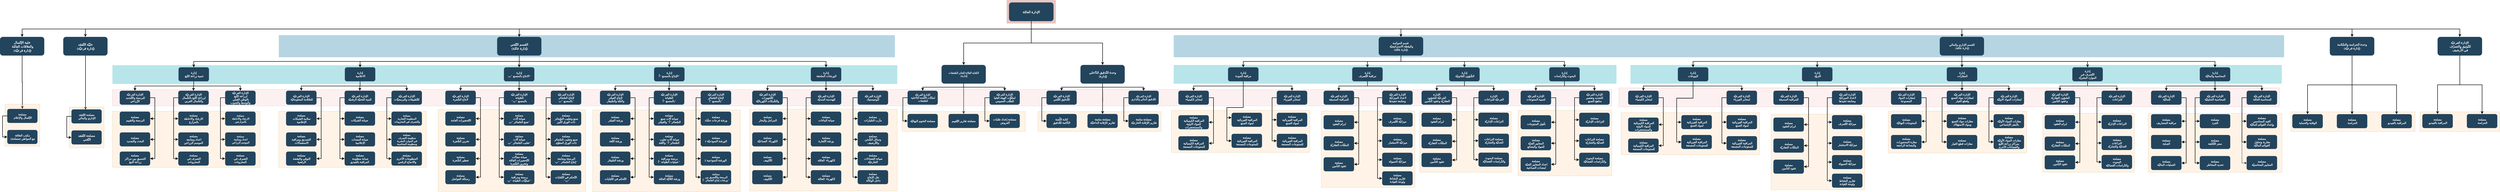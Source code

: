 <mxfile version="22.1.2" type="github">
  <diagram name="Page-1" id="2c0d36ab-eaac-3732-788b-9136903baeff">
    <mxGraphModel dx="8877.5" dy="1733" grid="1" gridSize="10" guides="1" tooltips="1" connect="1" arrows="1" fold="1" page="1" pageScale="1.5" pageWidth="1169" pageHeight="827" background="none" math="0" shadow="0">
      <root>
        <mxCell id="0" />
        <mxCell id="1" parent="0" />
        <mxCell id="qrLLP5ViFst0h06Zl4Ro-782" value="" style="fillColor=#fad7ac;strokeColor=#b46504;opacity=30;" vertex="1" parent="1">
          <mxGeometry x="140" y="652.5" width="526" height="84.5" as="geometry" />
        </mxCell>
        <mxCell id="qrLLP5ViFst0h06Zl4Ro-781" value="" style="fillColor=#fad7ac;strokeColor=#b46504;opacity=30;" vertex="1" parent="1">
          <mxGeometry x="4350" y="650" width="591" height="180" as="geometry" />
        </mxCell>
        <mxCell id="qrLLP5ViFst0h06Zl4Ro-780" value="" style="fillColor=#fad7ac;strokeColor=#b46504;opacity=30;" vertex="1" parent="1">
          <mxGeometry x="5460" y="660" width="571" height="252" as="geometry" />
        </mxCell>
        <mxCell id="qrLLP5ViFst0h06Zl4Ro-713" value="" style="fillColor=#10739E;strokeColor=none;opacity=30;" vertex="1" parent="1">
          <mxGeometry x="-2520" y="325.5" width="2630" height="94.5" as="geometry" />
        </mxCell>
        <mxCell id="qrLLP5ViFst0h06Zl4Ro-712" value="" style="fillColor=#12AAB5;strokeColor=none;opacity=30;" vertex="1" parent="1">
          <mxGeometry x="1300" y="453" width="1890" height="80" as="geometry" />
        </mxCell>
        <mxCell id="qrLLP5ViFst0h06Zl4Ro-679" value="" style="fillColor=#fad7ac;strokeColor=#b46504;opacity=30;" vertex="1" parent="1">
          <mxGeometry x="6620" y="653.5" width="340" height="84.5" as="geometry" />
        </mxCell>
        <mxCell id="qrLLP5ViFst0h06Zl4Ro-678" value="" style="fillColor=#12AAB5;strokeColor=none;opacity=30;" vertex="1" parent="1">
          <mxGeometry x="-3230" y="454" width="3350" height="80" as="geometry" />
        </mxCell>
        <mxCell id="qrLLP5ViFst0h06Zl4Ro-126" value="" style="fillColor=#12AAB5;strokeColor=none;opacity=30;" vertex="1" parent="1">
          <mxGeometry x="3250" y="453" width="2780" height="80" as="geometry" />
        </mxCell>
        <mxCell id="qrLLP5ViFst0h06Zl4Ro-397" value="" style="fillColor=#fad7ac;strokeColor=#b46504;opacity=30;" vertex="1" parent="1">
          <mxGeometry x="1930" y="650" width="400" height="327" as="geometry" />
        </mxCell>
        <mxCell id="qrLLP5ViFst0h06Zl4Ro-396" value="" style="fillColor=#f8cecc;strokeColor=#b85450;opacity=30;" vertex="1" parent="1">
          <mxGeometry x="-3230" y="558" width="6400" height="70" as="geometry" />
        </mxCell>
        <mxCell id="qrLLP5ViFst0h06Zl4Ro-365" value="" style="fillColor=#fad7ac;strokeColor=#b46504;opacity=30;" vertex="1" parent="1">
          <mxGeometry x="2350" y="652" width="391" height="260" as="geometry" />
        </mxCell>
        <mxCell id="qrLLP5ViFst0h06Zl4Ro-301" value="" style="fillColor=#fad7ac;strokeColor=#b46504;opacity=30;" vertex="1" parent="1">
          <mxGeometry x="2770" y="647" width="400" height="280" as="geometry" />
        </mxCell>
        <mxCell id="123" value="" style="fillColor=#AE4132;strokeColor=none;opacity=30;" parent="1" vertex="1">
          <mxGeometry x="587" y="175.5" width="210" height="100.0" as="geometry" />
        </mxCell>
        <mxCell id="122" value="" style="fillColor=#10739E;strokeColor=none;opacity=30;" parent="1" vertex="1">
          <mxGeometry x="1300" y="325.5" width="4740" height="94.5" as="geometry" />
        </mxCell>
        <mxCell id="117" value="" style="fillColor=#fad7ac;strokeColor=#b46504;opacity=30;" parent="1" vertex="1">
          <mxGeometry x="720" y="652.5" width="526" height="84.5" as="geometry" />
        </mxCell>
        <mxCell id="qrLLP5ViFst0h06Zl4Ro-233" style="edgeStyle=orthogonalEdgeStyle;rounded=0;orthogonalLoop=1;jettySize=auto;html=1;exitX=0.5;exitY=1;exitDx=0;exitDy=0;entryX=0.5;entryY=0;entryDx=0;entryDy=0;strokeWidth=2;" edge="1" parent="1" source="2" target="13">
          <mxGeometry relative="1" as="geometry" />
        </mxCell>
        <mxCell id="qrLLP5ViFst0h06Zl4Ro-234" style="edgeStyle=orthogonalEdgeStyle;rounded=0;orthogonalLoop=1;jettySize=auto;html=1;exitX=0.5;exitY=1;exitDx=0;exitDy=0;entryX=0.5;entryY=0;entryDx=0;entryDy=0;strokeWidth=2;" edge="1" parent="1" source="2" target="qrLLP5ViFst0h06Zl4Ro-162">
          <mxGeometry relative="1" as="geometry" />
        </mxCell>
        <mxCell id="qrLLP5ViFst0h06Zl4Ro-235" style="edgeStyle=orthogonalEdgeStyle;rounded=0;orthogonalLoop=1;jettySize=auto;html=1;exitX=0.5;exitY=1;exitDx=0;exitDy=0;strokeWidth=2;" edge="1" parent="1" source="2" target="10">
          <mxGeometry relative="1" as="geometry" />
        </mxCell>
        <mxCell id="qrLLP5ViFst0h06Zl4Ro-236" style="edgeStyle=orthogonalEdgeStyle;rounded=0;orthogonalLoop=1;jettySize=auto;html=1;exitX=0.5;exitY=1;exitDx=0;exitDy=0;entryX=0.5;entryY=0;entryDx=0;entryDy=0;strokeWidth=2;" edge="1" parent="1" source="2" target="qrLLP5ViFst0h06Zl4Ro-181">
          <mxGeometry relative="1" as="geometry" />
        </mxCell>
        <mxCell id="qrLLP5ViFst0h06Zl4Ro-237" style="edgeStyle=orthogonalEdgeStyle;rounded=0;orthogonalLoop=1;jettySize=auto;html=1;exitX=0.5;exitY=1;exitDx=0;exitDy=0;entryX=0.5;entryY=0;entryDx=0;entryDy=0;strokeWidth=2;" edge="1" parent="1" source="2" target="qrLLP5ViFst0h06Zl4Ro-127">
          <mxGeometry relative="1" as="geometry" />
        </mxCell>
        <mxCell id="qrLLP5ViFst0h06Zl4Ro-238" style="edgeStyle=orthogonalEdgeStyle;rounded=0;orthogonalLoop=1;jettySize=auto;html=1;exitX=0.5;exitY=1;exitDx=0;exitDy=0;entryX=0.5;entryY=0;entryDx=0;entryDy=0;strokeWidth=2;" edge="1" parent="1" source="2" target="qrLLP5ViFst0h06Zl4Ro-202">
          <mxGeometry relative="1" as="geometry" />
        </mxCell>
        <mxCell id="qrLLP5ViFst0h06Zl4Ro-286" style="edgeStyle=orthogonalEdgeStyle;rounded=0;orthogonalLoop=1;jettySize=auto;html=1;exitX=0.5;exitY=1;exitDx=0;exitDy=0;entryX=0.5;entryY=0;entryDx=0;entryDy=0;strokeWidth=2;" edge="1" parent="1" source="2" target="qrLLP5ViFst0h06Zl4Ro-279">
          <mxGeometry relative="1" as="geometry" />
        </mxCell>
        <mxCell id="2" value="الإدارة العامّة" style="rounded=1;fillColor=#23445D;gradientColor=none;strokeColor=none;fontColor=#FFFFFF;fontStyle=1;fontFamily=Tahoma;fontSize=14" parent="1" vertex="1">
          <mxGeometry x="597" y="185.5" width="190" height="80" as="geometry" />
        </mxCell>
        <mxCell id="4" value="وحدة التّدقيق الدّاخلي&#xa; (إدارة)" style="rounded=1;fillColor=#23445D;gradientColor=none;strokeColor=none;fontColor=#FFFFFF;fontStyle=1;fontFamily=Tahoma;fontSize=13;" parent="1" vertex="1">
          <mxGeometry x="902.0" y="452.75" width="189" height="80" as="geometry" />
        </mxCell>
        <mxCell id="9" value="" style="edgeStyle=elbowEdgeStyle;elbow=vertical;strokeWidth=2;rounded=0" parent="1" source="2" target="4" edge="1">
          <mxGeometry x="337" y="215.5" width="100" height="100" as="geometry">
            <mxPoint x="337" y="315.5" as="sourcePoint" />
            <mxPoint x="437" y="215.5" as="targetPoint" />
          </mxGeometry>
        </mxCell>
        <mxCell id="qrLLP5ViFst0h06Zl4Ro-554" style="edgeStyle=orthogonalEdgeStyle;rounded=0;orthogonalLoop=1;jettySize=auto;html=1;exitX=0.5;exitY=1;exitDx=0;exitDy=0;entryX=0.5;entryY=0;entryDx=0;entryDy=0;strokeWidth=2;" edge="1" parent="1" source="10" target="qrLLP5ViFst0h06Zl4Ro-519">
          <mxGeometry relative="1" as="geometry" />
        </mxCell>
        <mxCell id="qrLLP5ViFst0h06Zl4Ro-555" style="edgeStyle=orthogonalEdgeStyle;rounded=0;orthogonalLoop=1;jettySize=auto;html=1;exitX=0.5;exitY=1;exitDx=0;exitDy=0;entryX=0.5;entryY=0;entryDx=0;entryDy=0;strokeWidth=2;" edge="1" parent="1" source="10" target="qrLLP5ViFst0h06Zl4Ro-541">
          <mxGeometry relative="1" as="geometry" />
        </mxCell>
        <mxCell id="qrLLP5ViFst0h06Zl4Ro-556" style="edgeStyle=orthogonalEdgeStyle;rounded=0;orthogonalLoop=1;jettySize=auto;html=1;exitX=0.5;exitY=1;exitDx=0;exitDy=0;entryX=0.5;entryY=0;entryDx=0;entryDy=0;strokeWidth=2;" edge="1" parent="1" source="10" target="qrLLP5ViFst0h06Zl4Ro-502">
          <mxGeometry relative="1" as="geometry" />
        </mxCell>
        <mxCell id="qrLLP5ViFst0h06Zl4Ro-557" style="edgeStyle=orthogonalEdgeStyle;rounded=0;orthogonalLoop=1;jettySize=auto;html=1;exitX=0.5;exitY=1;exitDx=0;exitDy=0;entryX=0.5;entryY=0;entryDx=0;entryDy=0;strokeWidth=2;" edge="1" parent="1" source="10" target="qrLLP5ViFst0h06Zl4Ro-485">
          <mxGeometry relative="1" as="geometry" />
        </mxCell>
        <mxCell id="qrLLP5ViFst0h06Zl4Ro-711" style="edgeStyle=orthogonalEdgeStyle;rounded=0;orthogonalLoop=1;jettySize=auto;html=1;exitX=0.5;exitY=1;exitDx=0;exitDy=0;entryX=0.5;entryY=0;entryDx=0;entryDy=0;strokeWidth=2;" edge="1" parent="1" source="10" target="qrLLP5ViFst0h06Zl4Ro-707">
          <mxGeometry relative="1" as="geometry" />
        </mxCell>
        <mxCell id="10" value="القسم الإداري والمالي&#xa; (إدارة عامّة)" style="rounded=1;fillColor=#23445D;gradientColor=none;strokeColor=none;fontColor=#FFFFFF;fontStyle=1;fontFamily=Tahoma;fontSize=12;" parent="1" vertex="1">
          <mxGeometry x="4570" y="332.75" width="189" height="80" as="geometry" />
        </mxCell>
        <mxCell id="12" value="الكتابة القارّة للجان الصّفقات&#xa; (إدارة)" style="rounded=1;fillColor=#23445D;gradientColor=none;strokeColor=none;fontColor=#FFFFFF;fontStyle=1;fontFamily=Tahoma;fontSize=11;" parent="1" vertex="1">
          <mxGeometry x="309.0" y="452.75" width="189" height="80" as="geometry" />
        </mxCell>
        <mxCell id="qrLLP5ViFst0h06Zl4Ro-474" style="edgeStyle=orthogonalEdgeStyle;rounded=0;orthogonalLoop=1;jettySize=auto;html=1;exitX=0.5;exitY=1;exitDx=0;exitDy=0;entryX=0.5;entryY=0;entryDx=0;entryDy=0;strokeWidth=2;" edge="1" parent="1" source="13" target="qrLLP5ViFst0h06Zl4Ro-422">
          <mxGeometry relative="1" as="geometry" />
        </mxCell>
        <mxCell id="qrLLP5ViFst0h06Zl4Ro-475" style="edgeStyle=orthogonalEdgeStyle;rounded=0;orthogonalLoop=1;jettySize=auto;html=1;exitX=0.5;exitY=1;exitDx=0;exitDy=0;entryX=0.5;entryY=0;entryDx=0;entryDy=0;strokeWidth=2;" edge="1" parent="1" source="13" target="qrLLP5ViFst0h06Zl4Ro-405">
          <mxGeometry relative="1" as="geometry" />
        </mxCell>
        <mxCell id="qrLLP5ViFst0h06Zl4Ro-476" style="edgeStyle=orthogonalEdgeStyle;rounded=0;orthogonalLoop=1;jettySize=auto;html=1;exitX=0.5;exitY=1;exitDx=0;exitDy=0;entryX=0.5;entryY=0;entryDx=0;entryDy=0;strokeWidth=2;" edge="1" parent="1" source="13" target="qrLLP5ViFst0h06Zl4Ro-439">
          <mxGeometry relative="1" as="geometry" />
        </mxCell>
        <mxCell id="qrLLP5ViFst0h06Zl4Ro-477" style="edgeStyle=orthogonalEdgeStyle;rounded=0;orthogonalLoop=1;jettySize=auto;html=1;exitX=0.5;exitY=1;exitDx=0;exitDy=0;entryX=0.5;entryY=0;entryDx=0;entryDy=0;strokeWidth=2;" edge="1" parent="1" source="13" target="qrLLP5ViFst0h06Zl4Ro-461">
          <mxGeometry relative="1" as="geometry" />
        </mxCell>
        <mxCell id="qrLLP5ViFst0h06Zl4Ro-755" style="edgeStyle=orthogonalEdgeStyle;rounded=0;orthogonalLoop=1;jettySize=auto;html=1;exitX=0.5;exitY=1;exitDx=0;exitDy=0;entryX=0.5;entryY=0;entryDx=0;entryDy=0;strokeWidth=2;" edge="1" parent="1" source="13" target="qrLLP5ViFst0h06Zl4Ro-732">
          <mxGeometry relative="1" as="geometry" />
        </mxCell>
        <mxCell id="13" value="القسم التّقني&#xa; (إدارة عامّة)" style="rounded=1;fillColor=#23445D;gradientColor=none;strokeColor=none;fontColor=#FFFFFF;fontStyle=1;fontFamily=Tahoma;fontSize=14" parent="1" vertex="1">
          <mxGeometry x="-1588" y="332.75" width="189" height="80" as="geometry" />
        </mxCell>
        <mxCell id="25" value="الإدارة الفرعيّة&#xa; لملفّات االلّجنة الدّاخلية&#xa; للصّفقات" style="rounded=1;fillColor=#23445D;gradientColor=none;strokeColor=none;fontColor=#FFFFFF;fontStyle=1;fontFamily=Tahoma;fontSize=11;" parent="1" vertex="1">
          <mxGeometry x="164" y="563" width="129" height="60" as="geometry" />
        </mxCell>
        <mxCell id="26" value="مصلحة الختوم النهائيّة" style="rounded=1;fillColor=#23445D;gradientColor=none;strokeColor=none;fontColor=#FFFFFF;fontStyle=1;fontFamily=Tahoma;fontSize=12;" parent="1" vertex="1">
          <mxGeometry x="164" y="662.5" width="129" height="60" as="geometry" />
        </mxCell>
        <mxCell id="30" value="مصلحة تقارير التّقييم" style="rounded=1;fillColor=#23445D;gradientColor=none;strokeColor=none;fontColor=#FFFFFF;fontStyle=1;fontFamily=Tahoma;fontSize=12;" parent="1" vertex="1">
          <mxGeometry x="339" y="662.5" width="129" height="60" as="geometry" />
        </mxCell>
        <mxCell id="33" value="الإدارة الفرعيّة &#xa;لملفّات الهيئة العليا &#xa;للطّلب العمومي" style="rounded=1;fillColor=#23445D;gradientColor=none;strokeColor=none;fontColor=#FFFFFF;fontStyle=1;fontFamily=Tahoma;fontSize=12;" parent="1" vertex="1">
          <mxGeometry x="514" y="563" width="129" height="60" as="geometry" />
        </mxCell>
        <mxCell id="34" value="مصلحة إعداد طلبات&#xa; العروض" style="rounded=1;fillColor=#23445D;gradientColor=none;strokeColor=none;fontColor=#FFFFFF;fontStyle=1;fontFamily=Tahoma;fontSize=12;" parent="1" vertex="1">
          <mxGeometry x="514" y="662.5" width="129" height="60" as="geometry" />
        </mxCell>
        <mxCell id="44" value="الإدارة الفرعيّة &#xa;للتّدقيق التّقني" style="rounded=1;fillColor=#23445D;gradientColor=none;strokeColor=none;fontColor=#FFFFFF;fontStyle=1;fontFamily=Tahoma;fontSize=12;" parent="1" vertex="1">
          <mxGeometry x="757" y="563" width="129" height="60" as="geometry" />
        </mxCell>
        <mxCell id="45" value="كتابة اللّجنة &#xa;الدّائمة للتّدقيق" style="rounded=1;fillColor=#23445D;gradientColor=none;strokeColor=none;fontColor=#FFFFFF;fontStyle=1;fontFamily=Tahoma;fontSize=12;" parent="1" vertex="1">
          <mxGeometry x="757" y="662.5" width="129" height="60" as="geometry" />
        </mxCell>
        <mxCell id="qrLLP5ViFst0h06Zl4Ro-243" style="edgeStyle=orthogonalEdgeStyle;rounded=0;orthogonalLoop=1;jettySize=auto;html=1;exitX=0.5;exitY=0;exitDx=0;exitDy=0;entryX=0.5;entryY=0;entryDx=0;entryDy=0;" edge="1" parent="1" target="49">
          <mxGeometry relative="1" as="geometry">
            <mxPoint x="997" y="555.5" as="sourcePoint" />
          </mxGeometry>
        </mxCell>
        <mxCell id="49" value="مصلحة متابعة &#xa;تقارير الرّقابة الداخليّة" style="rounded=1;fillColor=#23445D;gradientColor=none;strokeColor=none;fontColor=#FFFFFF;fontStyle=1;fontFamily=Tahoma;fontSize=12;" parent="1" vertex="1">
          <mxGeometry x="932" y="662.5" width="129" height="60" as="geometry" />
        </mxCell>
        <mxCell id="52" value="الإدارة الفرعيّة &#xa;للتّدقيق المالي والإداري" style="rounded=1;fillColor=#23445D;gradientColor=none;strokeColor=none;fontColor=#FFFFFF;fontStyle=1;fontFamily=Tahoma;fontSize=11;" parent="1" vertex="1">
          <mxGeometry x="1107" y="563" width="129" height="60" as="geometry" />
        </mxCell>
        <mxCell id="53" value="مصلحة متابعة&#xa; تقارير الرّقابة الخارجيّة" style="rounded=1;fillColor=#23445D;gradientColor=none;strokeColor=none;fontColor=#FFFFFF;fontStyle=1;fontFamily=Tahoma;fontSize=12;" parent="1" vertex="1">
          <mxGeometry x="1107" y="662.5" width="129" height="60" as="geometry" />
        </mxCell>
        <mxCell id="59" value="" style="edgeStyle=elbowEdgeStyle;elbow=vertical;strokeWidth=2;rounded=0" parent="1" source="2" target="12" edge="1">
          <mxGeometry x="347" y="225.5" width="100" height="100" as="geometry">
            <mxPoint x="862.0" y="275.5" as="sourcePoint" />
            <mxPoint x="1467.0" y="345.5" as="targetPoint" />
          </mxGeometry>
        </mxCell>
        <mxCell id="70" value="" style="edgeStyle=elbowEdgeStyle;elbow=horizontal;strokeWidth=2;rounded=0" parent="1" source="25" target="26" edge="1">
          <mxGeometry x="-23" y="135.5" width="100" height="100" as="geometry">
            <mxPoint x="-276" y="335.5" as="sourcePoint" />
            <mxPoint x="-176" y="235.5" as="targetPoint" />
            <Array as="points">
              <mxPoint x="144" y="635.5" />
            </Array>
          </mxGeometry>
        </mxCell>
        <mxCell id="76" value="" style="edgeStyle=elbowEdgeStyle;elbow=horizontal;strokeWidth=2;rounded=0" parent="1" source="33" target="34" edge="1">
          <mxGeometry x="-23" y="135.5" width="100" height="100" as="geometry">
            <mxPoint x="-276" y="335.5" as="sourcePoint" />
            <mxPoint x="-176" y="235.5" as="targetPoint" />
            <Array as="points">
              <mxPoint x="494" y="635.5" />
            </Array>
          </mxGeometry>
        </mxCell>
        <mxCell id="84" value="" style="edgeStyle=elbowEdgeStyle;elbow=horizontal;strokeWidth=2;rounded=0;entryX=0;entryY=0.5;entryDx=0;entryDy=0;" parent="1" source="44" target="45" edge="1">
          <mxGeometry x="-23" y="135.5" width="100" height="100" as="geometry">
            <mxPoint x="-483" y="335.5" as="sourcePoint" />
            <mxPoint x="-383" y="235.5" as="targetPoint" />
            <Array as="points">
              <mxPoint x="737" y="645.5" />
            </Array>
          </mxGeometry>
        </mxCell>
        <mxCell id="90" value="" style="edgeStyle=elbowEdgeStyle;elbow=horizontal;strokeWidth=2;rounded=0" parent="1" source="52" target="53" edge="1">
          <mxGeometry x="-23" y="135.5" width="100" height="100" as="geometry">
            <mxPoint x="-483" y="335.5" as="sourcePoint" />
            <mxPoint x="-383" y="235.5" as="targetPoint" />
            <Array as="points">
              <mxPoint x="1087" y="635.5" />
            </Array>
          </mxGeometry>
        </mxCell>
        <mxCell id="100" value="" style="edgeStyle=elbowEdgeStyle;elbow=vertical;strokeWidth=2;rounded=0" parent="1" source="12" target="25" edge="1">
          <mxGeometry x="-23" y="135.5" width="100" height="100" as="geometry">
            <mxPoint x="-276" y="355.5" as="sourcePoint" />
            <mxPoint x="-176" y="255.5" as="targetPoint" />
          </mxGeometry>
        </mxCell>
        <mxCell id="101" value="" style="edgeStyle=elbowEdgeStyle;elbow=vertical;strokeWidth=2;rounded=0;entryX=0.5;entryY=0;entryDx=0;entryDy=0;fillColor=#cce5ff;strokeColor=#36393d;" parent="1" source="12" target="30" edge="1">
          <mxGeometry x="-23" y="135.5" width="100" height="100" as="geometry">
            <mxPoint x="-276" y="355.5" as="sourcePoint" />
            <mxPoint x="-176" y="255.5" as="targetPoint" />
          </mxGeometry>
        </mxCell>
        <mxCell id="102" value="" style="edgeStyle=elbowEdgeStyle;elbow=vertical;strokeWidth=2;rounded=0" parent="1" source="12" target="33" edge="1">
          <mxGeometry x="-23" y="135.5" width="100" height="100" as="geometry">
            <mxPoint x="-276" y="355.5" as="sourcePoint" />
            <mxPoint x="-176" y="255.5" as="targetPoint" />
          </mxGeometry>
        </mxCell>
        <mxCell id="104" value="" style="edgeStyle=elbowEdgeStyle;elbow=vertical;strokeWidth=2;rounded=0;entryX=0.5;entryY=0;entryDx=0;entryDy=0;" parent="1" source="4" target="49" edge="1">
          <mxGeometry x="-23" y="135.5" width="100" height="100" as="geometry">
            <mxPoint x="-483" y="355.5" as="sourcePoint" />
            <mxPoint x="-383" y="255.5" as="targetPoint" />
          </mxGeometry>
        </mxCell>
        <mxCell id="105" value="" style="edgeStyle=elbowEdgeStyle;elbow=vertical;strokeWidth=2;rounded=0" parent="1" source="4" target="44" edge="1">
          <mxGeometry x="-23" y="135.5" width="100" height="100" as="geometry">
            <mxPoint x="-483" y="355.5" as="sourcePoint" />
            <mxPoint x="-383" y="255.5" as="targetPoint" />
          </mxGeometry>
        </mxCell>
        <mxCell id="106" value="" style="edgeStyle=elbowEdgeStyle;elbow=vertical;strokeWidth=2;rounded=0" parent="1" source="4" target="52" edge="1">
          <mxGeometry x="-23" y="135.5" width="100" height="100" as="geometry">
            <mxPoint x="-483" y="355.5" as="sourcePoint" />
            <mxPoint x="-383" y="255.5" as="targetPoint" />
          </mxGeometry>
        </mxCell>
        <mxCell id="qrLLP5ViFst0h06Zl4Ro-300" style="edgeStyle=orthogonalEdgeStyle;rounded=0;orthogonalLoop=1;jettySize=auto;html=1;exitX=0.5;exitY=1;exitDx=0;exitDy=0;entryX=0.5;entryY=0;entryDx=0;entryDy=0;strokeWidth=2;" edge="1" parent="1" source="qrLLP5ViFst0h06Zl4Ro-127" target="qrLLP5ViFst0h06Zl4Ro-288">
          <mxGeometry relative="1" as="geometry" />
        </mxCell>
        <mxCell id="qrLLP5ViFst0h06Zl4Ro-387" style="edgeStyle=orthogonalEdgeStyle;rounded=0;orthogonalLoop=1;jettySize=auto;html=1;exitX=0.5;exitY=1;exitDx=0;exitDy=0;entryX=0.5;entryY=0;entryDx=0;entryDy=0;strokeWidth=2;" edge="1" parent="1" source="qrLLP5ViFst0h06Zl4Ro-127" target="qrLLP5ViFst0h06Zl4Ro-370">
          <mxGeometry relative="1" as="geometry" />
        </mxCell>
        <mxCell id="qrLLP5ViFst0h06Zl4Ro-127" value="قسم الحوكمة &#xa; واليقظة الاستراتيجيّة &#xa;(إدارة عامّة)" style="rounded=1;fillColor=#23445D;gradientColor=none;strokeColor=none;fontColor=#FFFFFF;fontStyle=1;fontFamily=Tahoma;fontSize=12;" vertex="1" parent="1">
          <mxGeometry x="2175" y="332.75" width="190" height="80" as="geometry" />
        </mxCell>
        <mxCell id="qrLLP5ViFst0h06Zl4Ro-156" value="" style="edgeStyle=elbowEdgeStyle;elbow=vertical;strokeWidth=2;rounded=0;entryX=0.5;entryY=0;entryDx=0;entryDy=0;" edge="1" source="qrLLP5ViFst0h06Zl4Ro-127" target="qrLLP5ViFst0h06Zl4Ro-347" parent="1">
          <mxGeometry x="-23" y="135.5" width="100" height="100" as="geometry">
            <mxPoint x="790" y="235.5" as="sourcePoint" />
            <mxPoint x="2095" y="455.5" as="targetPoint" />
          </mxGeometry>
        </mxCell>
        <mxCell id="qrLLP5ViFst0h06Zl4Ro-157" value="" style="edgeStyle=elbowEdgeStyle;elbow=vertical;strokeWidth=2;rounded=0;entryX=0.5;entryY=0;entryDx=0;entryDy=0;" edge="1" source="qrLLP5ViFst0h06Zl4Ro-127" target="qrLLP5ViFst0h06Zl4Ro-327" parent="1">
          <mxGeometry x="-23" y="135.5" width="100" height="100" as="geometry">
            <mxPoint x="790" y="235.5" as="sourcePoint" />
            <mxPoint x="2445" y="455.5" as="targetPoint" />
          </mxGeometry>
        </mxCell>
        <mxCell id="qrLLP5ViFst0h06Zl4Ro-162" value="خليّة التّفقد&#xa; (إدارة فرعيّة)" style="rounded=1;fillColor=#23445D;gradientColor=none;strokeColor=none;fontColor=#FFFFFF;fontStyle=1;fontFamily=Tahoma;fontSize=14" vertex="1" parent="1">
          <mxGeometry x="-3440" y="332.75" width="189" height="80" as="geometry" />
        </mxCell>
        <mxCell id="qrLLP5ViFst0h06Zl4Ro-172" value="" style="edgeStyle=elbowEdgeStyle;elbow=horizontal;strokeWidth=2;rounded=0;entryX=0.467;entryY=0.032;entryDx=0;entryDy=0;entryPerimeter=0;" edge="1" source="qrLLP5ViFst0h06Zl4Ro-162" target="qrLLP5ViFst0h06Zl4Ro-258" parent="1">
          <mxGeometry x="-23" y="135.5" width="100" height="100" as="geometry">
            <mxPoint x="-3570" y="236" as="sourcePoint" />
            <mxPoint x="-3345" y="456" as="targetPoint" />
            <Array as="points">
              <mxPoint x="-3345" y="436" />
            </Array>
          </mxGeometry>
        </mxCell>
        <mxCell id="qrLLP5ViFst0h06Zl4Ro-277" style="edgeStyle=orthogonalEdgeStyle;rounded=0;orthogonalLoop=1;jettySize=auto;html=1;exitX=0.5;exitY=1;exitDx=0;exitDy=0;entryX=0.5;entryY=0;entryDx=0;entryDy=0;strokeWidth=2;" edge="1" parent="1" source="qrLLP5ViFst0h06Zl4Ro-181" target="qrLLP5ViFst0h06Zl4Ro-268">
          <mxGeometry relative="1" as="geometry" />
        </mxCell>
        <mxCell id="qrLLP5ViFst0h06Zl4Ro-181" value="خلية الإتّصال&#xa; والعلاقات العامّة&#xa; (إدارة فرعيّة)" style="rounded=1;fillColor=#23445D;gradientColor=none;strokeColor=none;fontColor=#FFFFFF;fontStyle=1;fontFamily=Tahoma;fontSize=14" vertex="1" parent="1">
          <mxGeometry x="-3710" y="332.75" width="189" height="80" as="geometry" />
        </mxCell>
        <mxCell id="qrLLP5ViFst0h06Zl4Ro-201" value="" style="fillColor=#fad7ac;strokeColor=#b46504;opacity=30;" vertex="1" parent="1">
          <mxGeometry x="6069" y="653.5" width="530" height="84.5" as="geometry" />
        </mxCell>
        <mxCell id="qrLLP5ViFst0h06Zl4Ro-674" style="edgeStyle=orthogonalEdgeStyle;rounded=0;orthogonalLoop=1;jettySize=auto;html=1;exitX=0.5;exitY=1;exitDx=0;exitDy=0;entryX=0.5;entryY=0;entryDx=0;entryDy=0;strokeWidth=2;" edge="1" parent="1" source="qrLLP5ViFst0h06Zl4Ro-202" target="qrLLP5ViFst0h06Zl4Ro-208">
          <mxGeometry relative="1" as="geometry" />
        </mxCell>
        <mxCell id="qrLLP5ViFst0h06Zl4Ro-675" style="edgeStyle=orthogonalEdgeStyle;rounded=0;orthogonalLoop=1;jettySize=auto;html=1;exitX=0.5;exitY=1;exitDx=0;exitDy=0;entryX=0.5;entryY=0;entryDx=0;entryDy=0;strokeWidth=2;" edge="1" parent="1" source="qrLLP5ViFst0h06Zl4Ro-202" target="qrLLP5ViFst0h06Zl4Ro-207">
          <mxGeometry relative="1" as="geometry" />
        </mxCell>
        <mxCell id="qrLLP5ViFst0h06Zl4Ro-677" style="edgeStyle=orthogonalEdgeStyle;rounded=0;orthogonalLoop=1;jettySize=auto;html=1;exitX=0.5;exitY=1;exitDx=0;exitDy=0;entryX=0.5;entryY=0;entryDx=0;entryDy=0;strokeWidth=2;" edge="1" parent="1" source="qrLLP5ViFst0h06Zl4Ro-202" target="qrLLP5ViFst0h06Zl4Ro-209">
          <mxGeometry relative="1" as="geometry" />
        </mxCell>
        <mxCell id="qrLLP5ViFst0h06Zl4Ro-202" value="وحدة الحراسة والسّلامة &#xa;(إدارة فرعيّة)" style="rounded=1;fillColor=#23445D;gradientColor=none;strokeColor=none;fontColor=#FFFFFF;fontStyle=1;fontFamily=Tahoma;fontSize=13;" vertex="1" parent="1">
          <mxGeometry x="6235" y="332.75" width="190" height="80" as="geometry" />
        </mxCell>
        <mxCell id="qrLLP5ViFst0h06Zl4Ro-207" value="مصلحة&#xa; المراقبة بالفيديو" style="rounded=1;fillColor=#23445D;gradientColor=none;strokeColor=none;fontColor=#FFFFFF;fontStyle=1;fontFamily=Tahoma;fontSize=12;" vertex="1" parent="1">
          <mxGeometry x="6455" y="663.5" width="130" height="60" as="geometry" />
        </mxCell>
        <mxCell id="qrLLP5ViFst0h06Zl4Ro-208" value="مصلحة&#xa; الحراسة" style="rounded=1;fillColor=#23445D;gradientColor=none;strokeColor=none;fontColor=#FFFFFF;fontStyle=1;fontFamily=Tahoma;fontSize=12;" vertex="1" parent="1">
          <mxGeometry x="6265" y="663.5" width="130" height="60" as="geometry" />
        </mxCell>
        <mxCell id="qrLLP5ViFst0h06Zl4Ro-209" value="مصلحة&#xa; الوقاية والحماية" style="rounded=1;fillColor=#23445D;gradientColor=none;strokeColor=none;fontColor=#FFFFFF;fontStyle=1;fontFamily=Tahoma;fontSize=12;" vertex="1" parent="1">
          <mxGeometry x="6075" y="663.5" width="130" height="60" as="geometry" />
        </mxCell>
        <mxCell id="qrLLP5ViFst0h06Zl4Ro-242" style="edgeStyle=orthogonalEdgeStyle;rounded=0;orthogonalLoop=1;jettySize=auto;html=1;exitX=0;exitY=0.5;exitDx=0;exitDy=0;entryX=0;entryY=0.5;entryDx=0;entryDy=0;strokeWidth=2;" edge="1" parent="1" target="qrLLP5ViFst0h06Zl4Ro-241">
          <mxGeometry relative="1" as="geometry">
            <mxPoint x="3337" y="755.5" as="sourcePoint" />
          </mxGeometry>
        </mxCell>
        <mxCell id="qrLLP5ViFst0h06Zl4Ro-256" value="" style="fillColor=#fad7ac;strokeColor=#b46504;opacity=30;" vertex="1" parent="1">
          <mxGeometry x="-3415" y="633" width="149" height="174.5" as="geometry" />
        </mxCell>
        <mxCell id="qrLLP5ViFst0h06Zl4Ro-258" value="مصلحة التّفقد&#xa; الإداري والمالي" style="rounded=1;fillColor=#23445D;gradientColor=none;strokeColor=none;fontColor=#FFFFFF;fontStyle=1;fontFamily=Tahoma;fontSize=12;" vertex="1" parent="1">
          <mxGeometry x="-3405" y="643" width="129" height="60" as="geometry" />
        </mxCell>
        <mxCell id="qrLLP5ViFst0h06Zl4Ro-259" value="مصلحة التّفقد&#xa; التّقني" style="rounded=1;fillColor=#23445D;gradientColor=none;strokeColor=none;fontColor=#FFFFFF;fontStyle=1;fontFamily=Tahoma;fontSize=13;" vertex="1" parent="1">
          <mxGeometry x="-3405" y="733" width="129" height="60" as="geometry" />
        </mxCell>
        <mxCell id="qrLLP5ViFst0h06Zl4Ro-261" value="" style="edgeStyle=elbowEdgeStyle;elbow=horizontal;strokeWidth=2;rounded=0" edge="1" source="qrLLP5ViFst0h06Zl4Ro-258" target="qrLLP5ViFst0h06Zl4Ro-259" parent="1">
          <mxGeometry x="-23" y="135.5" width="100" height="100" as="geometry">
            <mxPoint x="-4405" y="423" as="sourcePoint" />
            <mxPoint x="-4305" y="323" as="targetPoint" />
            <Array as="points">
              <mxPoint x="-3425" y="723" />
            </Array>
          </mxGeometry>
        </mxCell>
        <mxCell id="qrLLP5ViFst0h06Zl4Ro-266" value="" style="fillColor=#fad7ac;strokeColor=#b46504;opacity=30;" vertex="1" parent="1">
          <mxGeometry x="-3689" y="621" width="149" height="179.5" as="geometry" />
        </mxCell>
        <mxCell id="qrLLP5ViFst0h06Zl4Ro-268" value="مصلحة&#xa; الإتّصال والإعلام" style="rounded=1;fillColor=#23445D;gradientColor=none;strokeColor=none;fontColor=#FFFFFF;fontStyle=1;fontFamily=Tahoma;fontSize=12;" vertex="1" parent="1">
          <mxGeometry x="-3679" y="641" width="129" height="60" as="geometry" />
        </mxCell>
        <mxCell id="qrLLP5ViFst0h06Zl4Ro-269" value="مكتب العلاقة&#xa; مع المواطن (مصلحة)" style="rounded=1;fillColor=#23445D;gradientColor=none;strokeColor=none;fontColor=#FFFFFF;fontStyle=1;fontFamily=Tahoma;fontSize=12;" vertex="1" parent="1">
          <mxGeometry x="-3679" y="731" width="129" height="60" as="geometry" />
        </mxCell>
        <mxCell id="qrLLP5ViFst0h06Zl4Ro-271" value="" style="edgeStyle=elbowEdgeStyle;elbow=horizontal;strokeWidth=2;rounded=0" edge="1" source="qrLLP5ViFst0h06Zl4Ro-268" target="qrLLP5ViFst0h06Zl4Ro-269" parent="1">
          <mxGeometry x="-23" y="135.5" width="100" height="100" as="geometry">
            <mxPoint x="-4679" y="421" as="sourcePoint" />
            <mxPoint x="-4579" y="321" as="targetPoint" />
            <Array as="points">
              <mxPoint x="-3699" y="721" />
            </Array>
          </mxGeometry>
        </mxCell>
        <mxCell id="qrLLP5ViFst0h06Zl4Ro-672" style="edgeStyle=orthogonalEdgeStyle;rounded=0;orthogonalLoop=1;jettySize=auto;html=1;exitX=0.5;exitY=1;exitDx=0;exitDy=0;entryX=0.5;entryY=0;entryDx=0;entryDy=0;strokeWidth=2;" edge="1" parent="1" source="qrLLP5ViFst0h06Zl4Ro-279" target="qrLLP5ViFst0h06Zl4Ro-281">
          <mxGeometry relative="1" as="geometry" />
        </mxCell>
        <mxCell id="qrLLP5ViFst0h06Zl4Ro-673" style="edgeStyle=orthogonalEdgeStyle;rounded=0;orthogonalLoop=1;jettySize=auto;html=1;exitX=0.5;exitY=1;exitDx=0;exitDy=0;entryX=0.5;entryY=0;entryDx=0;entryDy=0;strokeWidth=2;" edge="1" parent="1" source="qrLLP5ViFst0h06Zl4Ro-279" target="qrLLP5ViFst0h06Zl4Ro-280">
          <mxGeometry relative="1" as="geometry" />
        </mxCell>
        <mxCell id="qrLLP5ViFst0h06Zl4Ro-279" value="الإدارة الفرعيّة&#xa; للتّوثيق والتصرّف&#xa; في الأرشيف" style="rounded=1;fillColor=#23445D;gradientColor=none;strokeColor=none;fontColor=#FFFFFF;fontStyle=1;fontFamily=Tahoma;fontSize=13;" vertex="1" parent="1">
          <mxGeometry x="6695" y="332.75" width="190" height="80" as="geometry" />
        </mxCell>
        <mxCell id="qrLLP5ViFst0h06Zl4Ro-280" value="مصلحة&#xa; المراقبة بالفيديو" style="rounded=1;fillColor=#23445D;gradientColor=none;strokeColor=none;fontColor=#FFFFFF;fontStyle=1;fontFamily=Tahoma;fontSize=12;" vertex="1" parent="1">
          <mxGeometry x="6630" y="663" width="130" height="60" as="geometry" />
        </mxCell>
        <mxCell id="qrLLP5ViFst0h06Zl4Ro-281" value="مصلحة&#xa; الحراسة" style="rounded=1;fillColor=#23445D;gradientColor=none;strokeColor=none;fontColor=#FFFFFF;fontStyle=1;fontFamily=Tahoma;fontSize=12;" vertex="1" parent="1">
          <mxGeometry x="6820" y="663" width="130" height="60" as="geometry" />
        </mxCell>
        <mxCell id="qrLLP5ViFst0h06Zl4Ro-313" style="edgeStyle=orthogonalEdgeStyle;rounded=0;orthogonalLoop=1;jettySize=auto;html=1;exitX=0.5;exitY=1;exitDx=0;exitDy=0;entryX=0.5;entryY=0;entryDx=0;entryDy=0;strokeWidth=2;" edge="1" parent="1" source="qrLLP5ViFst0h06Zl4Ro-288" target="qrLLP5ViFst0h06Zl4Ro-289">
          <mxGeometry relative="1" as="geometry" />
        </mxCell>
        <mxCell id="qrLLP5ViFst0h06Zl4Ro-314" style="edgeStyle=orthogonalEdgeStyle;rounded=0;orthogonalLoop=1;jettySize=auto;html=1;exitX=0.5;exitY=1;exitDx=0;exitDy=0;entryX=0.5;entryY=0;entryDx=0;entryDy=0;strokeWidth=2;" edge="1" parent="1" source="qrLLP5ViFst0h06Zl4Ro-288" target="qrLLP5ViFst0h06Zl4Ro-312">
          <mxGeometry relative="1" as="geometry" />
        </mxCell>
        <mxCell id="qrLLP5ViFst0h06Zl4Ro-288" value="إدارة&#xa; البحوث والدّراسات" style="rounded=1;fillColor=#23445D;gradientColor=none;strokeColor=none;fontColor=#FFFFFF;fontStyle=1;fontFamily=Tahoma;fontSize=12;" vertex="1" parent="1">
          <mxGeometry x="2903" y="463" width="130" height="60" as="geometry" />
        </mxCell>
        <mxCell id="qrLLP5ViFst0h06Zl4Ro-317" style="edgeStyle=orthogonalEdgeStyle;rounded=0;orthogonalLoop=1;jettySize=auto;html=1;exitX=1;exitY=0.5;exitDx=0;exitDy=0;entryX=1;entryY=0.5;entryDx=0;entryDy=0;strokeWidth=2;" edge="1" parent="1" source="qrLLP5ViFst0h06Zl4Ro-289" target="qrLLP5ViFst0h06Zl4Ro-304">
          <mxGeometry relative="1" as="geometry" />
        </mxCell>
        <mxCell id="qrLLP5ViFst0h06Zl4Ro-318" style="edgeStyle=orthogonalEdgeStyle;rounded=0;orthogonalLoop=1;jettySize=auto;html=1;exitX=1;exitY=0.5;exitDx=0;exitDy=0;entryX=1;entryY=0.5;entryDx=0;entryDy=0;strokeWidth=2;" edge="1" parent="1" source="qrLLP5ViFst0h06Zl4Ro-289" target="qrLLP5ViFst0h06Zl4Ro-305">
          <mxGeometry relative="1" as="geometry" />
        </mxCell>
        <mxCell id="qrLLP5ViFst0h06Zl4Ro-319" style="edgeStyle=orthogonalEdgeStyle;rounded=0;orthogonalLoop=1;jettySize=auto;html=1;exitX=1;exitY=0.5;exitDx=0;exitDy=0;entryX=1;entryY=0.5;entryDx=0;entryDy=0;strokeWidth=2;" edge="1" parent="1" source="qrLLP5ViFst0h06Zl4Ro-289" target="qrLLP5ViFst0h06Zl4Ro-306">
          <mxGeometry relative="1" as="geometry" />
        </mxCell>
        <mxCell id="qrLLP5ViFst0h06Zl4Ro-289" value="الإدارة الفرعيّة &#xa;لتنمية المنتوجات" style="rounded=1;fillColor=#23445D;gradientColor=none;strokeColor=none;fontColor=#FFFFFF;fontStyle=1;fontFamily=Tahoma;fontSize=12;" vertex="1" parent="1">
          <mxGeometry x="2781" y="563" width="130" height="60" as="geometry" />
        </mxCell>
        <mxCell id="qrLLP5ViFst0h06Zl4Ro-302" value="مصلحة&#xa; النزاعات الإداريّة" style="rounded=1;fillColor=#23445D;gradientColor=none;strokeColor=none;fontColor=#FFFFFF;fontStyle=1;fontFamily=Tahoma;fontSize=12;" vertex="1" parent="1">
          <mxGeometry x="3031" y="657.5" width="130" height="60" as="geometry" />
        </mxCell>
        <mxCell id="qrLLP5ViFst0h06Zl4Ro-303" value="مصلحة النزاعات&#xa; العدليّة والتجاريّة" style="rounded=1;fillColor=#23445D;gradientColor=none;strokeColor=none;fontColor=#FFFFFF;fontStyle=1;fontFamily=Tahoma;fontSize=12;" vertex="1" parent="1">
          <mxGeometry x="3031" y="747.5" width="130" height="60" as="geometry" />
        </mxCell>
        <mxCell id="qrLLP5ViFst0h06Zl4Ro-304" value="مصلحة&#xa; تأهيل المنتوجات" style="rounded=1;fillColor=#23445D;gradientColor=none;strokeColor=none;fontColor=#FFFFFF;fontStyle=1;fontFamily=Tahoma;fontSize=12;" vertex="1" parent="1">
          <mxGeometry x="2781" y="668.0" width="130" height="60" as="geometry" />
        </mxCell>
        <mxCell id="qrLLP5ViFst0h06Zl4Ro-305" value="مصلحة &#xa;المعايير الفنيّة &#xa;للمواد والبضائع" style="rounded=1;fillColor=#23445D;gradientColor=none;strokeColor=none;fontColor=#FFFFFF;fontStyle=1;fontFamily=Tahoma;fontSize=12;" vertex="1" parent="1">
          <mxGeometry x="2781" y="758.0" width="130" height="60" as="geometry" />
        </mxCell>
        <mxCell id="qrLLP5ViFst0h06Zl4Ro-306" value="مصلحة&#xa; اعداد المعايير الفنيّة&#xa; لمعدات الصناعية" style="rounded=1;fillColor=#23445D;gradientColor=none;strokeColor=none;fontColor=#FFFFFF;fontStyle=1;fontFamily=Tahoma;fontSize=12;" vertex="1" parent="1">
          <mxGeometry x="2781" y="848" width="130" height="60" as="geometry" />
        </mxCell>
        <mxCell id="qrLLP5ViFst0h06Zl4Ro-308" value="" style="edgeStyle=elbowEdgeStyle;elbow=horizontal;strokeWidth=2;rounded=0;exitX=0;exitY=0.5;exitDx=0;exitDy=0;" edge="1" target="qrLLP5ViFst0h06Zl4Ro-303" parent="1" source="qrLLP5ViFst0h06Zl4Ro-312">
          <mxGeometry x="-23" y="135.5" width="100" height="100" as="geometry">
            <mxPoint x="3031" y="581" as="sourcePoint" />
            <mxPoint x="1541" y="230.5" as="targetPoint" />
            <Array as="points">
              <mxPoint x="3011" y="670.5" />
            </Array>
          </mxGeometry>
        </mxCell>
        <mxCell id="qrLLP5ViFst0h06Zl4Ro-321" style="edgeStyle=orthogonalEdgeStyle;rounded=0;orthogonalLoop=1;jettySize=auto;html=1;exitX=0;exitY=0.5;exitDx=0;exitDy=0;entryX=0;entryY=0.5;entryDx=0;entryDy=0;strokeWidth=2;" edge="1" parent="1" source="qrLLP5ViFst0h06Zl4Ro-312" target="qrLLP5ViFst0h06Zl4Ro-320">
          <mxGeometry relative="1" as="geometry" />
        </mxCell>
        <mxCell id="qrLLP5ViFst0h06Zl4Ro-322" style="edgeStyle=orthogonalEdgeStyle;rounded=0;orthogonalLoop=1;jettySize=auto;html=1;exitX=0;exitY=0.5;exitDx=0;exitDy=0;entryX=0;entryY=0.5;entryDx=0;entryDy=0;strokeWidth=2;" edge="1" parent="1" source="qrLLP5ViFst0h06Zl4Ro-312" target="qrLLP5ViFst0h06Zl4Ro-302">
          <mxGeometry relative="1" as="geometry" />
        </mxCell>
        <mxCell id="qrLLP5ViFst0h06Zl4Ro-312" value="الإدارة الفرعيّة &#xa;للتجديد وتعصير&#xa; مناهج الصنع" style="rounded=1;fillColor=#23445D;gradientColor=none;strokeColor=none;fontColor=#FFFFFF;fontStyle=1;fontFamily=Tahoma;fontSize=12;" vertex="1" parent="1">
          <mxGeometry x="3031" y="563" width="130" height="60" as="geometry" />
        </mxCell>
        <mxCell id="qrLLP5ViFst0h06Zl4Ro-320" value="مصلحة البحوث&#xa; والدّراسات القضائيّة" style="rounded=1;fillColor=#23445D;gradientColor=none;strokeColor=none;fontColor=#FFFFFF;fontStyle=1;fontFamily=Tahoma;fontSize=12;" vertex="1" parent="1">
          <mxGeometry x="3031" y="828.5" width="130" height="60" as="geometry" />
        </mxCell>
        <mxCell id="qrLLP5ViFst0h06Zl4Ro-325" style="edgeStyle=orthogonalEdgeStyle;rounded=0;orthogonalLoop=1;jettySize=auto;html=1;exitX=0.5;exitY=1;exitDx=0;exitDy=0;entryX=0.5;entryY=0;entryDx=0;entryDy=0;strokeWidth=2;" edge="1" source="qrLLP5ViFst0h06Zl4Ro-327" target="qrLLP5ViFst0h06Zl4Ro-331" parent="1">
          <mxGeometry relative="1" as="geometry" />
        </mxCell>
        <mxCell id="qrLLP5ViFst0h06Zl4Ro-326" style="edgeStyle=orthogonalEdgeStyle;rounded=0;orthogonalLoop=1;jettySize=auto;html=1;exitX=0.5;exitY=1;exitDx=0;exitDy=0;entryX=0.5;entryY=0;entryDx=0;entryDy=0;strokeWidth=2;" edge="1" source="qrLLP5ViFst0h06Zl4Ro-327" target="qrLLP5ViFst0h06Zl4Ro-341" parent="1">
          <mxGeometry relative="1" as="geometry" />
        </mxCell>
        <mxCell id="qrLLP5ViFst0h06Zl4Ro-327" value="إدارة&#xa; الشّؤون القانونيّة" style="rounded=1;fillColor=#23445D;gradientColor=none;strokeColor=none;fontColor=#FFFFFF;fontStyle=1;fontFamily=Tahoma;fontSize=12;" vertex="1" parent="1">
          <mxGeometry x="2476" y="463" width="130" height="60" as="geometry" />
        </mxCell>
        <mxCell id="qrLLP5ViFst0h06Zl4Ro-328" style="edgeStyle=orthogonalEdgeStyle;rounded=0;orthogonalLoop=1;jettySize=auto;html=1;exitX=1;exitY=0.5;exitDx=0;exitDy=0;entryX=1;entryY=0.5;entryDx=0;entryDy=0;strokeWidth=2;" edge="1" source="qrLLP5ViFst0h06Zl4Ro-331" target="qrLLP5ViFst0h06Zl4Ro-335" parent="1">
          <mxGeometry relative="1" as="geometry" />
        </mxCell>
        <mxCell id="qrLLP5ViFst0h06Zl4Ro-329" style="edgeStyle=orthogonalEdgeStyle;rounded=0;orthogonalLoop=1;jettySize=auto;html=1;exitX=1;exitY=0.5;exitDx=0;exitDy=0;entryX=1;entryY=0.5;entryDx=0;entryDy=0;strokeWidth=2;" edge="1" source="qrLLP5ViFst0h06Zl4Ro-331" target="qrLLP5ViFst0h06Zl4Ro-336" parent="1">
          <mxGeometry relative="1" as="geometry" />
        </mxCell>
        <mxCell id="qrLLP5ViFst0h06Zl4Ro-330" style="edgeStyle=orthogonalEdgeStyle;rounded=0;orthogonalLoop=1;jettySize=auto;html=1;exitX=1;exitY=0.5;exitDx=0;exitDy=0;entryX=1;entryY=0.5;entryDx=0;entryDy=0;strokeWidth=2;" edge="1" source="qrLLP5ViFst0h06Zl4Ro-331" target="qrLLP5ViFst0h06Zl4Ro-337" parent="1">
          <mxGeometry relative="1" as="geometry" />
        </mxCell>
        <mxCell id="qrLLP5ViFst0h06Zl4Ro-331" value="الإدارة &#xa;الفرعيّة للشؤون&#xa; العقاريّة وعقود التأمين" style="rounded=1;fillColor=#23445D;gradientColor=none;strokeColor=none;fontColor=#FFFFFF;fontStyle=1;fontFamily=Tahoma;fontSize=12;" vertex="1" parent="1">
          <mxGeometry x="2358" y="563" width="130" height="60" as="geometry" />
        </mxCell>
        <mxCell id="qrLLP5ViFst0h06Zl4Ro-333" value="مصلحة&#xa; النزاعات الإداريّة" style="rounded=1;fillColor=#23445D;gradientColor=none;strokeColor=none;fontColor=#FFFFFF;fontStyle=1;fontFamily=Tahoma;fontSize=12;" vertex="1" parent="1">
          <mxGeometry x="2601" y="657" width="130" height="60" as="geometry" />
        </mxCell>
        <mxCell id="qrLLP5ViFst0h06Zl4Ro-334" value="مصلحة النزاعات&#xa; العدليّة والتجاريّة" style="rounded=1;fillColor=#23445D;gradientColor=none;strokeColor=none;fontColor=#FFFFFF;fontStyle=1;fontFamily=Tahoma;fontSize=12;" vertex="1" parent="1">
          <mxGeometry x="2601" y="747" width="130" height="60" as="geometry" />
        </mxCell>
        <mxCell id="qrLLP5ViFst0h06Zl4Ro-335" value="مصلحة&#xa; ابرام العقود" style="rounded=1;fillColor=#23445D;gradientColor=none;strokeColor=none;fontColor=#FFFFFF;fontStyle=1;fontFamily=Tahoma;fontSize=12;" vertex="1" parent="1">
          <mxGeometry x="2358" y="657.5" width="130" height="60" as="geometry" />
        </mxCell>
        <mxCell id="qrLLP5ViFst0h06Zl4Ro-336" value="مصلحة&#xa;  الملفّات العقاريّة" style="rounded=1;fillColor=#23445D;gradientColor=none;strokeColor=none;fontColor=#FFFFFF;fontStyle=1;fontFamily=Tahoma;fontSize=12;" vertex="1" parent="1">
          <mxGeometry x="2358" y="749.5" width="130" height="60" as="geometry" />
        </mxCell>
        <mxCell id="qrLLP5ViFst0h06Zl4Ro-337" value="مصلحة&#xa; عقود التأمين" style="rounded=1;fillColor=#23445D;gradientColor=none;strokeColor=none;fontColor=#FFFFFF;fontStyle=1;fontFamily=Tahoma;fontSize=12;" vertex="1" parent="1">
          <mxGeometry x="2358" y="829.5" width="130" height="60" as="geometry" />
        </mxCell>
        <mxCell id="qrLLP5ViFst0h06Zl4Ro-338" value="" style="edgeStyle=elbowEdgeStyle;elbow=horizontal;strokeWidth=2;rounded=0;exitX=0;exitY=0.5;exitDx=0;exitDy=0;" edge="1" source="qrLLP5ViFst0h06Zl4Ro-341" target="qrLLP5ViFst0h06Zl4Ro-334" parent="1">
          <mxGeometry x="-23" y="135.5" width="100" height="100" as="geometry">
            <mxPoint x="2601" y="580.5" as="sourcePoint" />
            <mxPoint x="1111" y="230" as="targetPoint" />
            <Array as="points">
              <mxPoint x="2581" y="670" />
            </Array>
          </mxGeometry>
        </mxCell>
        <mxCell id="qrLLP5ViFst0h06Zl4Ro-339" style="edgeStyle=orthogonalEdgeStyle;rounded=0;orthogonalLoop=1;jettySize=auto;html=1;exitX=0;exitY=0.5;exitDx=0;exitDy=0;entryX=0;entryY=0.5;entryDx=0;entryDy=0;strokeWidth=2;" edge="1" source="qrLLP5ViFst0h06Zl4Ro-341" target="qrLLP5ViFst0h06Zl4Ro-342" parent="1">
          <mxGeometry relative="1" as="geometry" />
        </mxCell>
        <mxCell id="qrLLP5ViFst0h06Zl4Ro-340" style="edgeStyle=orthogonalEdgeStyle;rounded=0;orthogonalLoop=1;jettySize=auto;html=1;exitX=0;exitY=0.5;exitDx=0;exitDy=0;entryX=0;entryY=0.5;entryDx=0;entryDy=0;strokeWidth=2;" edge="1" source="qrLLP5ViFst0h06Zl4Ro-341" target="qrLLP5ViFst0h06Zl4Ro-333" parent="1">
          <mxGeometry relative="1" as="geometry" />
        </mxCell>
        <mxCell id="qrLLP5ViFst0h06Zl4Ro-341" value="الإدارة&#xa; الفرعيّة للنزاعات" style="rounded=1;fillColor=#23445D;gradientColor=none;strokeColor=none;fontColor=#FFFFFF;fontStyle=1;fontFamily=Tahoma;fontSize=12;" vertex="1" parent="1">
          <mxGeometry x="2601" y="563" width="130" height="60" as="geometry" />
        </mxCell>
        <mxCell id="qrLLP5ViFst0h06Zl4Ro-342" value="مصلحة البحوث&#xa; والدّراسات القضائيّة" style="rounded=1;fillColor=#23445D;gradientColor=none;strokeColor=none;fontColor=#FFFFFF;fontStyle=1;fontFamily=Tahoma;fontSize=12;" vertex="1" parent="1">
          <mxGeometry x="2601" y="828" width="130" height="60" as="geometry" />
        </mxCell>
        <mxCell id="qrLLP5ViFst0h06Zl4Ro-345" style="edgeStyle=orthogonalEdgeStyle;rounded=0;orthogonalLoop=1;jettySize=auto;html=1;exitX=0.5;exitY=1;exitDx=0;exitDy=0;entryX=0.5;entryY=0;entryDx=0;entryDy=0;strokeWidth=2;" edge="1" source="qrLLP5ViFst0h06Zl4Ro-347" target="qrLLP5ViFst0h06Zl4Ro-351" parent="1">
          <mxGeometry relative="1" as="geometry" />
        </mxCell>
        <mxCell id="qrLLP5ViFst0h06Zl4Ro-346" style="edgeStyle=orthogonalEdgeStyle;rounded=0;orthogonalLoop=1;jettySize=auto;html=1;exitX=0.5;exitY=1;exitDx=0;exitDy=0;entryX=0.5;entryY=0;entryDx=0;entryDy=0;strokeWidth=2;" edge="1" source="qrLLP5ViFst0h06Zl4Ro-347" target="qrLLP5ViFst0h06Zl4Ro-360" parent="1">
          <mxGeometry relative="1" as="geometry" />
        </mxCell>
        <mxCell id="qrLLP5ViFst0h06Zl4Ro-347" value="إدارة &#xa;مراقبة التّصرف" style="rounded=1;fillColor=#23445D;gradientColor=none;strokeColor=none;fontColor=#FFFFFF;fontStyle=1;fontFamily=Tahoma;fontSize=12;" vertex="1" parent="1">
          <mxGeometry x="2062" y="463" width="130" height="60" as="geometry" />
        </mxCell>
        <mxCell id="qrLLP5ViFst0h06Zl4Ro-348" style="edgeStyle=orthogonalEdgeStyle;rounded=0;orthogonalLoop=1;jettySize=auto;html=1;exitX=1;exitY=0.5;exitDx=0;exitDy=0;entryX=1;entryY=0.5;entryDx=0;entryDy=0;strokeWidth=2;" edge="1" source="qrLLP5ViFst0h06Zl4Ro-351" target="qrLLP5ViFst0h06Zl4Ro-354" parent="1">
          <mxGeometry relative="1" as="geometry" />
        </mxCell>
        <mxCell id="qrLLP5ViFst0h06Zl4Ro-349" style="edgeStyle=orthogonalEdgeStyle;rounded=0;orthogonalLoop=1;jettySize=auto;html=1;exitX=1;exitY=0.5;exitDx=0;exitDy=0;entryX=1;entryY=0.5;entryDx=0;entryDy=0;strokeWidth=2;" edge="1" source="qrLLP5ViFst0h06Zl4Ro-351" target="qrLLP5ViFst0h06Zl4Ro-355" parent="1">
          <mxGeometry relative="1" as="geometry" />
        </mxCell>
        <mxCell id="qrLLP5ViFst0h06Zl4Ro-350" style="edgeStyle=orthogonalEdgeStyle;rounded=0;orthogonalLoop=1;jettySize=auto;html=1;exitX=1;exitY=0.5;exitDx=0;exitDy=0;entryX=1;entryY=0.5;entryDx=0;entryDy=0;strokeWidth=2;" edge="1" source="qrLLP5ViFst0h06Zl4Ro-351" target="qrLLP5ViFst0h06Zl4Ro-356" parent="1">
          <mxGeometry relative="1" as="geometry" />
        </mxCell>
        <mxCell id="qrLLP5ViFst0h06Zl4Ro-351" value="الإدارة الفرعيّة &#xa;للمراقبة المسبقة" style="rounded=1;fillColor=#23445D;gradientColor=none;strokeColor=none;fontColor=#FFFFFF;fontStyle=1;fontFamily=Tahoma;fontSize=12;" vertex="1" parent="1">
          <mxGeometry x="1940" y="563" width="130" height="60" as="geometry" />
        </mxCell>
        <mxCell id="qrLLP5ViFst0h06Zl4Ro-352" value="مصلحة &#xa;ميزانيّة التّصرف" style="rounded=1;fillColor=#23445D;gradientColor=none;strokeColor=none;fontColor=#FFFFFF;fontStyle=1;fontFamily=Tahoma;fontSize=12;" vertex="1" parent="1">
          <mxGeometry x="2190" y="657.5" width="130" height="60" as="geometry" />
        </mxCell>
        <mxCell id="qrLLP5ViFst0h06Zl4Ro-353" value="مصلحة&#xa; ميزانيّة الاستثمار" style="rounded=1;fillColor=#23445D;gradientColor=none;strokeColor=none;fontColor=#FFFFFF;fontStyle=1;fontFamily=Tahoma;fontSize=12;" vertex="1" parent="1">
          <mxGeometry x="2190" y="747.5" width="130" height="60" as="geometry" />
        </mxCell>
        <mxCell id="qrLLP5ViFst0h06Zl4Ro-354" value="مصلحة&#xa; ابرام العقود" style="rounded=1;fillColor=#23445D;gradientColor=none;strokeColor=none;fontColor=#FFFFFF;fontStyle=1;fontFamily=Tahoma;fontSize=12;" vertex="1" parent="1">
          <mxGeometry x="1940" y="668.0" width="130" height="60" as="geometry" />
        </mxCell>
        <mxCell id="qrLLP5ViFst0h06Zl4Ro-355" value="مصلحة&#xa;  الملفّات العقاريّة" style="rounded=1;fillColor=#23445D;gradientColor=none;strokeColor=none;fontColor=#FFFFFF;fontStyle=1;fontFamily=Tahoma;fontSize=12;" vertex="1" parent="1">
          <mxGeometry x="1940" y="758.0" width="130" height="60" as="geometry" />
        </mxCell>
        <mxCell id="qrLLP5ViFst0h06Zl4Ro-356" value="مصلحة&#xa; عقود التأمين" style="rounded=1;fillColor=#23445D;gradientColor=none;strokeColor=none;fontColor=#FFFFFF;fontStyle=1;fontFamily=Tahoma;fontSize=12;" vertex="1" parent="1">
          <mxGeometry x="1940" y="848" width="130" height="60" as="geometry" />
        </mxCell>
        <mxCell id="qrLLP5ViFst0h06Zl4Ro-357" value="" style="edgeStyle=elbowEdgeStyle;elbow=horizontal;strokeWidth=2;rounded=0;exitX=0;exitY=0.5;exitDx=0;exitDy=0;" edge="1" source="qrLLP5ViFst0h06Zl4Ro-360" target="qrLLP5ViFst0h06Zl4Ro-353" parent="1">
          <mxGeometry x="-23" y="135.5" width="100" height="100" as="geometry">
            <mxPoint x="2190" y="581" as="sourcePoint" />
            <mxPoint x="700" y="230.5" as="targetPoint" />
            <Array as="points">
              <mxPoint x="2170" y="670.5" />
            </Array>
          </mxGeometry>
        </mxCell>
        <mxCell id="qrLLP5ViFst0h06Zl4Ro-358" style="edgeStyle=orthogonalEdgeStyle;rounded=0;orthogonalLoop=1;jettySize=auto;html=1;exitX=0;exitY=0.5;exitDx=0;exitDy=0;entryX=0;entryY=0.5;entryDx=0;entryDy=0;strokeWidth=2;" edge="1" source="qrLLP5ViFst0h06Zl4Ro-360" target="qrLLP5ViFst0h06Zl4Ro-361" parent="1">
          <mxGeometry relative="1" as="geometry" />
        </mxCell>
        <mxCell id="qrLLP5ViFst0h06Zl4Ro-359" style="edgeStyle=orthogonalEdgeStyle;rounded=0;orthogonalLoop=1;jettySize=auto;html=1;exitX=0;exitY=0.5;exitDx=0;exitDy=0;entryX=0;entryY=0.5;entryDx=0;entryDy=0;strokeWidth=2;" edge="1" source="qrLLP5ViFst0h06Zl4Ro-360" target="qrLLP5ViFst0h06Zl4Ro-352" parent="1">
          <mxGeometry relative="1" as="geometry" />
        </mxCell>
        <mxCell id="qrLLP5ViFst0h06Zl4Ro-363" style="edgeStyle=orthogonalEdgeStyle;rounded=0;orthogonalLoop=1;jettySize=auto;html=1;exitX=0;exitY=0.5;exitDx=0;exitDy=0;entryX=0;entryY=0.5;entryDx=0;entryDy=0;strokeWidth=2;" edge="1" parent="1" source="qrLLP5ViFst0h06Zl4Ro-360" target="qrLLP5ViFst0h06Zl4Ro-362">
          <mxGeometry relative="1" as="geometry" />
        </mxCell>
        <mxCell id="qrLLP5ViFst0h06Zl4Ro-360" value="الإدارة الفرعيّة&#xa; لاعداد الميزانيّة &#xa;ومتابعة تنفيذها" style="rounded=1;fillColor=#23445D;gradientColor=none;strokeColor=none;fontColor=#FFFFFF;fontStyle=1;fontFamily=Tahoma;fontSize=12;" vertex="1" parent="1">
          <mxGeometry x="2190" y="563" width="130" height="60" as="geometry" />
        </mxCell>
        <mxCell id="qrLLP5ViFst0h06Zl4Ro-361" value="مصلحة &#xa;ميزانيّة السيولة" style="rounded=1;fillColor=#23445D;gradientColor=none;strokeColor=none;fontColor=#FFFFFF;fontStyle=1;fontFamily=Tahoma;fontSize=12;" vertex="1" parent="1">
          <mxGeometry x="2190" y="828.5" width="130" height="60" as="geometry" />
        </mxCell>
        <mxCell id="qrLLP5ViFst0h06Zl4Ro-362" value="مصلحة &#xa;تقارير النشاط &#xa;ولوحة القيادة" style="rounded=1;fillColor=#23445D;gradientColor=none;strokeColor=none;fontColor=#FFFFFF;fontStyle=1;fontFamily=Tahoma;fontSize=12;" vertex="1" parent="1">
          <mxGeometry x="2190" y="908" width="130" height="60" as="geometry" />
        </mxCell>
        <mxCell id="qrLLP5ViFst0h06Zl4Ro-367" value="" style="fillColor=#fad7ac;strokeColor=#b46504;opacity=30;" vertex="1" parent="1">
          <mxGeometry x="1290" y="647" width="591" height="180" as="geometry" />
        </mxCell>
        <mxCell id="qrLLP5ViFst0h06Zl4Ro-368" style="edgeStyle=orthogonalEdgeStyle;rounded=0;orthogonalLoop=1;jettySize=auto;html=1;exitX=0.5;exitY=1;exitDx=0;exitDy=0;entryX=0.5;entryY=0;entryDx=0;entryDy=0;strokeWidth=2;" edge="1" parent="1" source="qrLLP5ViFst0h06Zl4Ro-370" target="qrLLP5ViFst0h06Zl4Ro-374">
          <mxGeometry relative="1" as="geometry" />
        </mxCell>
        <mxCell id="qrLLP5ViFst0h06Zl4Ro-369" style="edgeStyle=orthogonalEdgeStyle;rounded=0;orthogonalLoop=1;jettySize=auto;html=1;exitX=0.5;exitY=1;exitDx=0;exitDy=0;entryX=0.5;entryY=0;entryDx=0;entryDy=0;strokeWidth=2;" edge="1" parent="1" source="qrLLP5ViFst0h06Zl4Ro-370" target="qrLLP5ViFst0h06Zl4Ro-384">
          <mxGeometry relative="1" as="geometry" />
        </mxCell>
        <mxCell id="qrLLP5ViFst0h06Zl4Ro-393" style="edgeStyle=orthogonalEdgeStyle;rounded=0;orthogonalLoop=1;jettySize=auto;html=1;exitX=0.5;exitY=1;exitDx=0;exitDy=0;entryX=0;entryY=0.5;entryDx=0;entryDy=0;strokeWidth=2;" edge="1" parent="1" source="qrLLP5ViFst0h06Zl4Ro-370" target="qrLLP5ViFst0h06Zl4Ro-389">
          <mxGeometry relative="1" as="geometry" />
        </mxCell>
        <mxCell id="qrLLP5ViFst0h06Zl4Ro-394" style="edgeStyle=orthogonalEdgeStyle;rounded=0;orthogonalLoop=1;jettySize=auto;html=1;exitX=0.5;exitY=1;exitDx=0;exitDy=0;entryX=0;entryY=0.5;entryDx=0;entryDy=0;strokeWidth=2;" edge="1" parent="1">
          <mxGeometry relative="1" as="geometry">
            <mxPoint x="1597" y="523.5" as="sourcePoint" />
            <mxPoint x="1547" y="678.5" as="targetPoint" />
            <Array as="points">
              <mxPoint x="1597" y="635" />
              <mxPoint x="1527" y="635" />
              <mxPoint x="1527" y="678" />
            </Array>
          </mxGeometry>
        </mxCell>
        <mxCell id="qrLLP5ViFst0h06Zl4Ro-370" value="إدارة &#xa;مراقبة الجودة" style="rounded=1;fillColor=#23445D;gradientColor=none;strokeColor=none;fontColor=#FFFFFF;fontStyle=1;fontFamily=Tahoma;fontSize=12;" vertex="1" parent="1">
          <mxGeometry x="1532" y="463" width="130" height="60" as="geometry" />
        </mxCell>
        <mxCell id="qrLLP5ViFst0h06Zl4Ro-371" style="edgeStyle=orthogonalEdgeStyle;rounded=0;orthogonalLoop=1;jettySize=auto;html=1;exitX=1;exitY=0.5;exitDx=0;exitDy=0;entryX=1;entryY=0.5;entryDx=0;entryDy=0;strokeWidth=2;" edge="1" parent="1" source="qrLLP5ViFst0h06Zl4Ro-374" target="qrLLP5ViFst0h06Zl4Ro-377">
          <mxGeometry relative="1" as="geometry" />
        </mxCell>
        <mxCell id="qrLLP5ViFst0h06Zl4Ro-372" style="edgeStyle=orthogonalEdgeStyle;rounded=0;orthogonalLoop=1;jettySize=auto;html=1;exitX=1;exitY=0.5;exitDx=0;exitDy=0;entryX=1;entryY=0.5;entryDx=0;entryDy=0;strokeWidth=2;" edge="1" parent="1" source="qrLLP5ViFst0h06Zl4Ro-374" target="qrLLP5ViFst0h06Zl4Ro-378">
          <mxGeometry relative="1" as="geometry" />
        </mxCell>
        <mxCell id="qrLLP5ViFst0h06Zl4Ro-374" value="الإدارة الفرعيّة&#xa; لمخابر الكيمياء" style="rounded=1;fillColor=#23445D;gradientColor=none;strokeColor=none;fontColor=#FFFFFF;fontStyle=1;fontFamily=Tahoma;fontSize=12;" vertex="1" parent="1">
          <mxGeometry x="1320" y="563" width="130" height="60" as="geometry" />
        </mxCell>
        <mxCell id="qrLLP5ViFst0h06Zl4Ro-375" value="مصلحة&#xa; المراقبة الفيزيائية&#xa; لمواد الصنع" style="rounded=1;fillColor=#23445D;gradientColor=none;strokeColor=none;fontColor=#FFFFFF;fontStyle=1;fontFamily=Tahoma;fontSize=12;" vertex="1" parent="1">
          <mxGeometry x="1740" y="657.5" width="130" height="60" as="geometry" />
        </mxCell>
        <mxCell id="qrLLP5ViFst0h06Zl4Ro-376" value="مصلحة&#xa; المراقبة الفيزيائية&#xa; للمنتوجات المصنعة" style="rounded=1;fillColor=#23445D;gradientColor=none;strokeColor=none;fontColor=#FFFFFF;fontStyle=1;fontFamily=Tahoma;fontSize=12;" vertex="1" parent="1">
          <mxGeometry x="1740" y="747.5" width="130" height="60" as="geometry" />
        </mxCell>
        <mxCell id="qrLLP5ViFst0h06Zl4Ro-377" value="مصلحة&#xa; المراقبة الكيميائية &#xa;للمواد الاولية &#xa;والمستحضرات" style="rounded=1;fillColor=#23445D;gradientColor=none;strokeColor=none;fontColor=#FFFFFF;fontStyle=1;fontFamily=Tahoma;fontSize=12;" vertex="1" parent="1">
          <mxGeometry x="1320" y="668.0" width="130" height="60" as="geometry" />
        </mxCell>
        <mxCell id="qrLLP5ViFst0h06Zl4Ro-378" value="مصلحة &#xa;المراقبة الكيميائية&#xa; للمنتوجات المصنعة" style="rounded=1;fillColor=#23445D;gradientColor=none;strokeColor=none;fontColor=#FFFFFF;fontStyle=1;fontFamily=Tahoma;fontSize=12;" vertex="1" parent="1">
          <mxGeometry x="1320" y="758.0" width="130" height="60" as="geometry" />
        </mxCell>
        <mxCell id="qrLLP5ViFst0h06Zl4Ro-380" value="" style="edgeStyle=elbowEdgeStyle;elbow=horizontal;strokeWidth=2;rounded=0;exitX=0;exitY=0.5;exitDx=0;exitDy=0;" edge="1" parent="1" source="qrLLP5ViFst0h06Zl4Ro-384" target="qrLLP5ViFst0h06Zl4Ro-376">
          <mxGeometry x="-23" y="135.5" width="100" height="100" as="geometry">
            <mxPoint x="1740" y="581" as="sourcePoint" />
            <mxPoint x="250" y="230.5" as="targetPoint" />
            <Array as="points">
              <mxPoint x="1720" y="670.5" />
            </Array>
          </mxGeometry>
        </mxCell>
        <mxCell id="qrLLP5ViFst0h06Zl4Ro-382" style="edgeStyle=orthogonalEdgeStyle;rounded=0;orthogonalLoop=1;jettySize=auto;html=1;exitX=0;exitY=0.5;exitDx=0;exitDy=0;entryX=0;entryY=0.5;entryDx=0;entryDy=0;strokeWidth=2;" edge="1" parent="1" source="qrLLP5ViFst0h06Zl4Ro-384" target="qrLLP5ViFst0h06Zl4Ro-375">
          <mxGeometry relative="1" as="geometry" />
        </mxCell>
        <mxCell id="qrLLP5ViFst0h06Zl4Ro-384" value="الإدارة الفرعيّة &#xa;لمخابر الفيزياء" style="rounded=1;fillColor=#23445D;gradientColor=none;strokeColor=none;fontColor=#FFFFFF;fontStyle=1;fontFamily=Tahoma;fontSize=12;" vertex="1" parent="1">
          <mxGeometry x="1740" y="563" width="130" height="60" as="geometry" />
        </mxCell>
        <mxCell id="qrLLP5ViFst0h06Zl4Ro-388" value="مصلحة&#xa; المراقبة الفيزيائية&#xa; لمواد الصنع" style="rounded=1;fillColor=#23445D;gradientColor=none;strokeColor=none;fontColor=#FFFFFF;fontStyle=1;fontFamily=Tahoma;fontSize=12;" vertex="1" parent="1">
          <mxGeometry x="1547" y="657.5" width="130" height="60" as="geometry" />
        </mxCell>
        <mxCell id="qrLLP5ViFst0h06Zl4Ro-389" value="مصلحة&#xa; المراقبة الفيزيائية&#xa; للمنتوجات المصنعة" style="rounded=1;fillColor=#23445D;gradientColor=none;strokeColor=none;fontColor=#FFFFFF;fontStyle=1;fontFamily=Tahoma;fontSize=12;" vertex="1" parent="1">
          <mxGeometry x="1547" y="747.5" width="130" height="60" as="geometry" />
        </mxCell>
        <mxCell id="qrLLP5ViFst0h06Zl4Ro-402" value="" style="fillColor=#fad7ac;strokeColor=#b46504;opacity=30;" vertex="1" parent="1">
          <mxGeometry x="-510" y="642" width="630" height="350" as="geometry" />
        </mxCell>
        <mxCell id="qrLLP5ViFst0h06Zl4Ro-714" style="edgeStyle=orthogonalEdgeStyle;rounded=0;orthogonalLoop=1;jettySize=auto;html=1;exitX=0.5;exitY=1;exitDx=0;exitDy=0;entryX=0.5;entryY=0;entryDx=0;entryDy=0;strokeWidth=2;" edge="1" parent="1" source="qrLLP5ViFst0h06Zl4Ro-405" target="qrLLP5ViFst0h06Zl4Ro-418">
          <mxGeometry relative="1" as="geometry" />
        </mxCell>
        <mxCell id="qrLLP5ViFst0h06Zl4Ro-715" style="edgeStyle=orthogonalEdgeStyle;rounded=0;orthogonalLoop=1;jettySize=auto;html=1;exitX=0.5;exitY=1;exitDx=0;exitDy=0;entryX=0.5;entryY=0;entryDx=0;entryDy=0;strokeWidth=2;" edge="1" parent="1" source="qrLLP5ViFst0h06Zl4Ro-405" target="qrLLP5ViFst0h06Zl4Ro-566">
          <mxGeometry relative="1" as="geometry" />
        </mxCell>
        <mxCell id="qrLLP5ViFst0h06Zl4Ro-716" style="edgeStyle=orthogonalEdgeStyle;rounded=0;orthogonalLoop=1;jettySize=auto;html=1;exitX=0.5;exitY=1;exitDx=0;exitDy=0;entryX=0.5;entryY=0;entryDx=0;entryDy=0;strokeWidth=2;" edge="1" parent="1" source="qrLLP5ViFst0h06Zl4Ro-405" target="qrLLP5ViFst0h06Zl4Ro-409">
          <mxGeometry relative="1" as="geometry" />
        </mxCell>
        <mxCell id="qrLLP5ViFst0h06Zl4Ro-405" value="إدارة&#xa; الورشات الملحقة" style="rounded=1;fillColor=#23445D;gradientColor=none;strokeColor=none;fontColor=#FFFFFF;fontStyle=1;fontFamily=Tahoma;fontSize=12;" vertex="1" parent="1">
          <mxGeometry x="-249" y="463" width="130" height="60" as="geometry" />
        </mxCell>
        <mxCell id="qrLLP5ViFst0h06Zl4Ro-406" style="edgeStyle=orthogonalEdgeStyle;rounded=0;orthogonalLoop=1;jettySize=auto;html=1;exitX=1;exitY=0.5;exitDx=0;exitDy=0;entryX=1;entryY=0.5;entryDx=0;entryDy=0;strokeWidth=2;" edge="1" source="qrLLP5ViFst0h06Zl4Ro-409" target="qrLLP5ViFst0h06Zl4Ro-412" parent="1">
          <mxGeometry relative="1" as="geometry" />
        </mxCell>
        <mxCell id="qrLLP5ViFst0h06Zl4Ro-407" style="edgeStyle=orthogonalEdgeStyle;rounded=0;orthogonalLoop=1;jettySize=auto;html=1;exitX=1;exitY=0.5;exitDx=0;exitDy=0;entryX=1;entryY=0.5;entryDx=0;entryDy=0;strokeWidth=2;" edge="1" source="qrLLP5ViFst0h06Zl4Ro-409" target="qrLLP5ViFst0h06Zl4Ro-413" parent="1">
          <mxGeometry relative="1" as="geometry" />
        </mxCell>
        <mxCell id="qrLLP5ViFst0h06Zl4Ro-408" style="edgeStyle=orthogonalEdgeStyle;rounded=0;orthogonalLoop=1;jettySize=auto;html=1;exitX=1;exitY=0.5;exitDx=0;exitDy=0;entryX=1;entryY=0.5;entryDx=0;entryDy=0;strokeWidth=2;" edge="1" source="qrLLP5ViFst0h06Zl4Ro-409" target="qrLLP5ViFst0h06Zl4Ro-414" parent="1">
          <mxGeometry relative="1" as="geometry" />
        </mxCell>
        <mxCell id="qrLLP5ViFst0h06Zl4Ro-570" style="edgeStyle=orthogonalEdgeStyle;rounded=0;orthogonalLoop=1;jettySize=auto;html=1;exitX=1;exitY=0.5;exitDx=0;exitDy=0;entryX=1;entryY=0.5;entryDx=0;entryDy=0;strokeWidth=2;" edge="1" parent="1" source="qrLLP5ViFst0h06Zl4Ro-409" target="qrLLP5ViFst0h06Zl4Ro-569">
          <mxGeometry relative="1" as="geometry" />
        </mxCell>
        <mxCell id="qrLLP5ViFst0h06Zl4Ro-409" value="الإدارة الفرعيّة &#xa;للتّجهيزات &#xa;والشّبكات الكهربائيّة" style="rounded=1;fillColor=#23445D;gradientColor=none;strokeColor=none;fontColor=#FFFFFF;fontStyle=1;fontFamily=Tahoma;fontSize=12;" vertex="1" parent="1">
          <mxGeometry x="-499" y="563" width="130" height="60" as="geometry" />
        </mxCell>
        <mxCell id="qrLLP5ViFst0h06Zl4Ro-410" value="مصلحة&#xa; صيانة البناءات" style="rounded=1;fillColor=#23445D;gradientColor=none;strokeColor=none;fontColor=#FFFFFF;fontStyle=1;fontFamily=Tahoma;fontSize=12;" vertex="1" parent="1">
          <mxGeometry x="-249" y="652.5" width="130" height="60" as="geometry" />
        </mxCell>
        <mxCell id="qrLLP5ViFst0h06Zl4Ro-411" value="مصلحة&#xa;ورشة النّجارة" style="rounded=1;fillColor=#23445D;gradientColor=none;strokeColor=none;fontColor=#FFFFFF;fontStyle=1;fontFamily=Tahoma;fontSize=12;" vertex="1" parent="1">
          <mxGeometry x="-249" y="741.5" width="130" height="60" as="geometry" />
        </mxCell>
        <mxCell id="qrLLP5ViFst0h06Zl4Ro-412" value="مصلحة&#xa; المراجل والبخار" style="rounded=1;fillColor=#23445D;gradientColor=none;strokeColor=none;fontColor=#FFFFFF;fontStyle=1;fontFamily=Tahoma;fontSize=12;" vertex="1" parent="1">
          <mxGeometry x="-499" y="652.5" width="130" height="60" as="geometry" />
        </mxCell>
        <mxCell id="qrLLP5ViFst0h06Zl4Ro-413" value="مصلحة &#xa;الكهرباء  الصناعيّة" style="rounded=1;fillColor=#23445D;gradientColor=none;strokeColor=none;fontColor=#FFFFFF;fontStyle=1;fontFamily=Tahoma;fontSize=12;" vertex="1" parent="1">
          <mxGeometry x="-499" y="741.5" width="130" height="60" as="geometry" />
        </mxCell>
        <mxCell id="qrLLP5ViFst0h06Zl4Ro-414" value="مصلحة&#xa; التّكييف" style="rounded=1;fillColor=#23445D;gradientColor=none;strokeColor=none;fontColor=#FFFFFF;fontStyle=1;fontFamily=Tahoma;fontSize=12;" vertex="1" parent="1">
          <mxGeometry x="-499" y="823.5" width="130" height="60" as="geometry" />
        </mxCell>
        <mxCell id="qrLLP5ViFst0h06Zl4Ro-558" style="edgeStyle=orthogonalEdgeStyle;rounded=0;orthogonalLoop=1;jettySize=auto;html=1;exitX=0;exitY=0.5;exitDx=0;exitDy=0;entryX=0;entryY=0.5;entryDx=0;entryDy=0;strokeWidth=2;" edge="1" parent="1" source="qrLLP5ViFst0h06Zl4Ro-418" target="qrLLP5ViFst0h06Zl4Ro-410">
          <mxGeometry relative="1" as="geometry" />
        </mxCell>
        <mxCell id="qrLLP5ViFst0h06Zl4Ro-559" style="edgeStyle=orthogonalEdgeStyle;rounded=0;orthogonalLoop=1;jettySize=auto;html=1;exitX=0;exitY=0.5;exitDx=0;exitDy=0;entryX=0;entryY=0.5;entryDx=0;entryDy=0;strokeWidth=2;" edge="1" parent="1" source="qrLLP5ViFst0h06Zl4Ro-418" target="qrLLP5ViFst0h06Zl4Ro-411">
          <mxGeometry relative="1" as="geometry" />
        </mxCell>
        <mxCell id="qrLLP5ViFst0h06Zl4Ro-560" style="edgeStyle=orthogonalEdgeStyle;rounded=0;orthogonalLoop=1;jettySize=auto;html=1;exitX=0;exitY=0.5;exitDx=0;exitDy=0;entryX=0;entryY=0.5;entryDx=0;entryDy=0;strokeWidth=2;" edge="1" parent="1" source="qrLLP5ViFst0h06Zl4Ro-418" target="qrLLP5ViFst0h06Zl4Ro-419">
          <mxGeometry relative="1" as="geometry" />
        </mxCell>
        <mxCell id="qrLLP5ViFst0h06Zl4Ro-572" style="edgeStyle=orthogonalEdgeStyle;rounded=0;orthogonalLoop=1;jettySize=auto;html=1;exitX=0;exitY=0.5;exitDx=0;exitDy=0;entryX=0;entryY=0.5;entryDx=0;entryDy=0;strokeWidth=2;" edge="1" parent="1" source="qrLLP5ViFst0h06Zl4Ro-418" target="qrLLP5ViFst0h06Zl4Ro-571">
          <mxGeometry relative="1" as="geometry" />
        </mxCell>
        <mxCell id="qrLLP5ViFst0h06Zl4Ro-418" value="الإدارة الفرعيّة&#xa; للهندسة المدنيّة" style="rounded=1;fillColor=#23445D;gradientColor=none;strokeColor=none;fontColor=#FFFFFF;fontStyle=1;fontFamily=Tahoma;fontSize=12;" vertex="1" parent="1">
          <mxGeometry x="-249" y="563" width="130" height="60" as="geometry" />
        </mxCell>
        <mxCell id="qrLLP5ViFst0h06Zl4Ro-419" value="مصلحة&#xa; الكهرباء  العامّة" style="rounded=1;fillColor=#23445D;gradientColor=none;strokeColor=none;fontColor=#FFFFFF;fontStyle=1;fontFamily=Tahoma;fontSize=12;" vertex="1" parent="1">
          <mxGeometry x="-249" y="823.5" width="130" height="60" as="geometry" />
        </mxCell>
        <mxCell id="qrLLP5ViFst0h06Zl4Ro-717" style="edgeStyle=orthogonalEdgeStyle;rounded=0;orthogonalLoop=1;jettySize=auto;html=1;exitX=0.5;exitY=1;exitDx=0;exitDy=0;entryX=0.5;entryY=0;entryDx=0;entryDy=0;strokeWidth=2;" edge="1" parent="1" source="qrLLP5ViFst0h06Zl4Ro-422" target="qrLLP5ViFst0h06Zl4Ro-590">
          <mxGeometry relative="1" as="geometry" />
        </mxCell>
        <mxCell id="qrLLP5ViFst0h06Zl4Ro-718" style="edgeStyle=orthogonalEdgeStyle;rounded=0;orthogonalLoop=1;jettySize=auto;html=1;exitX=0.5;exitY=1;exitDx=0;exitDy=0;entryX=0.5;entryY=0;entryDx=0;entryDy=0;strokeWidth=2;" edge="1" parent="1" source="qrLLP5ViFst0h06Zl4Ro-422" target="qrLLP5ViFst0h06Zl4Ro-598">
          <mxGeometry relative="1" as="geometry" />
        </mxCell>
        <mxCell id="qrLLP5ViFst0h06Zl4Ro-719" style="edgeStyle=orthogonalEdgeStyle;rounded=0;orthogonalLoop=1;jettySize=auto;html=1;exitX=0.5;exitY=1;exitDx=0;exitDy=0;entryX=0.5;entryY=0;entryDx=0;entryDy=0;strokeWidth=2;" edge="1" parent="1" source="qrLLP5ViFst0h06Zl4Ro-422" target="qrLLP5ViFst0h06Zl4Ro-580">
          <mxGeometry relative="1" as="geometry" />
        </mxCell>
        <mxCell id="qrLLP5ViFst0h06Zl4Ro-422" value="إدارة &#xa;الإنتاج بالمصنع &quot;أ&quot;" style="rounded=1;fillColor=#23445D;gradientColor=none;strokeColor=none;fontColor=#FFFFFF;fontStyle=1;fontFamily=Tahoma;fontSize=12;" vertex="1" parent="1">
          <mxGeometry x="-918" y="463" width="130" height="60" as="geometry" />
        </mxCell>
        <mxCell id="qrLLP5ViFst0h06Zl4Ro-721" style="edgeStyle=orthogonalEdgeStyle;rounded=0;orthogonalLoop=1;jettySize=auto;html=1;exitX=0.5;exitY=1;exitDx=0;exitDy=0;entryX=0.5;entryY=0;entryDx=0;entryDy=0;strokeWidth=2;" edge="1" parent="1" source="qrLLP5ViFst0h06Zl4Ro-439" target="qrLLP5ViFst0h06Zl4Ro-621">
          <mxGeometry relative="1" as="geometry" />
        </mxCell>
        <mxCell id="qrLLP5ViFst0h06Zl4Ro-722" style="edgeStyle=orthogonalEdgeStyle;rounded=0;orthogonalLoop=1;jettySize=auto;html=1;exitX=0.5;exitY=1;exitDx=0;exitDy=0;entryX=0.5;entryY=0;entryDx=0;entryDy=0;strokeWidth=2;" edge="1" parent="1" source="qrLLP5ViFst0h06Zl4Ro-439" target="qrLLP5ViFst0h06Zl4Ro-629">
          <mxGeometry relative="1" as="geometry" />
        </mxCell>
        <mxCell id="qrLLP5ViFst0h06Zl4Ro-723" style="edgeStyle=orthogonalEdgeStyle;rounded=0;orthogonalLoop=1;jettySize=auto;html=1;exitX=0.5;exitY=1;exitDx=0;exitDy=0;entryX=0.5;entryY=0;entryDx=0;entryDy=0;strokeWidth=2;" edge="1" parent="1" source="qrLLP5ViFst0h06Zl4Ro-439" target="qrLLP5ViFst0h06Zl4Ro-611">
          <mxGeometry relative="1" as="geometry" />
        </mxCell>
        <mxCell id="qrLLP5ViFst0h06Zl4Ro-439" value="إدارة&#xa; الانتاج بالمصنع &quot;ب&quot;" style="rounded=1;fillColor=#23445D;gradientColor=none;strokeColor=none;fontColor=#FFFFFF;fontStyle=1;fontFamily=Tahoma;fontSize=12;" vertex="1" parent="1">
          <mxGeometry x="-1559" y="463" width="130" height="60" as="geometry" />
        </mxCell>
        <mxCell id="qrLLP5ViFst0h06Zl4Ro-724" style="edgeStyle=orthogonalEdgeStyle;rounded=0;orthogonalLoop=1;jettySize=auto;html=1;exitX=0.5;exitY=1;exitDx=0;exitDy=0;entryX=0.5;entryY=0;entryDx=0;entryDy=0;strokeWidth=2;" edge="1" parent="1" source="qrLLP5ViFst0h06Zl4Ro-461" target="qrLLP5ViFst0h06Zl4Ro-652">
          <mxGeometry relative="1" as="geometry" />
        </mxCell>
        <mxCell id="qrLLP5ViFst0h06Zl4Ro-725" style="edgeStyle=orthogonalEdgeStyle;rounded=0;orthogonalLoop=1;jettySize=auto;html=1;exitX=0.5;exitY=1;exitDx=0;exitDy=0;entryX=0.5;entryY=0;entryDx=0;entryDy=0;strokeWidth=2;" edge="1" parent="1" source="qrLLP5ViFst0h06Zl4Ro-461" target="qrLLP5ViFst0h06Zl4Ro-660">
          <mxGeometry relative="1" as="geometry" />
        </mxCell>
        <mxCell id="qrLLP5ViFst0h06Zl4Ro-726" style="edgeStyle=orthogonalEdgeStyle;rounded=0;orthogonalLoop=1;jettySize=auto;html=1;exitX=0.5;exitY=1;exitDx=0;exitDy=0;entryX=0.5;entryY=0;entryDx=0;entryDy=0;strokeWidth=2;" edge="1" parent="1" source="qrLLP5ViFst0h06Zl4Ro-461" target="qrLLP5ViFst0h06Zl4Ro-642">
          <mxGeometry relative="1" as="geometry" />
        </mxCell>
        <mxCell id="qrLLP5ViFst0h06Zl4Ro-461" value="إدارة&#xa; الاعلامية" style="rounded=1;fillColor=#23445D;gradientColor=none;strokeColor=none;fontColor=#FFFFFF;fontStyle=1;fontFamily=Tahoma;fontSize=12;" vertex="1" parent="1">
          <mxGeometry x="-2238" y="463" width="130" height="60" as="geometry" />
        </mxCell>
        <mxCell id="qrLLP5ViFst0h06Zl4Ro-478" value="" style="fillColor=#fad7ac;strokeColor=#b46504;opacity=30;" vertex="1" parent="1">
          <mxGeometry x="3850" y="663.5" width="400" height="323.5" as="geometry" />
        </mxCell>
        <mxCell id="qrLLP5ViFst0h06Zl4Ro-479" value="" style="fillColor=#f8cecc;strokeColor=#b85450;opacity=30;" vertex="1" parent="1">
          <mxGeometry x="3200" y="551" width="2820" height="81" as="geometry" />
        </mxCell>
        <mxCell id="qrLLP5ViFst0h06Zl4Ro-481" value="" style="fillColor=#fad7ac;strokeColor=#b46504;opacity=30;" vertex="1" parent="1">
          <mxGeometry x="5010" y="660" width="391" height="252" as="geometry" />
        </mxCell>
        <mxCell id="qrLLP5ViFst0h06Zl4Ro-771" style="edgeStyle=orthogonalEdgeStyle;rounded=0;orthogonalLoop=1;jettySize=auto;html=1;exitX=0.5;exitY=1;exitDx=0;exitDy=0;entryX=0.5;entryY=0;entryDx=0;entryDy=0;strokeWidth=2;" edge="1" parent="1" source="qrLLP5ViFst0h06Zl4Ro-485" target="qrLLP5ViFst0h06Zl4Ro-765">
          <mxGeometry relative="1" as="geometry" />
        </mxCell>
        <mxCell id="qrLLP5ViFst0h06Zl4Ro-772" style="edgeStyle=orthogonalEdgeStyle;rounded=0;orthogonalLoop=1;jettySize=auto;html=1;exitX=0.5;exitY=1;exitDx=0;exitDy=0;entryX=0.5;entryY=0;entryDx=0;entryDy=0;strokeWidth=2;" edge="1" parent="1" source="qrLLP5ViFst0h06Zl4Ro-485" target="qrLLP5ViFst0h06Zl4Ro-770">
          <mxGeometry relative="1" as="geometry" />
        </mxCell>
        <mxCell id="qrLLP5ViFst0h06Zl4Ro-773" style="edgeStyle=orthogonalEdgeStyle;rounded=0;orthogonalLoop=1;jettySize=auto;html=1;exitX=0.5;exitY=1;exitDx=0;exitDy=0;entryX=0.5;entryY=0;entryDx=0;entryDy=0;strokeWidth=2;" edge="1" parent="1" source="qrLLP5ViFst0h06Zl4Ro-485" target="qrLLP5ViFst0h06Zl4Ro-758">
          <mxGeometry relative="1" as="geometry" />
        </mxCell>
        <mxCell id="qrLLP5ViFst0h06Zl4Ro-485" value="إدارة&#xa; المحاسبة والماليّة" style="rounded=1;fillColor=#23445D;gradientColor=none;strokeColor=none;fontColor=#FFFFFF;fontStyle=1;fontFamily=Tahoma;fontSize=12;" vertex="1" parent="1">
          <mxGeometry x="5680" y="463" width="130" height="60" as="geometry" />
        </mxCell>
        <mxCell id="qrLLP5ViFst0h06Zl4Ro-500" style="edgeStyle=orthogonalEdgeStyle;rounded=0;orthogonalLoop=1;jettySize=auto;html=1;exitX=0.5;exitY=1;exitDx=0;exitDy=0;entryX=0.5;entryY=0;entryDx=0;entryDy=0;strokeWidth=2;" edge="1" source="qrLLP5ViFst0h06Zl4Ro-502" target="qrLLP5ViFst0h06Zl4Ro-506" parent="1">
          <mxGeometry relative="1" as="geometry" />
        </mxCell>
        <mxCell id="qrLLP5ViFst0h06Zl4Ro-501" style="edgeStyle=orthogonalEdgeStyle;rounded=0;orthogonalLoop=1;jettySize=auto;html=1;exitX=0.5;exitY=1;exitDx=0;exitDy=0;entryX=0.5;entryY=0;entryDx=0;entryDy=0;strokeWidth=2;" edge="1" source="qrLLP5ViFst0h06Zl4Ro-502" target="qrLLP5ViFst0h06Zl4Ro-515" parent="1">
          <mxGeometry relative="1" as="geometry" />
        </mxCell>
        <mxCell id="qrLLP5ViFst0h06Zl4Ro-502" value="إدارة &#xa;التّصرف في &#xa;الموارد البشريّة" style="rounded=1;fillColor=#23445D;gradientColor=none;strokeColor=none;fontColor=#FFFFFF;fontStyle=1;fontFamily=Tahoma;fontSize=12;" vertex="1" parent="1">
          <mxGeometry x="5136" y="463" width="130" height="60" as="geometry" />
        </mxCell>
        <mxCell id="qrLLP5ViFst0h06Zl4Ro-503" style="edgeStyle=orthogonalEdgeStyle;rounded=0;orthogonalLoop=1;jettySize=auto;html=1;exitX=1;exitY=0.5;exitDx=0;exitDy=0;entryX=1;entryY=0.5;entryDx=0;entryDy=0;strokeWidth=2;" edge="1" source="qrLLP5ViFst0h06Zl4Ro-506" target="qrLLP5ViFst0h06Zl4Ro-509" parent="1">
          <mxGeometry relative="1" as="geometry" />
        </mxCell>
        <mxCell id="qrLLP5ViFst0h06Zl4Ro-504" style="edgeStyle=orthogonalEdgeStyle;rounded=0;orthogonalLoop=1;jettySize=auto;html=1;exitX=1;exitY=0.5;exitDx=0;exitDy=0;entryX=1;entryY=0.5;entryDx=0;entryDy=0;strokeWidth=2;" edge="1" source="qrLLP5ViFst0h06Zl4Ro-506" target="qrLLP5ViFst0h06Zl4Ro-510" parent="1">
          <mxGeometry relative="1" as="geometry" />
        </mxCell>
        <mxCell id="qrLLP5ViFst0h06Zl4Ro-505" style="edgeStyle=orthogonalEdgeStyle;rounded=0;orthogonalLoop=1;jettySize=auto;html=1;exitX=1;exitY=0.5;exitDx=0;exitDy=0;entryX=1;entryY=0.5;entryDx=0;entryDy=0;strokeWidth=2;" edge="1" source="qrLLP5ViFst0h06Zl4Ro-506" target="qrLLP5ViFst0h06Zl4Ro-511" parent="1">
          <mxGeometry relative="1" as="geometry" />
        </mxCell>
        <mxCell id="qrLLP5ViFst0h06Zl4Ro-506" value="الإدارة الفرعيّة&#xa; للشؤون العقاريّة &#xa;وعقود التأمين" style="rounded=1;fillColor=#23445D;gradientColor=none;strokeColor=none;fontColor=#FFFFFF;fontStyle=1;fontFamily=Tahoma;fontSize=12;" vertex="1" parent="1">
          <mxGeometry x="5018" y="563" width="130" height="60" as="geometry" />
        </mxCell>
        <mxCell id="qrLLP5ViFst0h06Zl4Ro-507" value="مصلحة&#xa; النزاعات الإداريّة" style="rounded=1;fillColor=#23445D;gradientColor=none;strokeColor=none;fontColor=#FFFFFF;fontStyle=1;fontFamily=Tahoma;fontSize=12;" vertex="1" parent="1">
          <mxGeometry x="5261" y="667" width="130" height="60" as="geometry" />
        </mxCell>
        <mxCell id="qrLLP5ViFst0h06Zl4Ro-508" value="مصلحة &#xa;النزاعات&#xa; العدليّة والتجاريّة" style="rounded=1;fillColor=#23445D;gradientColor=none;strokeColor=none;fontColor=#FFFFFF;fontStyle=1;fontFamily=Tahoma;fontSize=12;" vertex="1" parent="1">
          <mxGeometry x="5261" y="757" width="130" height="60" as="geometry" />
        </mxCell>
        <mxCell id="qrLLP5ViFst0h06Zl4Ro-509" value="مصلحة&#xa; ابرام العقود" style="rounded=1;fillColor=#23445D;gradientColor=none;strokeColor=none;fontColor=#FFFFFF;fontStyle=1;fontFamily=Tahoma;fontSize=12;" vertex="1" parent="1">
          <mxGeometry x="5018" y="667.5" width="130" height="60" as="geometry" />
        </mxCell>
        <mxCell id="qrLLP5ViFst0h06Zl4Ro-510" value="مصلحة&#xa;  الملفّات العقاريّة" style="rounded=1;fillColor=#23445D;gradientColor=none;strokeColor=none;fontColor=#FFFFFF;fontStyle=1;fontFamily=Tahoma;fontSize=12;" vertex="1" parent="1">
          <mxGeometry x="5018" y="759.5" width="130" height="60" as="geometry" />
        </mxCell>
        <mxCell id="qrLLP5ViFst0h06Zl4Ro-511" value="مصلحة&#xa; عقود التأمين" style="rounded=1;fillColor=#23445D;gradientColor=none;strokeColor=none;fontColor=#FFFFFF;fontStyle=1;fontFamily=Tahoma;fontSize=12;" vertex="1" parent="1">
          <mxGeometry x="5018" y="839.5" width="130" height="60" as="geometry" />
        </mxCell>
        <mxCell id="qrLLP5ViFst0h06Zl4Ro-512" value="" style="edgeStyle=elbowEdgeStyle;elbow=horizontal;strokeWidth=2;rounded=0;exitX=0;exitY=0.5;exitDx=0;exitDy=0;" edge="1" source="qrLLP5ViFst0h06Zl4Ro-515" target="qrLLP5ViFst0h06Zl4Ro-508" parent="1">
          <mxGeometry x="-23" y="135.5" width="100" height="100" as="geometry">
            <mxPoint x="5261" y="590.5" as="sourcePoint" />
            <mxPoint x="3771" y="240" as="targetPoint" />
            <Array as="points">
              <mxPoint x="5241" y="680" />
            </Array>
          </mxGeometry>
        </mxCell>
        <mxCell id="qrLLP5ViFst0h06Zl4Ro-513" style="edgeStyle=orthogonalEdgeStyle;rounded=0;orthogonalLoop=1;jettySize=auto;html=1;exitX=0;exitY=0.5;exitDx=0;exitDy=0;entryX=0;entryY=0.5;entryDx=0;entryDy=0;strokeWidth=2;" edge="1" source="qrLLP5ViFst0h06Zl4Ro-515" target="qrLLP5ViFst0h06Zl4Ro-516" parent="1">
          <mxGeometry relative="1" as="geometry" />
        </mxCell>
        <mxCell id="qrLLP5ViFst0h06Zl4Ro-514" style="edgeStyle=orthogonalEdgeStyle;rounded=0;orthogonalLoop=1;jettySize=auto;html=1;exitX=0;exitY=0.5;exitDx=0;exitDy=0;entryX=0;entryY=0.5;entryDx=0;entryDy=0;strokeWidth=2;" edge="1" source="qrLLP5ViFst0h06Zl4Ro-515" target="qrLLP5ViFst0h06Zl4Ro-507" parent="1">
          <mxGeometry relative="1" as="geometry" />
        </mxCell>
        <mxCell id="qrLLP5ViFst0h06Zl4Ro-515" value="الإدارة الفرعيّة&#xa; للنزاعات" style="rounded=1;fillColor=#23445D;gradientColor=none;strokeColor=none;fontColor=#FFFFFF;fontStyle=1;fontFamily=Tahoma;fontSize=12;" vertex="1" parent="1">
          <mxGeometry x="5261" y="563" width="130" height="60" as="geometry" />
        </mxCell>
        <mxCell id="qrLLP5ViFst0h06Zl4Ro-516" value="مصلحة &#xa;البحوث&#xa; والدّراسات القضائيّة" style="rounded=1;fillColor=#23445D;gradientColor=none;strokeColor=none;fontColor=#FFFFFF;fontStyle=1;fontFamily=Tahoma;fontSize=12;" vertex="1" parent="1">
          <mxGeometry x="5261" y="838" width="130" height="60" as="geometry" />
        </mxCell>
        <mxCell id="qrLLP5ViFst0h06Zl4Ro-517" style="edgeStyle=orthogonalEdgeStyle;rounded=0;orthogonalLoop=1;jettySize=auto;html=1;exitX=0.5;exitY=1;exitDx=0;exitDy=0;entryX=0.5;entryY=0;entryDx=0;entryDy=0;strokeWidth=2;" edge="1" source="qrLLP5ViFst0h06Zl4Ro-519" target="qrLLP5ViFst0h06Zl4Ro-523" parent="1">
          <mxGeometry relative="1" as="geometry" />
        </mxCell>
        <mxCell id="qrLLP5ViFst0h06Zl4Ro-518" style="edgeStyle=orthogonalEdgeStyle;rounded=0;orthogonalLoop=1;jettySize=auto;html=1;exitX=0.5;exitY=1;exitDx=0;exitDy=0;entryX=0.5;entryY=0;entryDx=0;entryDy=0;strokeWidth=2;" edge="1" source="qrLLP5ViFst0h06Zl4Ro-519" target="qrLLP5ViFst0h06Zl4Ro-533" parent="1">
          <mxGeometry relative="1" as="geometry" />
        </mxCell>
        <mxCell id="qrLLP5ViFst0h06Zl4Ro-519" value="إدارة&#xa; التزوّد" style="rounded=1;fillColor=#23445D;gradientColor=none;strokeColor=none;fontColor=#FFFFFF;fontStyle=1;fontFamily=Tahoma;fontSize=12;" vertex="1" parent="1">
          <mxGeometry x="3982" y="463" width="130" height="60" as="geometry" />
        </mxCell>
        <mxCell id="qrLLP5ViFst0h06Zl4Ro-520" style="edgeStyle=orthogonalEdgeStyle;rounded=0;orthogonalLoop=1;jettySize=auto;html=1;exitX=1;exitY=0.5;exitDx=0;exitDy=0;entryX=1;entryY=0.5;entryDx=0;entryDy=0;strokeWidth=2;" edge="1" source="qrLLP5ViFst0h06Zl4Ro-523" target="qrLLP5ViFst0h06Zl4Ro-526" parent="1">
          <mxGeometry relative="1" as="geometry" />
        </mxCell>
        <mxCell id="qrLLP5ViFst0h06Zl4Ro-521" style="edgeStyle=orthogonalEdgeStyle;rounded=0;orthogonalLoop=1;jettySize=auto;html=1;exitX=1;exitY=0.5;exitDx=0;exitDy=0;entryX=1;entryY=0.5;entryDx=0;entryDy=0;strokeWidth=2;" edge="1" source="qrLLP5ViFst0h06Zl4Ro-523" target="qrLLP5ViFst0h06Zl4Ro-527" parent="1">
          <mxGeometry relative="1" as="geometry" />
        </mxCell>
        <mxCell id="qrLLP5ViFst0h06Zl4Ro-522" style="edgeStyle=orthogonalEdgeStyle;rounded=0;orthogonalLoop=1;jettySize=auto;html=1;exitX=1;exitY=0.5;exitDx=0;exitDy=0;entryX=1;entryY=0.5;entryDx=0;entryDy=0;strokeWidth=2;" edge="1" source="qrLLP5ViFst0h06Zl4Ro-523" target="qrLLP5ViFst0h06Zl4Ro-528" parent="1">
          <mxGeometry relative="1" as="geometry" />
        </mxCell>
        <mxCell id="qrLLP5ViFst0h06Zl4Ro-523" value="الإدارة الفرعيّة &#xa;للمراقبة المسبقة" style="rounded=1;fillColor=#23445D;gradientColor=none;strokeColor=none;fontColor=#FFFFFF;fontStyle=1;fontFamily=Tahoma;fontSize=12;" vertex="1" parent="1">
          <mxGeometry x="3860" y="563" width="130" height="60" as="geometry" />
        </mxCell>
        <mxCell id="qrLLP5ViFst0h06Zl4Ro-524" value="مصلحة &#xa;ميزانيّة التّصرف" style="rounded=1;fillColor=#23445D;gradientColor=none;strokeColor=none;fontColor=#FFFFFF;fontStyle=1;fontFamily=Tahoma;fontSize=12;" vertex="1" parent="1">
          <mxGeometry x="4110" y="667.5" width="130" height="60" as="geometry" />
        </mxCell>
        <mxCell id="qrLLP5ViFst0h06Zl4Ro-525" value="مصلحة&#xa; ميزانيّة الاستثمار" style="rounded=1;fillColor=#23445D;gradientColor=none;strokeColor=none;fontColor=#FFFFFF;fontStyle=1;fontFamily=Tahoma;fontSize=12;" vertex="1" parent="1">
          <mxGeometry x="4110" y="757.5" width="130" height="60" as="geometry" />
        </mxCell>
        <mxCell id="qrLLP5ViFst0h06Zl4Ro-526" value="مصلحة&#xa; ابرام العقود" style="rounded=1;fillColor=#23445D;gradientColor=none;strokeColor=none;fontColor=#FFFFFF;fontStyle=1;fontFamily=Tahoma;fontSize=12;" vertex="1" parent="1">
          <mxGeometry x="3860" y="678" width="130" height="60" as="geometry" />
        </mxCell>
        <mxCell id="qrLLP5ViFst0h06Zl4Ro-527" value="مصلحة&#xa;  الملفّات العقاريّة" style="rounded=1;fillColor=#23445D;gradientColor=none;strokeColor=none;fontColor=#FFFFFF;fontStyle=1;fontFamily=Tahoma;fontSize=12;" vertex="1" parent="1">
          <mxGeometry x="3860" y="768" width="130" height="60" as="geometry" />
        </mxCell>
        <mxCell id="qrLLP5ViFst0h06Zl4Ro-528" value="مصلحة&#xa; عقود التأمين" style="rounded=1;fillColor=#23445D;gradientColor=none;strokeColor=none;fontColor=#FFFFFF;fontStyle=1;fontFamily=Tahoma;fontSize=12;" vertex="1" parent="1">
          <mxGeometry x="3860" y="858" width="130" height="60" as="geometry" />
        </mxCell>
        <mxCell id="qrLLP5ViFst0h06Zl4Ro-529" value="" style="edgeStyle=elbowEdgeStyle;elbow=horizontal;strokeWidth=2;rounded=0;exitX=0;exitY=0.5;exitDx=0;exitDy=0;" edge="1" source="qrLLP5ViFst0h06Zl4Ro-533" target="qrLLP5ViFst0h06Zl4Ro-525" parent="1">
          <mxGeometry x="-23" y="135.5" width="100" height="100" as="geometry">
            <mxPoint x="4110" y="591" as="sourcePoint" />
            <mxPoint x="2620" y="240.5" as="targetPoint" />
            <Array as="points">
              <mxPoint x="4090" y="680.5" />
            </Array>
          </mxGeometry>
        </mxCell>
        <mxCell id="qrLLP5ViFst0h06Zl4Ro-530" style="edgeStyle=orthogonalEdgeStyle;rounded=0;orthogonalLoop=1;jettySize=auto;html=1;exitX=0;exitY=0.5;exitDx=0;exitDy=0;entryX=0;entryY=0.5;entryDx=0;entryDy=0;strokeWidth=2;" edge="1" source="qrLLP5ViFst0h06Zl4Ro-533" target="qrLLP5ViFst0h06Zl4Ro-534" parent="1">
          <mxGeometry relative="1" as="geometry" />
        </mxCell>
        <mxCell id="qrLLP5ViFst0h06Zl4Ro-531" style="edgeStyle=orthogonalEdgeStyle;rounded=0;orthogonalLoop=1;jettySize=auto;html=1;exitX=0;exitY=0.5;exitDx=0;exitDy=0;entryX=0;entryY=0.5;entryDx=0;entryDy=0;strokeWidth=2;" edge="1" source="qrLLP5ViFst0h06Zl4Ro-533" target="qrLLP5ViFst0h06Zl4Ro-524" parent="1">
          <mxGeometry relative="1" as="geometry" />
        </mxCell>
        <mxCell id="qrLLP5ViFst0h06Zl4Ro-532" style="edgeStyle=orthogonalEdgeStyle;rounded=0;orthogonalLoop=1;jettySize=auto;html=1;exitX=0;exitY=0.5;exitDx=0;exitDy=0;entryX=0;entryY=0.5;entryDx=0;entryDy=0;strokeWidth=2;" edge="1" source="qrLLP5ViFst0h06Zl4Ro-533" target="qrLLP5ViFst0h06Zl4Ro-535" parent="1">
          <mxGeometry relative="1" as="geometry" />
        </mxCell>
        <mxCell id="qrLLP5ViFst0h06Zl4Ro-533" value="الإدارة الفرعيّة&#xa; لاعداد الميزانيّة &#xa;ومتابعة تنفيذها" style="rounded=1;fillColor=#23445D;gradientColor=none;strokeColor=none;fontColor=#FFFFFF;fontStyle=1;fontFamily=Tahoma;fontSize=12;" vertex="1" parent="1">
          <mxGeometry x="4110" y="563" width="130" height="60" as="geometry" />
        </mxCell>
        <mxCell id="qrLLP5ViFst0h06Zl4Ro-534" value="مصلحة &#xa;ميزانيّة السيولة" style="rounded=1;fillColor=#23445D;gradientColor=none;strokeColor=none;fontColor=#FFFFFF;fontStyle=1;fontFamily=Tahoma;fontSize=12;" vertex="1" parent="1">
          <mxGeometry x="4110" y="838.5" width="130" height="60" as="geometry" />
        </mxCell>
        <mxCell id="qrLLP5ViFst0h06Zl4Ro-535" value="مصلحة &#xa;تقارير النشاط &#xa;ولوحة القيادة" style="rounded=1;fillColor=#23445D;gradientColor=none;strokeColor=none;fontColor=#FFFFFF;fontStyle=1;fontFamily=Tahoma;fontSize=12;" vertex="1" parent="1">
          <mxGeometry x="4110" y="918" width="130" height="60" as="geometry" />
        </mxCell>
        <mxCell id="qrLLP5ViFst0h06Zl4Ro-536" value="" style="fillColor=#fad7ac;strokeColor=#b46504;opacity=30;" vertex="1" parent="1">
          <mxGeometry x="3210" y="657" width="591" height="180" as="geometry" />
        </mxCell>
        <mxCell id="qrLLP5ViFst0h06Zl4Ro-537" style="edgeStyle=orthogonalEdgeStyle;rounded=0;orthogonalLoop=1;jettySize=auto;html=1;exitX=0.5;exitY=1;exitDx=0;exitDy=0;entryX=0.5;entryY=0;entryDx=0;entryDy=0;strokeWidth=2;" edge="1" source="qrLLP5ViFst0h06Zl4Ro-541" target="qrLLP5ViFst0h06Zl4Ro-544" parent="1">
          <mxGeometry relative="1" as="geometry" />
        </mxCell>
        <mxCell id="qrLLP5ViFst0h06Zl4Ro-538" style="edgeStyle=orthogonalEdgeStyle;rounded=0;orthogonalLoop=1;jettySize=auto;html=1;exitX=0.5;exitY=1;exitDx=0;exitDy=0;entryX=0.5;entryY=0;entryDx=0;entryDy=0;strokeWidth=2;" edge="1" source="qrLLP5ViFst0h06Zl4Ro-541" target="qrLLP5ViFst0h06Zl4Ro-551" parent="1">
          <mxGeometry relative="1" as="geometry" />
        </mxCell>
        <mxCell id="qrLLP5ViFst0h06Zl4Ro-727" style="edgeStyle=orthogonalEdgeStyle;rounded=0;orthogonalLoop=1;jettySize=auto;html=1;exitX=0.5;exitY=1;exitDx=0;exitDy=0;entryX=0;entryY=0.5;entryDx=0;entryDy=0;strokeWidth=2;" edge="1" parent="1" source="qrLLP5ViFst0h06Zl4Ro-541" target="qrLLP5ViFst0h06Zl4Ro-552">
          <mxGeometry relative="1" as="geometry" />
        </mxCell>
        <mxCell id="qrLLP5ViFst0h06Zl4Ro-728" style="edgeStyle=orthogonalEdgeStyle;rounded=0;orthogonalLoop=1;jettySize=auto;html=1;exitX=0.5;exitY=1;exitDx=0;exitDy=0;entryX=0;entryY=0.5;entryDx=0;entryDy=0;strokeWidth=2;" edge="1" parent="1">
          <mxGeometry relative="1" as="geometry">
            <mxPoint x="3517" y="518.0" as="sourcePoint" />
            <mxPoint x="3467" y="782.5" as="targetPoint" />
            <Array as="points">
              <mxPoint x="3517" y="595" />
              <mxPoint x="3447" y="595" />
              <mxPoint x="3447" y="782" />
            </Array>
          </mxGeometry>
        </mxCell>
        <mxCell id="qrLLP5ViFst0h06Zl4Ro-541" value="إدارة &#xa;البيوعات" style="rounded=1;fillColor=#23445D;gradientColor=none;strokeColor=none;fontColor=#FFFFFF;fontStyle=1;fontFamily=Tahoma;fontSize=12;" vertex="1" parent="1">
          <mxGeometry x="3452" y="463" width="130" height="60" as="geometry" />
        </mxCell>
        <mxCell id="qrLLP5ViFst0h06Zl4Ro-542" style="edgeStyle=orthogonalEdgeStyle;rounded=0;orthogonalLoop=1;jettySize=auto;html=1;exitX=1;exitY=0.5;exitDx=0;exitDy=0;entryX=1;entryY=0.5;entryDx=0;entryDy=0;strokeWidth=2;" edge="1" source="qrLLP5ViFst0h06Zl4Ro-544" target="qrLLP5ViFst0h06Zl4Ro-547" parent="1">
          <mxGeometry relative="1" as="geometry" />
        </mxCell>
        <mxCell id="qrLLP5ViFst0h06Zl4Ro-543" style="edgeStyle=orthogonalEdgeStyle;rounded=0;orthogonalLoop=1;jettySize=auto;html=1;exitX=1;exitY=0.5;exitDx=0;exitDy=0;entryX=1;entryY=0.5;entryDx=0;entryDy=0;strokeWidth=2;" edge="1" source="qrLLP5ViFst0h06Zl4Ro-544" target="qrLLP5ViFst0h06Zl4Ro-548" parent="1">
          <mxGeometry relative="1" as="geometry" />
        </mxCell>
        <mxCell id="qrLLP5ViFst0h06Zl4Ro-544" value="الإدارة الفرعيّة&#xa; لمخابر الكيمياء" style="rounded=1;fillColor=#23445D;gradientColor=none;strokeColor=none;fontColor=#FFFFFF;fontStyle=1;fontFamily=Tahoma;fontSize=12;" vertex="1" parent="1">
          <mxGeometry x="3240" y="563" width="130" height="60" as="geometry" />
        </mxCell>
        <mxCell id="qrLLP5ViFst0h06Zl4Ro-545" value="مصلحة&#xa; المراقبة الفيزيائية&#xa; لمواد الصنع" style="rounded=1;fillColor=#23445D;gradientColor=none;strokeColor=none;fontColor=#FFFFFF;fontStyle=1;fontFamily=Tahoma;fontSize=12;" vertex="1" parent="1">
          <mxGeometry x="3660" y="667.5" width="130" height="60" as="geometry" />
        </mxCell>
        <mxCell id="qrLLP5ViFst0h06Zl4Ro-546" value="مصلحة&#xa; المراقبة الفيزيائية&#xa; للمنتوجات المصنعة" style="rounded=1;fillColor=#23445D;gradientColor=none;strokeColor=none;fontColor=#FFFFFF;fontStyle=1;fontFamily=Tahoma;fontSize=12;" vertex="1" parent="1">
          <mxGeometry x="3660" y="757.5" width="130" height="60" as="geometry" />
        </mxCell>
        <mxCell id="qrLLP5ViFst0h06Zl4Ro-547" value="مصلحة&#xa; المراقبة الكيميائية &#xa;للمواد الاولية &#xa;والمستحضرات" style="rounded=1;fillColor=#23445D;gradientColor=none;strokeColor=none;fontColor=#FFFFFF;fontStyle=1;fontFamily=Tahoma;fontSize=12;" vertex="1" parent="1">
          <mxGeometry x="3240" y="678" width="130" height="60" as="geometry" />
        </mxCell>
        <mxCell id="qrLLP5ViFst0h06Zl4Ro-548" value="مصلحة &#xa;المراقبة الكيميائية&#xa; للمنتوجات المصنعة" style="rounded=1;fillColor=#23445D;gradientColor=none;strokeColor=none;fontColor=#FFFFFF;fontStyle=1;fontFamily=Tahoma;fontSize=12;" vertex="1" parent="1">
          <mxGeometry x="3240" y="768" width="130" height="60" as="geometry" />
        </mxCell>
        <mxCell id="qrLLP5ViFst0h06Zl4Ro-549" value="" style="edgeStyle=elbowEdgeStyle;elbow=horizontal;strokeWidth=2;rounded=0;exitX=0;exitY=0.5;exitDx=0;exitDy=0;" edge="1" source="qrLLP5ViFst0h06Zl4Ro-551" target="qrLLP5ViFst0h06Zl4Ro-546" parent="1">
          <mxGeometry x="-23" y="135.5" width="100" height="100" as="geometry">
            <mxPoint x="3660" y="591" as="sourcePoint" />
            <mxPoint x="2170" y="240.5" as="targetPoint" />
            <Array as="points">
              <mxPoint x="3640" y="680.5" />
            </Array>
          </mxGeometry>
        </mxCell>
        <mxCell id="qrLLP5ViFst0h06Zl4Ro-550" style="edgeStyle=orthogonalEdgeStyle;rounded=0;orthogonalLoop=1;jettySize=auto;html=1;exitX=0;exitY=0.5;exitDx=0;exitDy=0;entryX=0;entryY=0.5;entryDx=0;entryDy=0;strokeWidth=2;" edge="1" source="qrLLP5ViFst0h06Zl4Ro-551" target="qrLLP5ViFst0h06Zl4Ro-545" parent="1">
          <mxGeometry relative="1" as="geometry" />
        </mxCell>
        <mxCell id="qrLLP5ViFst0h06Zl4Ro-551" value="الإدارة الفرعيّة &#xa;لمخابر الفيزياء" style="rounded=1;fillColor=#23445D;gradientColor=none;strokeColor=none;fontColor=#FFFFFF;fontStyle=1;fontFamily=Tahoma;fontSize=12;" vertex="1" parent="1">
          <mxGeometry x="3660" y="563" width="130" height="60" as="geometry" />
        </mxCell>
        <mxCell id="qrLLP5ViFst0h06Zl4Ro-552" value="مصلحة&#xa; المراقبة الفيزيائية&#xa; لمواد الصنع" style="rounded=1;fillColor=#23445D;gradientColor=none;strokeColor=none;fontColor=#FFFFFF;fontStyle=1;fontFamily=Tahoma;fontSize=12;" vertex="1" parent="1">
          <mxGeometry x="3467" y="667.5" width="130" height="60" as="geometry" />
        </mxCell>
        <mxCell id="qrLLP5ViFst0h06Zl4Ro-553" value="مصلحة&#xa; المراقبة الفيزيائية&#xa; للمنتوجات المصنعة" style="rounded=1;fillColor=#23445D;gradientColor=none;strokeColor=none;fontColor=#FFFFFF;fontStyle=1;fontFamily=Tahoma;fontSize=12;" vertex="1" parent="1">
          <mxGeometry x="3467" y="752.5" width="130" height="60" as="geometry" />
        </mxCell>
        <mxCell id="qrLLP5ViFst0h06Zl4Ro-561" value="مصلحة &#xa;مآرب السّيارات" style="rounded=1;fillColor=#23445D;gradientColor=none;strokeColor=none;fontColor=#FFFFFF;fontStyle=1;fontFamily=Tahoma;fontSize=12;" vertex="1" parent="1">
          <mxGeometry x="-49" y="652.5" width="130" height="60" as="geometry" />
        </mxCell>
        <mxCell id="qrLLP5ViFst0h06Zl4Ro-562" value="مصلحة &#xa;وسائل الشّحن&#xa; والتّرصيف" style="rounded=1;fillColor=#23445D;gradientColor=none;strokeColor=none;fontColor=#FFFFFF;fontStyle=1;fontFamily=Tahoma;fontSize=12;" vertex="1" parent="1">
          <mxGeometry x="-49" y="741.5" width="130" height="60" as="geometry" />
        </mxCell>
        <mxCell id="qrLLP5ViFst0h06Zl4Ro-563" style="edgeStyle=orthogonalEdgeStyle;rounded=0;orthogonalLoop=1;jettySize=auto;html=1;exitX=0;exitY=0.5;exitDx=0;exitDy=0;entryX=0;entryY=0.5;entryDx=0;entryDy=0;strokeWidth=2;" edge="1" source="qrLLP5ViFst0h06Zl4Ro-566" target="qrLLP5ViFst0h06Zl4Ro-561" parent="1">
          <mxGeometry relative="1" as="geometry" />
        </mxCell>
        <mxCell id="qrLLP5ViFst0h06Zl4Ro-564" style="edgeStyle=orthogonalEdgeStyle;rounded=0;orthogonalLoop=1;jettySize=auto;html=1;exitX=0;exitY=0.5;exitDx=0;exitDy=0;entryX=0;entryY=0.5;entryDx=0;entryDy=0;strokeWidth=2;" edge="1" source="qrLLP5ViFst0h06Zl4Ro-566" target="qrLLP5ViFst0h06Zl4Ro-562" parent="1">
          <mxGeometry relative="1" as="geometry" />
        </mxCell>
        <mxCell id="qrLLP5ViFst0h06Zl4Ro-565" style="edgeStyle=orthogonalEdgeStyle;rounded=0;orthogonalLoop=1;jettySize=auto;html=1;exitX=0;exitY=0.5;exitDx=0;exitDy=0;entryX=0;entryY=0.5;entryDx=0;entryDy=0;strokeWidth=2;" edge="1" source="qrLLP5ViFst0h06Zl4Ro-566" target="qrLLP5ViFst0h06Zl4Ro-567" parent="1">
          <mxGeometry relative="1" as="geometry" />
        </mxCell>
        <mxCell id="qrLLP5ViFst0h06Zl4Ro-574" style="edgeStyle=orthogonalEdgeStyle;rounded=0;orthogonalLoop=1;jettySize=auto;html=1;exitX=0;exitY=0.5;exitDx=0;exitDy=0;entryX=0;entryY=0.5;entryDx=0;entryDy=0;strokeWidth=2;" edge="1" parent="1" source="qrLLP5ViFst0h06Zl4Ro-566" target="qrLLP5ViFst0h06Zl4Ro-573">
          <mxGeometry relative="1" as="geometry" />
        </mxCell>
        <mxCell id="qrLLP5ViFst0h06Zl4Ro-566" value="الإدارة الفرعيّة &#xa;للّوجيستيك" style="rounded=1;fillColor=#23445D;gradientColor=none;strokeColor=none;fontColor=#FFFFFF;fontStyle=1;fontFamily=Tahoma;fontSize=12;" vertex="1" parent="1">
          <mxGeometry x="-49" y="563" width="130" height="60" as="geometry" />
        </mxCell>
        <mxCell id="qrLLP5ViFst0h06Zl4Ro-567" value="مصلحة&#xa; صيانة الفضاءات &#xa;الخارجيّة" style="rounded=1;fillColor=#23445D;gradientColor=none;strokeColor=none;fontColor=#FFFFFF;fontStyle=1;fontFamily=Tahoma;fontSize=12;" vertex="1" parent="1">
          <mxGeometry x="-49" y="823.5" width="130" height="60" as="geometry" />
        </mxCell>
        <mxCell id="qrLLP5ViFst0h06Zl4Ro-569" value="مصلحة&#xa; التّكييف" style="rounded=1;fillColor=#23445D;gradientColor=none;strokeColor=none;fontColor=#FFFFFF;fontStyle=1;fontFamily=Tahoma;fontSize=12;" vertex="1" parent="1">
          <mxGeometry x="-499" y="903" width="130" height="60" as="geometry" />
        </mxCell>
        <mxCell id="qrLLP5ViFst0h06Zl4Ro-571" value="مصلحة&#xa; الكهرباء  العامّة" style="rounded=1;fillColor=#23445D;gradientColor=none;strokeColor=none;fontColor=#FFFFFF;fontStyle=1;fontFamily=Tahoma;fontSize=12;" vertex="1" parent="1">
          <mxGeometry x="-249" y="903" width="130" height="60" as="geometry" />
        </mxCell>
        <mxCell id="qrLLP5ViFst0h06Zl4Ro-573" value="مصلحة&#xa; نقل الإنتاج&#xa; داخل الوكالة" style="rounded=1;fillColor=#23445D;gradientColor=none;strokeColor=none;fontColor=#FFFFFF;fontStyle=1;fontFamily=Tahoma;fontSize=12;" vertex="1" parent="1">
          <mxGeometry x="-49" y="903" width="130" height="60" as="geometry" />
        </mxCell>
        <mxCell id="qrLLP5ViFst0h06Zl4Ro-575" value="" style="fillColor=#fad7ac;strokeColor=#b46504;opacity=30;" vertex="1" parent="1">
          <mxGeometry x="-1180" y="645" width="630" height="350" as="geometry" />
        </mxCell>
        <mxCell id="qrLLP5ViFst0h06Zl4Ro-576" style="edgeStyle=orthogonalEdgeStyle;rounded=0;orthogonalLoop=1;jettySize=auto;html=1;exitX=1;exitY=0.5;exitDx=0;exitDy=0;entryX=1;entryY=0.5;entryDx=0;entryDy=0;strokeWidth=2;" edge="1" source="qrLLP5ViFst0h06Zl4Ro-580" target="qrLLP5ViFst0h06Zl4Ro-583" parent="1">
          <mxGeometry relative="1" as="geometry" />
        </mxCell>
        <mxCell id="qrLLP5ViFst0h06Zl4Ro-577" style="edgeStyle=orthogonalEdgeStyle;rounded=0;orthogonalLoop=1;jettySize=auto;html=1;exitX=1;exitY=0.5;exitDx=0;exitDy=0;entryX=1;entryY=0.5;entryDx=0;entryDy=0;strokeWidth=2;" edge="1" source="qrLLP5ViFst0h06Zl4Ro-580" target="qrLLP5ViFst0h06Zl4Ro-584" parent="1">
          <mxGeometry relative="1" as="geometry" />
        </mxCell>
        <mxCell id="qrLLP5ViFst0h06Zl4Ro-578" style="edgeStyle=orthogonalEdgeStyle;rounded=0;orthogonalLoop=1;jettySize=auto;html=1;exitX=1;exitY=0.5;exitDx=0;exitDy=0;entryX=1;entryY=0.5;entryDx=0;entryDy=0;strokeWidth=2;" edge="1" source="qrLLP5ViFst0h06Zl4Ro-580" target="qrLLP5ViFst0h06Zl4Ro-585" parent="1">
          <mxGeometry relative="1" as="geometry" />
        </mxCell>
        <mxCell id="qrLLP5ViFst0h06Zl4Ro-579" style="edgeStyle=orthogonalEdgeStyle;rounded=0;orthogonalLoop=1;jettySize=auto;html=1;exitX=1;exitY=0.5;exitDx=0;exitDy=0;entryX=1;entryY=0.5;entryDx=0;entryDy=0;strokeWidth=2;" edge="1" source="qrLLP5ViFst0h06Zl4Ro-580" target="qrLLP5ViFst0h06Zl4Ro-600" parent="1">
          <mxGeometry relative="1" as="geometry" />
        </mxCell>
        <mxCell id="qrLLP5ViFst0h06Zl4Ro-580" value="الإدارة الفرعيّة&#xa; لإنتاج الفيلتر&#xa; والنفّة والسّيقار" style="rounded=1;fillColor=#23445D;gradientColor=none;strokeColor=none;fontColor=#FFFFFF;fontStyle=1;fontFamily=Tahoma;fontSize=12;" vertex="1" parent="1">
          <mxGeometry x="-1149" y="563" width="130" height="60" as="geometry" />
        </mxCell>
        <mxCell id="qrLLP5ViFst0h06Zl4Ro-581" value="مصلحة&#xa; صيانة آلات صنع&#xa; السّجائر&quot;أ&quot; والفيلتر" style="rounded=1;fillColor=#23445D;gradientColor=none;strokeColor=none;fontColor=#FFFFFF;fontStyle=1;fontFamily=Tahoma;fontSize=12;" vertex="1" parent="1">
          <mxGeometry x="-919" y="652.5" width="130" height="60" as="geometry" />
        </mxCell>
        <mxCell id="qrLLP5ViFst0h06Zl4Ro-582" value="مصلحة&#xa; صيانة آلات تعليب&#xa; السّجائر&quot;أ&quot; والنّفة " style="rounded=1;fillColor=#23445D;gradientColor=none;strokeColor=none;fontColor=#FFFFFF;fontStyle=1;fontFamily=Tahoma;fontSize=12;" vertex="1" parent="1">
          <mxGeometry x="-919" y="741.5" width="130" height="60" as="geometry" />
        </mxCell>
        <mxCell id="qrLLP5ViFst0h06Zl4Ro-583" value="مصلحة&#xa; ورشة الفيلتر" style="rounded=1;fillColor=#23445D;gradientColor=none;strokeColor=none;fontColor=#FFFFFF;fontStyle=1;fontFamily=Tahoma;fontSize=12;" vertex="1" parent="1">
          <mxGeometry x="-1149" y="652.5" width="130" height="60" as="geometry" />
        </mxCell>
        <mxCell id="qrLLP5ViFst0h06Zl4Ro-584" value="مصلحة&#xa; ورشة النّفة" style="rounded=1;fillColor=#23445D;gradientColor=none;strokeColor=none;fontColor=#FFFFFF;fontStyle=1;fontFamily=Tahoma;fontSize=12;" vertex="1" parent="1">
          <mxGeometry x="-1149" y="741.5" width="130" height="60" as="geometry" />
        </mxCell>
        <mxCell id="qrLLP5ViFst0h06Zl4Ro-585" value="مصلحة&#xa; ورشة السّيقار" style="rounded=1;fillColor=#23445D;gradientColor=none;strokeColor=none;fontColor=#FFFFFF;fontStyle=1;fontFamily=Tahoma;fontSize=12;" vertex="1" parent="1">
          <mxGeometry x="-1149" y="823.5" width="130" height="60" as="geometry" />
        </mxCell>
        <mxCell id="qrLLP5ViFst0h06Zl4Ro-586" style="edgeStyle=orthogonalEdgeStyle;rounded=0;orthogonalLoop=1;jettySize=auto;html=1;exitX=0;exitY=0.5;exitDx=0;exitDy=0;entryX=0;entryY=0.5;entryDx=0;entryDy=0;strokeWidth=2;" edge="1" source="qrLLP5ViFst0h06Zl4Ro-590" target="qrLLP5ViFst0h06Zl4Ro-581" parent="1">
          <mxGeometry relative="1" as="geometry" />
        </mxCell>
        <mxCell id="qrLLP5ViFst0h06Zl4Ro-587" style="edgeStyle=orthogonalEdgeStyle;rounded=0;orthogonalLoop=1;jettySize=auto;html=1;exitX=0;exitY=0.5;exitDx=0;exitDy=0;entryX=0;entryY=0.5;entryDx=0;entryDy=0;strokeWidth=2;" edge="1" source="qrLLP5ViFst0h06Zl4Ro-590" target="qrLLP5ViFst0h06Zl4Ro-582" parent="1">
          <mxGeometry relative="1" as="geometry" />
        </mxCell>
        <mxCell id="qrLLP5ViFst0h06Zl4Ro-588" style="edgeStyle=orthogonalEdgeStyle;rounded=0;orthogonalLoop=1;jettySize=auto;html=1;exitX=0;exitY=0.5;exitDx=0;exitDy=0;entryX=0;entryY=0.5;entryDx=0;entryDy=0;strokeWidth=2;" edge="1" source="qrLLP5ViFst0h06Zl4Ro-590" target="qrLLP5ViFst0h06Zl4Ro-591" parent="1">
          <mxGeometry relative="1" as="geometry" />
        </mxCell>
        <mxCell id="qrLLP5ViFst0h06Zl4Ro-589" style="edgeStyle=orthogonalEdgeStyle;rounded=0;orthogonalLoop=1;jettySize=auto;html=1;exitX=0;exitY=0.5;exitDx=0;exitDy=0;entryX=0;entryY=0.5;entryDx=0;entryDy=0;strokeWidth=2;" edge="1" source="qrLLP5ViFst0h06Zl4Ro-590" target="qrLLP5ViFst0h06Zl4Ro-601" parent="1">
          <mxGeometry relative="1" as="geometry" />
        </mxCell>
        <mxCell id="qrLLP5ViFst0h06Zl4Ro-590" value="الإدارة الفرعيّة &#xa;للصّيانة&#xa; بالمصنع &quot;أ&quot;" style="rounded=1;fillColor=#23445D;gradientColor=none;strokeColor=none;fontColor=#FFFFFF;fontStyle=1;fontFamily=Tahoma;fontSize=12;" vertex="1" parent="1">
          <mxGeometry x="-919" y="563" width="130" height="60" as="geometry" />
        </mxCell>
        <mxCell id="qrLLP5ViFst0h06Zl4Ro-591" value="مصلحة&#xa; برمجة ومراقبة &#xa;عمليات الصّيانة &quot;أ&quot;" style="rounded=1;fillColor=#23445D;gradientColor=none;strokeColor=none;fontColor=#FFFFFF;fontStyle=1;fontFamily=Tahoma;fontSize=12;" vertex="1" parent="1">
          <mxGeometry x="-919" y="823.5" width="130" height="60" as="geometry" />
        </mxCell>
        <mxCell id="qrLLP5ViFst0h06Zl4Ro-592" value="مصلحة &#xa;ورشة فرحات حشّاد" style="rounded=1;fillColor=#23445D;gradientColor=none;strokeColor=none;fontColor=#FFFFFF;fontStyle=1;fontFamily=Tahoma;fontSize=12;" vertex="1" parent="1">
          <mxGeometry x="-719" y="652.5" width="130" height="60" as="geometry" />
        </mxCell>
        <mxCell id="qrLLP5ViFst0h06Zl4Ro-593" value="مصلحة&#xa; الورشة النموذجيّة 1 " style="rounded=1;fillColor=#23445D;gradientColor=none;strokeColor=none;fontColor=#FFFFFF;fontStyle=1;fontFamily=Tahoma;fontSize=12;" vertex="1" parent="1">
          <mxGeometry x="-719" y="741.5" width="130" height="60" as="geometry" />
        </mxCell>
        <mxCell id="qrLLP5ViFst0h06Zl4Ro-594" style="edgeStyle=orthogonalEdgeStyle;rounded=0;orthogonalLoop=1;jettySize=auto;html=1;exitX=0;exitY=0.5;exitDx=0;exitDy=0;entryX=0;entryY=0.5;entryDx=0;entryDy=0;strokeWidth=2;" edge="1" source="qrLLP5ViFst0h06Zl4Ro-598" target="qrLLP5ViFst0h06Zl4Ro-592" parent="1">
          <mxGeometry relative="1" as="geometry" />
        </mxCell>
        <mxCell id="qrLLP5ViFst0h06Zl4Ro-595" style="edgeStyle=orthogonalEdgeStyle;rounded=0;orthogonalLoop=1;jettySize=auto;html=1;exitX=0;exitY=0.5;exitDx=0;exitDy=0;entryX=0;entryY=0.5;entryDx=0;entryDy=0;strokeWidth=2;" edge="1" source="qrLLP5ViFst0h06Zl4Ro-598" target="qrLLP5ViFst0h06Zl4Ro-593" parent="1">
          <mxGeometry relative="1" as="geometry" />
        </mxCell>
        <mxCell id="qrLLP5ViFst0h06Zl4Ro-596" style="edgeStyle=orthogonalEdgeStyle;rounded=0;orthogonalLoop=1;jettySize=auto;html=1;exitX=0;exitY=0.5;exitDx=0;exitDy=0;entryX=0;entryY=0.5;entryDx=0;entryDy=0;strokeWidth=2;" edge="1" source="qrLLP5ViFst0h06Zl4Ro-598" target="qrLLP5ViFst0h06Zl4Ro-599" parent="1">
          <mxGeometry relative="1" as="geometry" />
        </mxCell>
        <mxCell id="qrLLP5ViFst0h06Zl4Ro-597" style="edgeStyle=orthogonalEdgeStyle;rounded=0;orthogonalLoop=1;jettySize=auto;html=1;exitX=0;exitY=0.5;exitDx=0;exitDy=0;entryX=0;entryY=0.5;entryDx=0;entryDy=0;strokeWidth=2;" edge="1" source="qrLLP5ViFst0h06Zl4Ro-598" target="qrLLP5ViFst0h06Zl4Ro-602" parent="1">
          <mxGeometry relative="1" as="geometry" />
        </mxCell>
        <mxCell id="qrLLP5ViFst0h06Zl4Ro-598" value="الإدارة الفرعيّة &#xa;لإنتاج السّجائر &#xa;بالمصنع &quot;أ&quot;" style="rounded=1;fillColor=#23445D;gradientColor=none;strokeColor=none;fontColor=#FFFFFF;fontStyle=1;fontFamily=Tahoma;fontSize=12;" vertex="1" parent="1">
          <mxGeometry x="-719" y="563" width="130" height="60" as="geometry" />
        </mxCell>
        <mxCell id="qrLLP5ViFst0h06Zl4Ro-599" value="مصلحة &#xa;الورشة النموذجية 2 " style="rounded=1;fillColor=#23445D;gradientColor=none;strokeColor=none;fontColor=#FFFFFF;fontStyle=1;fontFamily=Tahoma;fontSize=12;" vertex="1" parent="1">
          <mxGeometry x="-719" y="823.5" width="130" height="60" as="geometry" />
        </mxCell>
        <mxCell id="qrLLP5ViFst0h06Zl4Ro-600" value="مصلحة&#xa; التّحكم في النّفايات" style="rounded=1;fillColor=#23445D;gradientColor=none;strokeColor=none;fontColor=#FFFFFF;fontStyle=1;fontFamily=Tahoma;fontSize=12;" vertex="1" parent="1">
          <mxGeometry x="-1149" y="903" width="130" height="60" as="geometry" />
        </mxCell>
        <mxCell id="qrLLP5ViFst0h06Zl4Ro-601" value="مصلحة&#xa; ورشة اللآليّة العامّة" style="rounded=1;fillColor=#23445D;gradientColor=none;strokeColor=none;fontColor=#FFFFFF;fontStyle=1;fontFamily=Tahoma;fontSize=12;" vertex="1" parent="1">
          <mxGeometry x="-919" y="903" width="130" height="60" as="geometry" />
        </mxCell>
        <mxCell id="qrLLP5ViFst0h06Zl4Ro-602" value="مصلحة&#xa; البرمجة والتّنسيق بين &#xa;ورشات إنتاج السّجائر &quot;أ&quot;" style="rounded=1;fillColor=#23445D;gradientColor=none;strokeColor=none;fontColor=#FFFFFF;fontStyle=1;fontFamily=Tahoma;fontSize=11;" vertex="1" parent="1">
          <mxGeometry x="-719" y="903" width="130" height="60" as="geometry" />
        </mxCell>
        <mxCell id="qrLLP5ViFst0h06Zl4Ro-606" value="" style="fillColor=#fad7ac;strokeColor=#b46504;opacity=30;" vertex="1" parent="1">
          <mxGeometry x="-1840" y="644" width="630" height="350" as="geometry" />
        </mxCell>
        <mxCell id="qrLLP5ViFst0h06Zl4Ro-607" style="edgeStyle=orthogonalEdgeStyle;rounded=0;orthogonalLoop=1;jettySize=auto;html=1;exitX=1;exitY=0.5;exitDx=0;exitDy=0;entryX=1;entryY=0.5;entryDx=0;entryDy=0;strokeWidth=2;" edge="1" parent="1" source="qrLLP5ViFst0h06Zl4Ro-611" target="qrLLP5ViFst0h06Zl4Ro-614">
          <mxGeometry relative="1" as="geometry" />
        </mxCell>
        <mxCell id="qrLLP5ViFst0h06Zl4Ro-608" style="edgeStyle=orthogonalEdgeStyle;rounded=0;orthogonalLoop=1;jettySize=auto;html=1;exitX=1;exitY=0.5;exitDx=0;exitDy=0;entryX=1;entryY=0.5;entryDx=0;entryDy=0;strokeWidth=2;" edge="1" parent="1" source="qrLLP5ViFst0h06Zl4Ro-611" target="qrLLP5ViFst0h06Zl4Ro-615">
          <mxGeometry relative="1" as="geometry" />
        </mxCell>
        <mxCell id="qrLLP5ViFst0h06Zl4Ro-609" style="edgeStyle=orthogonalEdgeStyle;rounded=0;orthogonalLoop=1;jettySize=auto;html=1;exitX=1;exitY=0.5;exitDx=0;exitDy=0;entryX=1;entryY=0.5;entryDx=0;entryDy=0;strokeWidth=2;" edge="1" parent="1" source="qrLLP5ViFst0h06Zl4Ro-611" target="qrLLP5ViFst0h06Zl4Ro-616">
          <mxGeometry relative="1" as="geometry" />
        </mxCell>
        <mxCell id="qrLLP5ViFst0h06Zl4Ro-610" style="edgeStyle=orthogonalEdgeStyle;rounded=0;orthogonalLoop=1;jettySize=auto;html=1;exitX=1;exitY=0.5;exitDx=0;exitDy=0;entryX=1;entryY=0.5;entryDx=0;entryDy=0;strokeWidth=2;" edge="1" parent="1" source="qrLLP5ViFst0h06Zl4Ro-611" target="qrLLP5ViFst0h06Zl4Ro-631">
          <mxGeometry relative="1" as="geometry" />
        </mxCell>
        <mxCell id="qrLLP5ViFst0h06Zl4Ro-611" value="الإدارة الفرعيّة &#xa;لانتاج الشّعرة" style="rounded=1;fillColor=#23445D;gradientColor=none;strokeColor=none;fontColor=#FFFFFF;fontStyle=1;fontFamily=Tahoma;fontSize=12;" vertex="1" parent="1">
          <mxGeometry x="-1809" y="563" width="130" height="60" as="geometry" />
        </mxCell>
        <mxCell id="qrLLP5ViFst0h06Zl4Ro-612" value="مصلحة &#xa;صيانة آلات&#xa; صنع السّجائر &quot;ب&quot;" style="rounded=1;fillColor=#23445D;gradientColor=none;strokeColor=none;fontColor=#FFFFFF;fontStyle=1;fontFamily=Tahoma;fontSize=12;" vertex="1" parent="1">
          <mxGeometry x="-1559" y="652.5" width="130" height="60" as="geometry" />
        </mxCell>
        <mxCell id="qrLLP5ViFst0h06Zl4Ro-613" value="مصلحة &#xa;صيانة آلات&#xa; تعليب السّجائر &quot;ب&quot;" style="rounded=1;fillColor=#23445D;gradientColor=none;strokeColor=none;fontColor=#FFFFFF;fontStyle=1;fontFamily=Tahoma;fontSize=12;" vertex="1" parent="1">
          <mxGeometry x="-1559" y="741.5" width="130" height="60" as="geometry" />
        </mxCell>
        <mxCell id="qrLLP5ViFst0h06Zl4Ro-614" value="مصلحة&#xa; التّحضيرات العامة" style="rounded=1;fillColor=#23445D;gradientColor=none;strokeColor=none;fontColor=#FFFFFF;fontStyle=1;fontFamily=Tahoma;fontSize=12;" vertex="1" parent="1">
          <mxGeometry x="-1809" y="652.5" width="130" height="60" as="geometry" />
        </mxCell>
        <mxCell id="qrLLP5ViFst0h06Zl4Ro-615" value="مصلحة&#xa; تخزين الشّعرة" style="rounded=1;fillColor=#23445D;gradientColor=none;strokeColor=none;fontColor=#FFFFFF;fontStyle=1;fontFamily=Tahoma;fontSize=12;" vertex="1" parent="1">
          <mxGeometry x="-1809" y="741.5" width="130" height="60" as="geometry" />
        </mxCell>
        <mxCell id="qrLLP5ViFst0h06Zl4Ro-616" value="مصلحة &#xa;تعطير الشّعرة" style="rounded=1;fillColor=#23445D;gradientColor=none;strokeColor=none;fontColor=#FFFFFF;fontStyle=1;fontFamily=Tahoma;fontSize=12;" vertex="1" parent="1">
          <mxGeometry x="-1809" y="823.5" width="130" height="60" as="geometry" />
        </mxCell>
        <mxCell id="qrLLP5ViFst0h06Zl4Ro-617" style="edgeStyle=orthogonalEdgeStyle;rounded=0;orthogonalLoop=1;jettySize=auto;html=1;exitX=0;exitY=0.5;exitDx=0;exitDy=0;entryX=0;entryY=0.5;entryDx=0;entryDy=0;strokeWidth=2;" edge="1" parent="1" source="qrLLP5ViFst0h06Zl4Ro-621" target="qrLLP5ViFst0h06Zl4Ro-612">
          <mxGeometry relative="1" as="geometry" />
        </mxCell>
        <mxCell id="qrLLP5ViFst0h06Zl4Ro-618" style="edgeStyle=orthogonalEdgeStyle;rounded=0;orthogonalLoop=1;jettySize=auto;html=1;exitX=0;exitY=0.5;exitDx=0;exitDy=0;entryX=0;entryY=0.5;entryDx=0;entryDy=0;strokeWidth=2;" edge="1" parent="1" source="qrLLP5ViFst0h06Zl4Ro-621" target="qrLLP5ViFst0h06Zl4Ro-613">
          <mxGeometry relative="1" as="geometry" />
        </mxCell>
        <mxCell id="qrLLP5ViFst0h06Zl4Ro-619" style="edgeStyle=orthogonalEdgeStyle;rounded=0;orthogonalLoop=1;jettySize=auto;html=1;exitX=0;exitY=0.5;exitDx=0;exitDy=0;entryX=0;entryY=0.5;entryDx=0;entryDy=0;strokeWidth=2;" edge="1" parent="1" source="qrLLP5ViFst0h06Zl4Ro-621" target="qrLLP5ViFst0h06Zl4Ro-622">
          <mxGeometry relative="1" as="geometry" />
        </mxCell>
        <mxCell id="qrLLP5ViFst0h06Zl4Ro-620" style="edgeStyle=orthogonalEdgeStyle;rounded=0;orthogonalLoop=1;jettySize=auto;html=1;exitX=0;exitY=0.5;exitDx=0;exitDy=0;entryX=0;entryY=0.5;entryDx=0;entryDy=0;strokeWidth=2;" edge="1" parent="1" source="qrLLP5ViFst0h06Zl4Ro-621" target="qrLLP5ViFst0h06Zl4Ro-632">
          <mxGeometry relative="1" as="geometry" />
        </mxCell>
        <mxCell id="qrLLP5ViFst0h06Zl4Ro-621" value="الإدارة الفرعيّة&#xa; للصّيانة &#xa;&quot;بالمصنع &quot;ب" style="rounded=1;fillColor=#23445D;gradientColor=none;strokeColor=none;fontColor=#FFFFFF;fontStyle=1;fontFamily=Tahoma;fontSize=12;" vertex="1" parent="1">
          <mxGeometry x="-1559" y="563" width="130" height="60" as="geometry" />
        </mxCell>
        <mxCell id="qrLLP5ViFst0h06Zl4Ro-622" value="مصلحة&#xa; صيانة معدّات &#xa;التّحضيرات العامّة &#xa;وتخزين الشّعرة" style="rounded=1;fillColor=#23445D;gradientColor=none;strokeColor=none;fontColor=#FFFFFF;fontStyle=1;fontFamily=Tahoma;fontSize=12;" vertex="1" parent="1">
          <mxGeometry x="-1559" y="823.5" width="130" height="60" as="geometry" />
        </mxCell>
        <mxCell id="qrLLP5ViFst0h06Zl4Ro-623" value="مصلحة&#xa; صنع وتعليب السّجائر&#xa; ذات الورق اللّين " style="rounded=1;fillColor=#23445D;gradientColor=none;strokeColor=none;fontColor=#FFFFFF;fontStyle=1;fontFamily=Tahoma;fontSize=12;" vertex="1" parent="1">
          <mxGeometry x="-1359" y="652.5" width="130" height="60" as="geometry" />
        </mxCell>
        <mxCell id="qrLLP5ViFst0h06Zl4Ro-624" value="مصلحة &#xa;صنع وتعليب السّجائر&#xa; ذات الورق المقوّى " style="rounded=1;fillColor=#23445D;gradientColor=none;strokeColor=none;fontColor=#FFFFFF;fontStyle=1;fontFamily=Tahoma;fontSize=12;" vertex="1" parent="1">
          <mxGeometry x="-1359" y="741.5" width="130" height="60" as="geometry" />
        </mxCell>
        <mxCell id="qrLLP5ViFst0h06Zl4Ro-625" style="edgeStyle=orthogonalEdgeStyle;rounded=0;orthogonalLoop=1;jettySize=auto;html=1;exitX=0;exitY=0.5;exitDx=0;exitDy=0;entryX=0;entryY=0.5;entryDx=0;entryDy=0;strokeWidth=2;" edge="1" parent="1" source="qrLLP5ViFst0h06Zl4Ro-629" target="qrLLP5ViFst0h06Zl4Ro-623">
          <mxGeometry relative="1" as="geometry" />
        </mxCell>
        <mxCell id="qrLLP5ViFst0h06Zl4Ro-626" style="edgeStyle=orthogonalEdgeStyle;rounded=0;orthogonalLoop=1;jettySize=auto;html=1;exitX=0;exitY=0.5;exitDx=0;exitDy=0;entryX=0;entryY=0.5;entryDx=0;entryDy=0;strokeWidth=2;" edge="1" parent="1" source="qrLLP5ViFst0h06Zl4Ro-629" target="qrLLP5ViFst0h06Zl4Ro-624">
          <mxGeometry relative="1" as="geometry" />
        </mxCell>
        <mxCell id="qrLLP5ViFst0h06Zl4Ro-627" style="edgeStyle=orthogonalEdgeStyle;rounded=0;orthogonalLoop=1;jettySize=auto;html=1;exitX=0;exitY=0.5;exitDx=0;exitDy=0;entryX=0;entryY=0.5;entryDx=0;entryDy=0;strokeWidth=2;" edge="1" parent="1" source="qrLLP5ViFst0h06Zl4Ro-629" target="qrLLP5ViFst0h06Zl4Ro-630">
          <mxGeometry relative="1" as="geometry" />
        </mxCell>
        <mxCell id="qrLLP5ViFst0h06Zl4Ro-628" style="edgeStyle=orthogonalEdgeStyle;rounded=0;orthogonalLoop=1;jettySize=auto;html=1;exitX=0;exitY=0.5;exitDx=0;exitDy=0;entryX=0;entryY=0.5;entryDx=0;entryDy=0;strokeWidth=2;" edge="1" parent="1" source="qrLLP5ViFst0h06Zl4Ro-629" target="qrLLP5ViFst0h06Zl4Ro-633">
          <mxGeometry relative="1" as="geometry" />
        </mxCell>
        <mxCell id="qrLLP5ViFst0h06Zl4Ro-629" value="الإدارة الفرعيّة&#xa; لإنتاج السّجائر&#xa; بالمصنع &quot;ب&quot;" style="rounded=1;fillColor=#23445D;gradientColor=none;strokeColor=none;fontColor=#FFFFFF;fontStyle=1;fontFamily=Tahoma;fontSize=12;" vertex="1" parent="1">
          <mxGeometry x="-1359" y="563" width="130" height="60" as="geometry" />
        </mxCell>
        <mxCell id="qrLLP5ViFst0h06Zl4Ro-630" value="مصلحة&#xa; البرمجة ومتابعة&#xa; إنتاج السّجائر  &quot;ب&quot;" style="rounded=1;fillColor=#23445D;gradientColor=none;strokeColor=none;fontColor=#FFFFFF;fontStyle=1;fontFamily=Tahoma;fontSize=12;" vertex="1" parent="1">
          <mxGeometry x="-1359" y="823.5" width="130" height="60" as="geometry" />
        </mxCell>
        <mxCell id="qrLLP5ViFst0h06Zl4Ro-631" value="مصلحة &#xa;رسكلة الفواضل" style="rounded=1;fillColor=#23445D;gradientColor=none;strokeColor=none;fontColor=#FFFFFF;fontStyle=1;fontFamily=Tahoma;fontSize=12;" vertex="1" parent="1">
          <mxGeometry x="-1809" y="903" width="130" height="60" as="geometry" />
        </mxCell>
        <mxCell id="qrLLP5ViFst0h06Zl4Ro-632" value="مصلحة&#xa; برمجة ومراقبة&#xa; عمليّات الصّيانة &quot;ب&quot;" style="rounded=1;fillColor=#23445D;gradientColor=none;strokeColor=none;fontColor=#FFFFFF;fontStyle=1;fontFamily=Tahoma;fontSize=12;" vertex="1" parent="1">
          <mxGeometry x="-1559" y="903" width="130" height="60" as="geometry" />
        </mxCell>
        <mxCell id="qrLLP5ViFst0h06Zl4Ro-633" value="مصلحة &#xa;التّحكم في النّفايات&#xa;  &quot;ب&quot;" style="rounded=1;fillColor=#23445D;gradientColor=none;strokeColor=none;fontColor=#FFFFFF;fontStyle=1;fontFamily=Tahoma;fontSize=12;" vertex="1" parent="1">
          <mxGeometry x="-1359" y="903" width="130" height="60" as="geometry" />
        </mxCell>
        <mxCell id="qrLLP5ViFst0h06Zl4Ro-637" value="" style="fillColor=#fad7ac;strokeColor=#b46504;opacity=30;" vertex="1" parent="1">
          <mxGeometry x="-2520" y="651" width="630" height="240" as="geometry" />
        </mxCell>
        <mxCell id="qrLLP5ViFst0h06Zl4Ro-638" style="edgeStyle=orthogonalEdgeStyle;rounded=0;orthogonalLoop=1;jettySize=auto;html=1;exitX=1;exitY=0.5;exitDx=0;exitDy=0;entryX=1;entryY=0.5;entryDx=0;entryDy=0;strokeWidth=2;" edge="1" source="qrLLP5ViFst0h06Zl4Ro-642" target="qrLLP5ViFst0h06Zl4Ro-645" parent="1">
          <mxGeometry relative="1" as="geometry" />
        </mxCell>
        <mxCell id="qrLLP5ViFst0h06Zl4Ro-639" style="edgeStyle=orthogonalEdgeStyle;rounded=0;orthogonalLoop=1;jettySize=auto;html=1;exitX=1;exitY=0.5;exitDx=0;exitDy=0;entryX=1;entryY=0.5;entryDx=0;entryDy=0;strokeWidth=2;" edge="1" source="qrLLP5ViFst0h06Zl4Ro-642" target="qrLLP5ViFst0h06Zl4Ro-646" parent="1">
          <mxGeometry relative="1" as="geometry" />
        </mxCell>
        <mxCell id="qrLLP5ViFst0h06Zl4Ro-640" style="edgeStyle=orthogonalEdgeStyle;rounded=0;orthogonalLoop=1;jettySize=auto;html=1;exitX=1;exitY=0.5;exitDx=0;exitDy=0;entryX=1;entryY=0.5;entryDx=0;entryDy=0;strokeWidth=2;" edge="1" source="qrLLP5ViFst0h06Zl4Ro-642" target="qrLLP5ViFst0h06Zl4Ro-647" parent="1">
          <mxGeometry relative="1" as="geometry" />
        </mxCell>
        <mxCell id="qrLLP5ViFst0h06Zl4Ro-642" value="الإدارة الفرعيّة&#xa; للسّلامة المعلوماتيّة" style="rounded=1;fillColor=#23445D;gradientColor=none;strokeColor=none;fontColor=#FFFFFF;fontStyle=1;fontFamily=Tahoma;fontSize=12;" vertex="1" parent="1">
          <mxGeometry x="-2489" y="563" width="130" height="60" as="geometry" />
        </mxCell>
        <mxCell id="qrLLP5ViFst0h06Zl4Ro-643" value="مصلحة &#xa;صيانة الشبكات " style="rounded=1;fillColor=#23445D;gradientColor=none;strokeColor=none;fontColor=#FFFFFF;fontStyle=1;fontFamily=Tahoma;fontSize=12;" vertex="1" parent="1">
          <mxGeometry x="-2239" y="652.5" width="130" height="60" as="geometry" />
        </mxCell>
        <mxCell id="qrLLP5ViFst0h06Zl4Ro-644" value="مصلحة &#xa;صيانة المعدات&#xa; الإعلامية" style="rounded=1;fillColor=#23445D;gradientColor=none;strokeColor=none;fontColor=#FFFFFF;fontStyle=1;fontFamily=Tahoma;fontSize=12;" vertex="1" parent="1">
          <mxGeometry x="-2239" y="741.5" width="130" height="60" as="geometry" />
        </mxCell>
        <mxCell id="qrLLP5ViFst0h06Zl4Ro-645" value="مصلحة&#xa; سلامة الشبكات&#xa; الإعلامية" style="rounded=1;fillColor=#23445D;gradientColor=none;strokeColor=none;fontColor=#FFFFFF;fontStyle=1;fontFamily=Tahoma;fontSize=12;" vertex="1" parent="1">
          <mxGeometry x="-2489" y="652.5" width="130" height="60" as="geometry" />
        </mxCell>
        <mxCell id="qrLLP5ViFst0h06Zl4Ro-646" value="مصلحة &#xa;التصديق ومراقبة&#xa; الاستعمالات" style="rounded=1;fillColor=#23445D;gradientColor=none;strokeColor=none;fontColor=#FFFFFF;fontStyle=1;fontFamily=Tahoma;fontSize=12;" vertex="1" parent="1">
          <mxGeometry x="-2489" y="741.5" width="130" height="60" as="geometry" />
        </mxCell>
        <mxCell id="qrLLP5ViFst0h06Zl4Ro-647" value="مصلحة&#xa; التوقي واليقضة&#xa; الرقمية" style="rounded=1;fillColor=#23445D;gradientColor=none;strokeColor=none;fontColor=#FFFFFF;fontStyle=1;fontFamily=Tahoma;fontSize=12;" vertex="1" parent="1">
          <mxGeometry x="-2489" y="823.5" width="130" height="60" as="geometry" />
        </mxCell>
        <mxCell id="qrLLP5ViFst0h06Zl4Ro-648" style="edgeStyle=orthogonalEdgeStyle;rounded=0;orthogonalLoop=1;jettySize=auto;html=1;exitX=0;exitY=0.5;exitDx=0;exitDy=0;entryX=0;entryY=0.5;entryDx=0;entryDy=0;strokeWidth=2;" edge="1" source="qrLLP5ViFst0h06Zl4Ro-652" target="qrLLP5ViFst0h06Zl4Ro-643" parent="1">
          <mxGeometry relative="1" as="geometry" />
        </mxCell>
        <mxCell id="qrLLP5ViFst0h06Zl4Ro-649" style="edgeStyle=orthogonalEdgeStyle;rounded=0;orthogonalLoop=1;jettySize=auto;html=1;exitX=0;exitY=0.5;exitDx=0;exitDy=0;entryX=0;entryY=0.5;entryDx=0;entryDy=0;strokeWidth=2;" edge="1" source="qrLLP5ViFst0h06Zl4Ro-652" target="qrLLP5ViFst0h06Zl4Ro-644" parent="1">
          <mxGeometry relative="1" as="geometry" />
        </mxCell>
        <mxCell id="qrLLP5ViFst0h06Zl4Ro-650" style="edgeStyle=orthogonalEdgeStyle;rounded=0;orthogonalLoop=1;jettySize=auto;html=1;exitX=0;exitY=0.5;exitDx=0;exitDy=0;entryX=0;entryY=0.5;entryDx=0;entryDy=0;strokeWidth=2;" edge="1" source="qrLLP5ViFst0h06Zl4Ro-652" target="qrLLP5ViFst0h06Zl4Ro-653" parent="1">
          <mxGeometry relative="1" as="geometry" />
        </mxCell>
        <mxCell id="qrLLP5ViFst0h06Zl4Ro-652" value="الإدارة الفرعيّة &#xa;للبنية التحتيّة الرقميّة" style="rounded=1;fillColor=#23445D;gradientColor=none;strokeColor=none;fontColor=#FFFFFF;fontStyle=1;fontFamily=Tahoma;fontSize=12;" vertex="1" parent="1">
          <mxGeometry x="-2239" y="563" width="130" height="60" as="geometry" />
        </mxCell>
        <mxCell id="qrLLP5ViFst0h06Zl4Ro-653" value="مصلحة&#xa; صبانة منظومة &#xa;المراقبة بالفيديو" style="rounded=1;fillColor=#23445D;gradientColor=none;strokeColor=none;fontColor=#FFFFFF;fontStyle=1;fontFamily=Tahoma;fontSize=12;" vertex="1" parent="1">
          <mxGeometry x="-2239" y="823.5" width="130" height="60" as="geometry" />
        </mxCell>
        <mxCell id="qrLLP5ViFst0h06Zl4Ro-654" value="مصلحة&#xa; المنظومة التجارية&#xa; والتصرف في المخزونات" style="rounded=1;fillColor=#23445D;gradientColor=none;strokeColor=none;fontColor=#FFFFFF;fontStyle=1;fontFamily=Tahoma;fontSize=11;" vertex="1" parent="1">
          <mxGeometry x="-2039" y="652.5" width="130" height="60" as="geometry" />
        </mxCell>
        <mxCell id="qrLLP5ViFst0h06Zl4Ro-655" value="مصلحة&#xa; منظومة التصرف&#xa; في الموارد البشرية&#xa; ومنظومة المحاسبة" style="rounded=1;fillColor=#23445D;gradientColor=none;strokeColor=none;fontColor=#FFFFFF;fontStyle=1;fontFamily=Tahoma;fontSize=11;" vertex="1" parent="1">
          <mxGeometry x="-2039" y="741.5" width="130" height="60" as="geometry" />
        </mxCell>
        <mxCell id="qrLLP5ViFst0h06Zl4Ro-656" style="edgeStyle=orthogonalEdgeStyle;rounded=0;orthogonalLoop=1;jettySize=auto;html=1;exitX=0;exitY=0.5;exitDx=0;exitDy=0;entryX=0;entryY=0.5;entryDx=0;entryDy=0;strokeWidth=2;" edge="1" source="qrLLP5ViFst0h06Zl4Ro-660" target="qrLLP5ViFst0h06Zl4Ro-654" parent="1">
          <mxGeometry relative="1" as="geometry" />
        </mxCell>
        <mxCell id="qrLLP5ViFst0h06Zl4Ro-657" style="edgeStyle=orthogonalEdgeStyle;rounded=0;orthogonalLoop=1;jettySize=auto;html=1;exitX=0;exitY=0.5;exitDx=0;exitDy=0;entryX=0;entryY=0.5;entryDx=0;entryDy=0;strokeWidth=2;" edge="1" source="qrLLP5ViFst0h06Zl4Ro-660" target="qrLLP5ViFst0h06Zl4Ro-655" parent="1">
          <mxGeometry relative="1" as="geometry" />
        </mxCell>
        <mxCell id="qrLLP5ViFst0h06Zl4Ro-658" style="edgeStyle=orthogonalEdgeStyle;rounded=0;orthogonalLoop=1;jettySize=auto;html=1;exitX=0;exitY=0.5;exitDx=0;exitDy=0;entryX=0;entryY=0.5;entryDx=0;entryDy=0;strokeWidth=2;" edge="1" source="qrLLP5ViFst0h06Zl4Ro-660" target="qrLLP5ViFst0h06Zl4Ro-661" parent="1">
          <mxGeometry relative="1" as="geometry" />
        </mxCell>
        <mxCell id="qrLLP5ViFst0h06Zl4Ro-660" value="الإدارة الفرعيّة &#xa;للتّطبيقات والبرمجيّات" style="rounded=1;fillColor=#23445D;gradientColor=none;strokeColor=none;fontColor=#FFFFFF;fontStyle=1;fontFamily=Tahoma;fontSize=12;" vertex="1" parent="1">
          <mxGeometry x="-2039" y="563" width="130" height="60" as="geometry" />
        </mxCell>
        <mxCell id="qrLLP5ViFst0h06Zl4Ro-661" value="مصلحة&#xa; المنظومات الأخرى&#xa; والادماج الرقمي" style="rounded=1;fillColor=#23445D;gradientColor=none;strokeColor=none;fontColor=#FFFFFF;fontStyle=1;fontFamily=Tahoma;fontSize=12;" vertex="1" parent="1">
          <mxGeometry x="-2039" y="823.5" width="130" height="60" as="geometry" />
        </mxCell>
        <mxCell id="qrLLP5ViFst0h06Zl4Ro-680" style="edgeStyle=orthogonalEdgeStyle;rounded=0;orthogonalLoop=1;jettySize=auto;html=1;exitX=1;exitY=0.5;exitDx=0;exitDy=0;entryX=1;entryY=0.5;entryDx=0;entryDy=0;strokeWidth=2;" edge="1" parent="1" source="qrLLP5ViFst0h06Zl4Ro-684" target="qrLLP5ViFst0h06Zl4Ro-687">
          <mxGeometry relative="1" as="geometry" />
        </mxCell>
        <mxCell id="qrLLP5ViFst0h06Zl4Ro-681" style="edgeStyle=orthogonalEdgeStyle;rounded=0;orthogonalLoop=1;jettySize=auto;html=1;exitX=1;exitY=0.5;exitDx=0;exitDy=0;entryX=1;entryY=0.5;entryDx=0;entryDy=0;strokeWidth=2;" edge="1" parent="1" source="qrLLP5ViFst0h06Zl4Ro-684" target="qrLLP5ViFst0h06Zl4Ro-688">
          <mxGeometry relative="1" as="geometry" />
        </mxCell>
        <mxCell id="qrLLP5ViFst0h06Zl4Ro-684" value="الإدارة الفرعيّة&#xa; لمغازات المواد &#xa;المصنوعة" style="rounded=1;fillColor=#23445D;gradientColor=none;strokeColor=none;fontColor=#FFFFFF;fontStyle=1;fontFamily=Tahoma;fontSize=12;" vertex="1" parent="1">
          <mxGeometry x="4362" y="563" width="130" height="60" as="geometry" />
        </mxCell>
        <mxCell id="qrLLP5ViFst0h06Zl4Ro-685" value="مصلحة&#xa; مغازات مواد الصنع&#xa; ومواد الاستهلاك" style="rounded=1;fillColor=#23445D;gradientColor=none;strokeColor=none;fontColor=#FFFFFF;fontStyle=1;fontFamily=Tahoma;fontSize=12;" vertex="1" parent="1">
          <mxGeometry x="4600" y="663.5" width="130" height="60" as="geometry" />
        </mxCell>
        <mxCell id="qrLLP5ViFst0h06Zl4Ro-686" value="مصلحة&#xa; مغازات قطع الغيار " style="rounded=1;fillColor=#23445D;gradientColor=none;strokeColor=none;fontColor=#FFFFFF;fontStyle=1;fontFamily=Tahoma;fontSize=12;" vertex="1" parent="1">
          <mxGeometry x="4600" y="752.5" width="130" height="60" as="geometry" />
        </mxCell>
        <mxCell id="qrLLP5ViFst0h06Zl4Ro-687" value="مصلحة&#xa; المنتوجات النهائيّة" style="rounded=1;fillColor=#23445D;gradientColor=none;strokeColor=none;fontColor=#FFFFFF;fontStyle=1;fontFamily=Tahoma;fontSize=12;" vertex="1" parent="1">
          <mxGeometry x="4362" y="663.5" width="130" height="60" as="geometry" />
        </mxCell>
        <mxCell id="qrLLP5ViFst0h06Zl4Ro-688" value="مصلحة&#xa; مغازة المحجوزات &#xa;والبضاعة الراجعة" style="rounded=1;fillColor=#23445D;gradientColor=none;strokeColor=none;fontColor=#FFFFFF;fontStyle=1;fontFamily=Tahoma;fontSize=12;" vertex="1" parent="1">
          <mxGeometry x="4362" y="752.5" width="130" height="60" as="geometry" />
        </mxCell>
        <mxCell id="qrLLP5ViFst0h06Zl4Ro-690" style="edgeStyle=orthogonalEdgeStyle;rounded=0;orthogonalLoop=1;jettySize=auto;html=1;exitX=0;exitY=0.5;exitDx=0;exitDy=0;entryX=0;entryY=0.5;entryDx=0;entryDy=0;strokeWidth=2;" edge="1" parent="1" source="qrLLP5ViFst0h06Zl4Ro-694" target="qrLLP5ViFst0h06Zl4Ro-685">
          <mxGeometry relative="1" as="geometry" />
        </mxCell>
        <mxCell id="qrLLP5ViFst0h06Zl4Ro-691" style="edgeStyle=orthogonalEdgeStyle;rounded=0;orthogonalLoop=1;jettySize=auto;html=1;exitX=0;exitY=0.5;exitDx=0;exitDy=0;entryX=0;entryY=0.5;entryDx=0;entryDy=0;strokeWidth=2;" edge="1" parent="1" source="qrLLP5ViFst0h06Zl4Ro-694" target="qrLLP5ViFst0h06Zl4Ro-686">
          <mxGeometry relative="1" as="geometry" />
        </mxCell>
        <mxCell id="qrLLP5ViFst0h06Zl4Ro-694" value="الإدارة الفرعيّة&#xa; لمغازات مواد الصنع&#xa; وقطع الغيار" style="rounded=1;fillColor=#23445D;gradientColor=none;strokeColor=none;fontColor=#FFFFFF;fontStyle=1;fontFamily=Tahoma;fontSize=12;" vertex="1" parent="1">
          <mxGeometry x="4600" y="563" width="130" height="60" as="geometry" />
        </mxCell>
        <mxCell id="qrLLP5ViFst0h06Zl4Ro-696" value="مصلحة&#xa; مغازات المواد الأوليّة&#xa; بالمقر الإجتماعي" style="rounded=1;fillColor=#23445D;gradientColor=none;strokeColor=none;fontColor=#FFFFFF;fontStyle=1;fontFamily=Tahoma;fontSize=12;" vertex="1" parent="1">
          <mxGeometry x="4800" y="663.5" width="130" height="60" as="geometry" />
        </mxCell>
        <mxCell id="qrLLP5ViFst0h06Zl4Ro-697" value="مصلحة&#xa; مغازات المواد الأوليّة &#xa;بمراكز زراعة التّبغ &#xa;والفضاءات الأخرى" style="rounded=1;fillColor=#23445D;gradientColor=none;strokeColor=none;fontColor=#FFFFFF;fontStyle=1;fontFamily=Tahoma;fontSize=12;" vertex="1" parent="1">
          <mxGeometry x="4800" y="752.5" width="130" height="60" as="geometry" />
        </mxCell>
        <mxCell id="qrLLP5ViFst0h06Zl4Ro-698" style="edgeStyle=orthogonalEdgeStyle;rounded=0;orthogonalLoop=1;jettySize=auto;html=1;exitX=0;exitY=0.5;exitDx=0;exitDy=0;entryX=0;entryY=0.5;entryDx=0;entryDy=0;strokeWidth=2;" edge="1" parent="1" source="qrLLP5ViFst0h06Zl4Ro-702" target="qrLLP5ViFst0h06Zl4Ro-696">
          <mxGeometry relative="1" as="geometry" />
        </mxCell>
        <mxCell id="qrLLP5ViFst0h06Zl4Ro-699" style="edgeStyle=orthogonalEdgeStyle;rounded=0;orthogonalLoop=1;jettySize=auto;html=1;exitX=0;exitY=0.5;exitDx=0;exitDy=0;entryX=0;entryY=0.5;entryDx=0;entryDy=0;strokeWidth=2;" edge="1" parent="1" source="qrLLP5ViFst0h06Zl4Ro-702" target="qrLLP5ViFst0h06Zl4Ro-697">
          <mxGeometry relative="1" as="geometry" />
        </mxCell>
        <mxCell id="qrLLP5ViFst0h06Zl4Ro-702" value="الإدارة الفرعيّة&#xa; لمغازات المواد الاوليّة" style="rounded=1;fillColor=#23445D;gradientColor=none;strokeColor=none;fontColor=#FFFFFF;fontStyle=1;fontFamily=Tahoma;fontSize=12;" vertex="1" parent="1">
          <mxGeometry x="4800" y="563" width="130" height="60" as="geometry" />
        </mxCell>
        <mxCell id="qrLLP5ViFst0h06Zl4Ro-708" style="edgeStyle=orthogonalEdgeStyle;rounded=0;orthogonalLoop=1;jettySize=auto;html=1;exitX=0.5;exitY=1;exitDx=0;exitDy=0;entryX=0.5;entryY=0;entryDx=0;entryDy=0;strokeWidth=2;" edge="1" parent="1" source="qrLLP5ViFst0h06Zl4Ro-707" target="qrLLP5ViFst0h06Zl4Ro-702">
          <mxGeometry relative="1" as="geometry" />
        </mxCell>
        <mxCell id="qrLLP5ViFst0h06Zl4Ro-709" style="edgeStyle=orthogonalEdgeStyle;rounded=0;orthogonalLoop=1;jettySize=auto;html=1;exitX=0.5;exitY=1;exitDx=0;exitDy=0;entryX=0.5;entryY=0;entryDx=0;entryDy=0;strokeWidth=2;" edge="1" parent="1" source="qrLLP5ViFst0h06Zl4Ro-707" target="qrLLP5ViFst0h06Zl4Ro-694">
          <mxGeometry relative="1" as="geometry" />
        </mxCell>
        <mxCell id="qrLLP5ViFst0h06Zl4Ro-710" style="edgeStyle=orthogonalEdgeStyle;rounded=0;orthogonalLoop=1;jettySize=auto;html=1;exitX=0.5;exitY=1;exitDx=0;exitDy=0;entryX=0.5;entryY=0;entryDx=0;entryDy=0;strokeWidth=2;" edge="1" parent="1" source="qrLLP5ViFst0h06Zl4Ro-707" target="qrLLP5ViFst0h06Zl4Ro-684">
          <mxGeometry relative="1" as="geometry" />
        </mxCell>
        <mxCell id="qrLLP5ViFst0h06Zl4Ro-707" value="إدارة&#xa; المغازات" style="rounded=1;fillColor=#23445D;gradientColor=none;strokeColor=none;fontColor=#FFFFFF;fontStyle=1;fontFamily=Tahoma;fontSize=12;" vertex="1" parent="1">
          <mxGeometry x="4600" y="463" width="130" height="60" as="geometry" />
        </mxCell>
        <mxCell id="qrLLP5ViFst0h06Zl4Ro-729" style="edgeStyle=orthogonalEdgeStyle;rounded=0;orthogonalLoop=1;jettySize=auto;html=1;exitX=0.5;exitY=1;exitDx=0;exitDy=0;entryX=0.5;entryY=0;entryDx=0;entryDy=0;strokeWidth=2;" edge="1" source="qrLLP5ViFst0h06Zl4Ro-732" target="qrLLP5ViFst0h06Zl4Ro-746" parent="1">
          <mxGeometry relative="1" as="geometry" />
        </mxCell>
        <mxCell id="qrLLP5ViFst0h06Zl4Ro-730" style="edgeStyle=orthogonalEdgeStyle;rounded=0;orthogonalLoop=1;jettySize=auto;html=1;exitX=0.5;exitY=1;exitDx=0;exitDy=0;entryX=0.5;entryY=0;entryDx=0;entryDy=0;strokeWidth=2;" edge="1" source="qrLLP5ViFst0h06Zl4Ro-732" target="qrLLP5ViFst0h06Zl4Ro-753" parent="1">
          <mxGeometry relative="1" as="geometry" />
        </mxCell>
        <mxCell id="qrLLP5ViFst0h06Zl4Ro-731" style="edgeStyle=orthogonalEdgeStyle;rounded=0;orthogonalLoop=1;jettySize=auto;html=1;exitX=0.5;exitY=1;exitDx=0;exitDy=0;entryX=0.5;entryY=0;entryDx=0;entryDy=0;strokeWidth=2;" edge="1" source="qrLLP5ViFst0h06Zl4Ro-732" target="qrLLP5ViFst0h06Zl4Ro-737" parent="1">
          <mxGeometry relative="1" as="geometry" />
        </mxCell>
        <mxCell id="qrLLP5ViFst0h06Zl4Ro-732" value="إدارة&#xa; تنمية زراعة التّبغ" style="rounded=1;fillColor=#23445D;gradientColor=none;strokeColor=none;fontColor=#FFFFFF;fontStyle=1;fontFamily=Tahoma;fontSize=12;" vertex="1" parent="1">
          <mxGeometry x="-2948" y="463" width="130" height="60" as="geometry" />
        </mxCell>
        <mxCell id="qrLLP5ViFst0h06Zl4Ro-733" value="" style="fillColor=#fad7ac;strokeColor=#b46504;opacity=30;" vertex="1" parent="1">
          <mxGeometry x="-3230" y="651" width="630" height="240" as="geometry" />
        </mxCell>
        <mxCell id="qrLLP5ViFst0h06Zl4Ro-734" style="edgeStyle=orthogonalEdgeStyle;rounded=0;orthogonalLoop=1;jettySize=auto;html=1;exitX=1;exitY=0.5;exitDx=0;exitDy=0;entryX=1;entryY=0.5;entryDx=0;entryDy=0;strokeWidth=2;" edge="1" source="qrLLP5ViFst0h06Zl4Ro-737" target="qrLLP5ViFst0h06Zl4Ro-740" parent="1">
          <mxGeometry relative="1" as="geometry" />
        </mxCell>
        <mxCell id="qrLLP5ViFst0h06Zl4Ro-735" style="edgeStyle=orthogonalEdgeStyle;rounded=0;orthogonalLoop=1;jettySize=auto;html=1;exitX=1;exitY=0.5;exitDx=0;exitDy=0;entryX=1;entryY=0.5;entryDx=0;entryDy=0;strokeWidth=2;" edge="1" source="qrLLP5ViFst0h06Zl4Ro-737" target="qrLLP5ViFst0h06Zl4Ro-741" parent="1">
          <mxGeometry relative="1" as="geometry" />
        </mxCell>
        <mxCell id="qrLLP5ViFst0h06Zl4Ro-736" style="edgeStyle=orthogonalEdgeStyle;rounded=0;orthogonalLoop=1;jettySize=auto;html=1;exitX=1;exitY=0.5;exitDx=0;exitDy=0;entryX=1;entryY=0.5;entryDx=0;entryDy=0;strokeWidth=2;" edge="1" source="qrLLP5ViFst0h06Zl4Ro-737" target="qrLLP5ViFst0h06Zl4Ro-742" parent="1">
          <mxGeometry relative="1" as="geometry" />
        </mxCell>
        <mxCell id="qrLLP5ViFst0h06Zl4Ro-737" value="الإدارة الفرعيّة&#xa; للبرمجة والتّجديد &#xa;الزّراعي" style="rounded=1;fillColor=#23445D;gradientColor=none;strokeColor=none;fontColor=#FFFFFF;fontStyle=1;fontFamily=Tahoma;fontSize=12;" vertex="1" parent="1">
          <mxGeometry x="-3199" y="563" width="130" height="60" as="geometry" />
        </mxCell>
        <mxCell id="qrLLP5ViFst0h06Zl4Ro-738" value="مصلحة &#xa;الارشاد والاحاطة&#xa; بالمزارع" style="rounded=1;fillColor=#23445D;gradientColor=none;strokeColor=none;fontColor=#FFFFFF;fontStyle=1;fontFamily=Tahoma;fontSize=12;" vertex="1" parent="1">
          <mxGeometry x="-2949" y="652.5" width="130" height="60" as="geometry" />
        </mxCell>
        <mxCell id="qrLLP5ViFst0h06Zl4Ro-739" value="مصلحة&#xa; اعداد ومتابعة &#xa;الموسم الزراعي" style="rounded=1;fillColor=#23445D;gradientColor=none;strokeColor=none;fontColor=#FFFFFF;fontStyle=1;fontFamily=Tahoma;fontSize=12;" vertex="1" parent="1">
          <mxGeometry x="-2949" y="741.5" width="130" height="60" as="geometry" />
        </mxCell>
        <mxCell id="qrLLP5ViFst0h06Zl4Ro-740" value="مصلحة&#xa; البرمجة والتقييم" style="rounded=1;fillColor=#23445D;gradientColor=none;strokeColor=none;fontColor=#FFFFFF;fontStyle=1;fontFamily=Tahoma;fontSize=12;" vertex="1" parent="1">
          <mxGeometry x="-3199" y="652.5" width="130" height="60" as="geometry" />
        </mxCell>
        <mxCell id="qrLLP5ViFst0h06Zl4Ro-741" value="مصلحة&#xa; البحث والتجديد" style="rounded=1;fillColor=#23445D;gradientColor=none;strokeColor=none;fontColor=#FFFFFF;fontStyle=1;fontFamily=Tahoma;fontSize=12;" vertex="1" parent="1">
          <mxGeometry x="-3199" y="741.5" width="130" height="60" as="geometry" />
        </mxCell>
        <mxCell id="qrLLP5ViFst0h06Zl4Ro-742" value="مصلحة&#xa; التنسيق بين مراكز&#xa; زراعة التبغ" style="rounded=1;fillColor=#23445D;gradientColor=none;strokeColor=none;fontColor=#FFFFFF;fontStyle=1;fontFamily=Tahoma;fontSize=12;" vertex="1" parent="1">
          <mxGeometry x="-3199" y="823.5" width="130" height="60" as="geometry" />
        </mxCell>
        <mxCell id="qrLLP5ViFst0h06Zl4Ro-743" style="edgeStyle=orthogonalEdgeStyle;rounded=0;orthogonalLoop=1;jettySize=auto;html=1;exitX=0;exitY=0.5;exitDx=0;exitDy=0;entryX=0;entryY=0.5;entryDx=0;entryDy=0;strokeWidth=2;" edge="1" source="qrLLP5ViFst0h06Zl4Ro-746" target="qrLLP5ViFst0h06Zl4Ro-738" parent="1">
          <mxGeometry relative="1" as="geometry" />
        </mxCell>
        <mxCell id="qrLLP5ViFst0h06Zl4Ro-744" style="edgeStyle=orthogonalEdgeStyle;rounded=0;orthogonalLoop=1;jettySize=auto;html=1;exitX=0;exitY=0.5;exitDx=0;exitDy=0;entryX=0;entryY=0.5;entryDx=0;entryDy=0;strokeWidth=2;" edge="1" source="qrLLP5ViFst0h06Zl4Ro-746" target="qrLLP5ViFst0h06Zl4Ro-739" parent="1">
          <mxGeometry relative="1" as="geometry" />
        </mxCell>
        <mxCell id="qrLLP5ViFst0h06Zl4Ro-745" style="edgeStyle=orthogonalEdgeStyle;rounded=0;orthogonalLoop=1;jettySize=auto;html=1;exitX=0;exitY=0.5;exitDx=0;exitDy=0;entryX=0;entryY=0.5;entryDx=0;entryDy=0;strokeWidth=2;" edge="1" source="qrLLP5ViFst0h06Zl4Ro-746" target="qrLLP5ViFst0h06Zl4Ro-747" parent="1">
          <mxGeometry relative="1" as="geometry" />
        </mxCell>
        <mxCell id="qrLLP5ViFst0h06Zl4Ro-746" value="الإدارة الفرعيّة&#xa; لزراعة التّبغ بالشّمال&#xa; والشّمال الغربي" style="rounded=1;fillColor=#23445D;gradientColor=none;strokeColor=none;fontColor=#FFFFFF;fontStyle=1;fontFamily=Tahoma;fontSize=12;" vertex="1" parent="1">
          <mxGeometry x="-2949" y="563" width="130" height="60" as="geometry" />
        </mxCell>
        <mxCell id="qrLLP5ViFst0h06Zl4Ro-747" value="مصلحة&#xa; التصرف في&#xa; المخزونات" style="rounded=1;fillColor=#23445D;gradientColor=none;strokeColor=none;fontColor=#FFFFFF;fontStyle=1;fontFamily=Tahoma;fontSize=12;" vertex="1" parent="1">
          <mxGeometry x="-2949" y="823.5" width="130" height="60" as="geometry" />
        </mxCell>
        <mxCell id="qrLLP5ViFst0h06Zl4Ro-748" value="مصلحة&#xa; الارشاد والاحاطة&#xa; بالمزارعين" style="rounded=1;fillColor=#23445D;gradientColor=none;strokeColor=none;fontColor=#FFFFFF;fontStyle=1;fontFamily=Tahoma;fontSize=11;" vertex="1" parent="1">
          <mxGeometry x="-2749" y="652.5" width="130" height="60" as="geometry" />
        </mxCell>
        <mxCell id="qrLLP5ViFst0h06Zl4Ro-749" value="مصلحة&#xa; اعداد ومتابعة&#xa; الموسم الزراعي" style="rounded=1;fillColor=#23445D;gradientColor=none;strokeColor=none;fontColor=#FFFFFF;fontStyle=1;fontFamily=Tahoma;fontSize=11;" vertex="1" parent="1">
          <mxGeometry x="-2749" y="741.5" width="130" height="60" as="geometry" />
        </mxCell>
        <mxCell id="qrLLP5ViFst0h06Zl4Ro-750" style="edgeStyle=orthogonalEdgeStyle;rounded=0;orthogonalLoop=1;jettySize=auto;html=1;exitX=0;exitY=0.5;exitDx=0;exitDy=0;entryX=0;entryY=0.5;entryDx=0;entryDy=0;strokeWidth=2;" edge="1" source="qrLLP5ViFst0h06Zl4Ro-753" target="qrLLP5ViFst0h06Zl4Ro-748" parent="1">
          <mxGeometry relative="1" as="geometry" />
        </mxCell>
        <mxCell id="qrLLP5ViFst0h06Zl4Ro-751" style="edgeStyle=orthogonalEdgeStyle;rounded=0;orthogonalLoop=1;jettySize=auto;html=1;exitX=0;exitY=0.5;exitDx=0;exitDy=0;entryX=0;entryY=0.5;entryDx=0;entryDy=0;strokeWidth=2;" edge="1" source="qrLLP5ViFst0h06Zl4Ro-753" target="qrLLP5ViFst0h06Zl4Ro-749" parent="1">
          <mxGeometry relative="1" as="geometry" />
        </mxCell>
        <mxCell id="qrLLP5ViFst0h06Zl4Ro-752" style="edgeStyle=orthogonalEdgeStyle;rounded=0;orthogonalLoop=1;jettySize=auto;html=1;exitX=0;exitY=0.5;exitDx=0;exitDy=0;entryX=0;entryY=0.5;entryDx=0;entryDy=0;strokeWidth=2;" edge="1" source="qrLLP5ViFst0h06Zl4Ro-753" target="qrLLP5ViFst0h06Zl4Ro-754" parent="1">
          <mxGeometry relative="1" as="geometry" />
        </mxCell>
        <mxCell id="qrLLP5ViFst0h06Zl4Ro-753" value="الإدارة الفرعيّة&#xa; لزراعة التّبغ&#xa; بالوطن القبلي &#xa;والوسط والجنوب" style="rounded=1;fillColor=#23445D;gradientColor=none;strokeColor=none;fontColor=#FFFFFF;fontStyle=1;fontFamily=Tahoma;fontSize=12;" vertex="1" parent="1">
          <mxGeometry x="-2749" y="563" width="130" height="60" as="geometry" />
        </mxCell>
        <mxCell id="qrLLP5ViFst0h06Zl4Ro-754" value="مصلحة&#xa; التصرف في &#xa;المخزونات" style="rounded=1;fillColor=#23445D;gradientColor=none;strokeColor=none;fontColor=#FFFFFF;fontStyle=1;fontFamily=Tahoma;fontSize=12;" vertex="1" parent="1">
          <mxGeometry x="-2749" y="823.5" width="130" height="60" as="geometry" />
        </mxCell>
        <mxCell id="qrLLP5ViFst0h06Zl4Ro-756" style="edgeStyle=orthogonalEdgeStyle;rounded=0;orthogonalLoop=1;jettySize=auto;html=1;exitX=1;exitY=0.5;exitDx=0;exitDy=0;entryX=1;entryY=0.5;entryDx=0;entryDy=0;strokeWidth=2;" edge="1" parent="1" source="qrLLP5ViFst0h06Zl4Ro-758" target="qrLLP5ViFst0h06Zl4Ro-761">
          <mxGeometry relative="1" as="geometry" />
        </mxCell>
        <mxCell id="qrLLP5ViFst0h06Zl4Ro-757" style="edgeStyle=orthogonalEdgeStyle;rounded=0;orthogonalLoop=1;jettySize=auto;html=1;exitX=1;exitY=0.5;exitDx=0;exitDy=0;entryX=1;entryY=0.5;entryDx=0;entryDy=0;strokeWidth=2;" edge="1" parent="1" source="qrLLP5ViFst0h06Zl4Ro-758" target="qrLLP5ViFst0h06Zl4Ro-762">
          <mxGeometry relative="1" as="geometry" />
        </mxCell>
        <mxCell id="qrLLP5ViFst0h06Zl4Ro-775" style="edgeStyle=orthogonalEdgeStyle;rounded=0;orthogonalLoop=1;jettySize=auto;html=1;exitX=1;exitY=0.5;exitDx=0;exitDy=0;entryX=1;entryY=0.5;entryDx=0;entryDy=0;strokeWidth=2;" edge="1" parent="1" source="qrLLP5ViFst0h06Zl4Ro-758" target="qrLLP5ViFst0h06Zl4Ro-774">
          <mxGeometry relative="1" as="geometry" />
        </mxCell>
        <mxCell id="qrLLP5ViFst0h06Zl4Ro-758" value="الإدارة الفرعيّة&#xa; للماليّة" style="rounded=1;fillColor=#23445D;gradientColor=none;strokeColor=none;fontColor=#FFFFFF;fontStyle=1;fontFamily=Tahoma;fontSize=12;" vertex="1" parent="1">
          <mxGeometry x="5472" y="563" width="130" height="60" as="geometry" />
        </mxCell>
        <mxCell id="qrLLP5ViFst0h06Zl4Ro-759" value="مصلحة &#xa;الجرد" style="rounded=1;fillColor=#23445D;gradientColor=none;strokeColor=none;fontColor=#FFFFFF;fontStyle=1;fontFamily=Tahoma;fontSize=12;" vertex="1" parent="1">
          <mxGeometry x="5680" y="663.5" width="130" height="60" as="geometry" />
        </mxCell>
        <mxCell id="qrLLP5ViFst0h06Zl4Ro-760" value="مصلحة&#xa; سعر التّكلفة " style="rounded=1;fillColor=#23445D;gradientColor=none;strokeColor=none;fontColor=#FFFFFF;fontStyle=1;fontFamily=Tahoma;fontSize=12;" vertex="1" parent="1">
          <mxGeometry x="5680" y="752.5" width="130" height="60" as="geometry" />
        </mxCell>
        <mxCell id="qrLLP5ViFst0h06Zl4Ro-761" value="مصلحة &#xa;مراقبة المصاريف" style="rounded=1;fillColor=#23445D;gradientColor=none;strokeColor=none;fontColor=#FFFFFF;fontStyle=1;fontFamily=Tahoma;fontSize=12;" vertex="1" parent="1">
          <mxGeometry x="5472" y="663.5" width="130" height="60" as="geometry" />
        </mxCell>
        <mxCell id="qrLLP5ViFst0h06Zl4Ro-762" value="مصلحة &#xa;الجباية" style="rounded=1;fillColor=#23445D;gradientColor=none;strokeColor=none;fontColor=#FFFFFF;fontStyle=1;fontFamily=Tahoma;fontSize=12;" vertex="1" parent="1">
          <mxGeometry x="5472" y="752.5" width="130" height="60" as="geometry" />
        </mxCell>
        <mxCell id="qrLLP5ViFst0h06Zl4Ro-763" style="edgeStyle=orthogonalEdgeStyle;rounded=0;orthogonalLoop=1;jettySize=auto;html=1;exitX=0;exitY=0.5;exitDx=0;exitDy=0;entryX=0;entryY=0.5;entryDx=0;entryDy=0;strokeWidth=2;" edge="1" parent="1" source="qrLLP5ViFst0h06Zl4Ro-765" target="qrLLP5ViFst0h06Zl4Ro-759">
          <mxGeometry relative="1" as="geometry" />
        </mxCell>
        <mxCell id="qrLLP5ViFst0h06Zl4Ro-764" style="edgeStyle=orthogonalEdgeStyle;rounded=0;orthogonalLoop=1;jettySize=auto;html=1;exitX=0;exitY=0.5;exitDx=0;exitDy=0;entryX=0;entryY=0.5;entryDx=0;entryDy=0;strokeWidth=2;" edge="1" parent="1" source="qrLLP5ViFst0h06Zl4Ro-765" target="qrLLP5ViFst0h06Zl4Ro-760">
          <mxGeometry relative="1" as="geometry" />
        </mxCell>
        <mxCell id="qrLLP5ViFst0h06Zl4Ro-777" style="edgeStyle=orthogonalEdgeStyle;rounded=0;orthogonalLoop=1;jettySize=auto;html=1;exitX=0;exitY=0.5;exitDx=0;exitDy=0;entryX=0;entryY=0.5;entryDx=0;entryDy=0;strokeWidth=2;" edge="1" parent="1" source="qrLLP5ViFst0h06Zl4Ro-765" target="qrLLP5ViFst0h06Zl4Ro-776">
          <mxGeometry relative="1" as="geometry" />
        </mxCell>
        <mxCell id="qrLLP5ViFst0h06Zl4Ro-765" value="الإدارة الفرعيّة &#xa;للمحاسبة التحليليّة" style="rounded=1;fillColor=#23445D;gradientColor=none;strokeColor=none;fontColor=#FFFFFF;fontStyle=1;fontFamily=Tahoma;fontSize=12;" vertex="1" parent="1">
          <mxGeometry x="5680" y="563" width="130" height="60" as="geometry" />
        </mxCell>
        <mxCell id="qrLLP5ViFst0h06Zl4Ro-766" value="مصلحة &#xa;القيد المحاسبي &#xa;وإعداد القوائم الماليّة" style="rounded=1;fillColor=#23445D;gradientColor=none;strokeColor=none;fontColor=#FFFFFF;fontStyle=1;fontFamily=Tahoma;fontSize=12;" vertex="1" parent="1">
          <mxGeometry x="5880" y="663.5" width="130" height="60" as="geometry" />
        </mxCell>
        <mxCell id="qrLLP5ViFst0h06Zl4Ro-767" value="مصلحة&#xa; مقاربة وتحليل &#xa;القوائم الماليّة" style="rounded=1;fillColor=#23445D;gradientColor=none;strokeColor=none;fontColor=#FFFFFF;fontStyle=1;fontFamily=Tahoma;fontSize=12;" vertex="1" parent="1">
          <mxGeometry x="5880" y="752.5" width="130" height="60" as="geometry" />
        </mxCell>
        <mxCell id="qrLLP5ViFst0h06Zl4Ro-768" style="edgeStyle=orthogonalEdgeStyle;rounded=0;orthogonalLoop=1;jettySize=auto;html=1;exitX=0;exitY=0.5;exitDx=0;exitDy=0;entryX=0;entryY=0.5;entryDx=0;entryDy=0;strokeWidth=2;" edge="1" parent="1" source="qrLLP5ViFst0h06Zl4Ro-770" target="qrLLP5ViFst0h06Zl4Ro-766">
          <mxGeometry relative="1" as="geometry" />
        </mxCell>
        <mxCell id="qrLLP5ViFst0h06Zl4Ro-769" style="edgeStyle=orthogonalEdgeStyle;rounded=0;orthogonalLoop=1;jettySize=auto;html=1;exitX=0;exitY=0.5;exitDx=0;exitDy=0;entryX=0;entryY=0.5;entryDx=0;entryDy=0;strokeWidth=2;" edge="1" parent="1" source="qrLLP5ViFst0h06Zl4Ro-770" target="qrLLP5ViFst0h06Zl4Ro-767">
          <mxGeometry relative="1" as="geometry" />
        </mxCell>
        <mxCell id="qrLLP5ViFst0h06Zl4Ro-779" style="edgeStyle=orthogonalEdgeStyle;rounded=0;orthogonalLoop=1;jettySize=auto;html=1;exitX=0;exitY=0.5;exitDx=0;exitDy=0;entryX=0;entryY=0.5;entryDx=0;entryDy=0;" edge="1" parent="1" source="qrLLP5ViFst0h06Zl4Ro-770" target="qrLLP5ViFst0h06Zl4Ro-778">
          <mxGeometry relative="1" as="geometry" />
        </mxCell>
        <mxCell id="qrLLP5ViFst0h06Zl4Ro-770" value="الإدارة الفرعيّة&#xa; للمحاسبة العامّة" style="rounded=1;fillColor=#23445D;gradientColor=none;strokeColor=none;fontColor=#FFFFFF;fontStyle=1;fontFamily=Tahoma;fontSize=12;" vertex="1" parent="1">
          <mxGeometry x="5880" y="563" width="130" height="60" as="geometry" />
        </mxCell>
        <mxCell id="qrLLP5ViFst0h06Zl4Ro-774" value="مصلحة &#xa;العمليات الماليّة" style="rounded=1;fillColor=#23445D;gradientColor=none;strokeColor=none;fontColor=#FFFFFF;fontStyle=1;fontFamily=Tahoma;fontSize=12;" vertex="1" parent="1">
          <mxGeometry x="5472" y="842.5" width="130" height="60" as="geometry" />
        </mxCell>
        <mxCell id="qrLLP5ViFst0h06Zl4Ro-776" value="مصلحة &#xa;تحديد المخاطر" style="rounded=1;fillColor=#23445D;gradientColor=none;strokeColor=none;fontColor=#FFFFFF;fontStyle=1;fontFamily=Tahoma;fontSize=12;" vertex="1" parent="1">
          <mxGeometry x="5680" y="842.5" width="130" height="60" as="geometry" />
        </mxCell>
        <mxCell id="qrLLP5ViFst0h06Zl4Ro-778" value="مصلحة&#xa; المعايير المحاسبيّة" style="rounded=1;fillColor=#23445D;gradientColor=none;strokeColor=none;fontColor=#FFFFFF;fontStyle=1;fontFamily=Tahoma;fontSize=12;" vertex="1" parent="1">
          <mxGeometry x="5880" y="842.5" width="130" height="60" as="geometry" />
        </mxCell>
      </root>
    </mxGraphModel>
  </diagram>
</mxfile>
